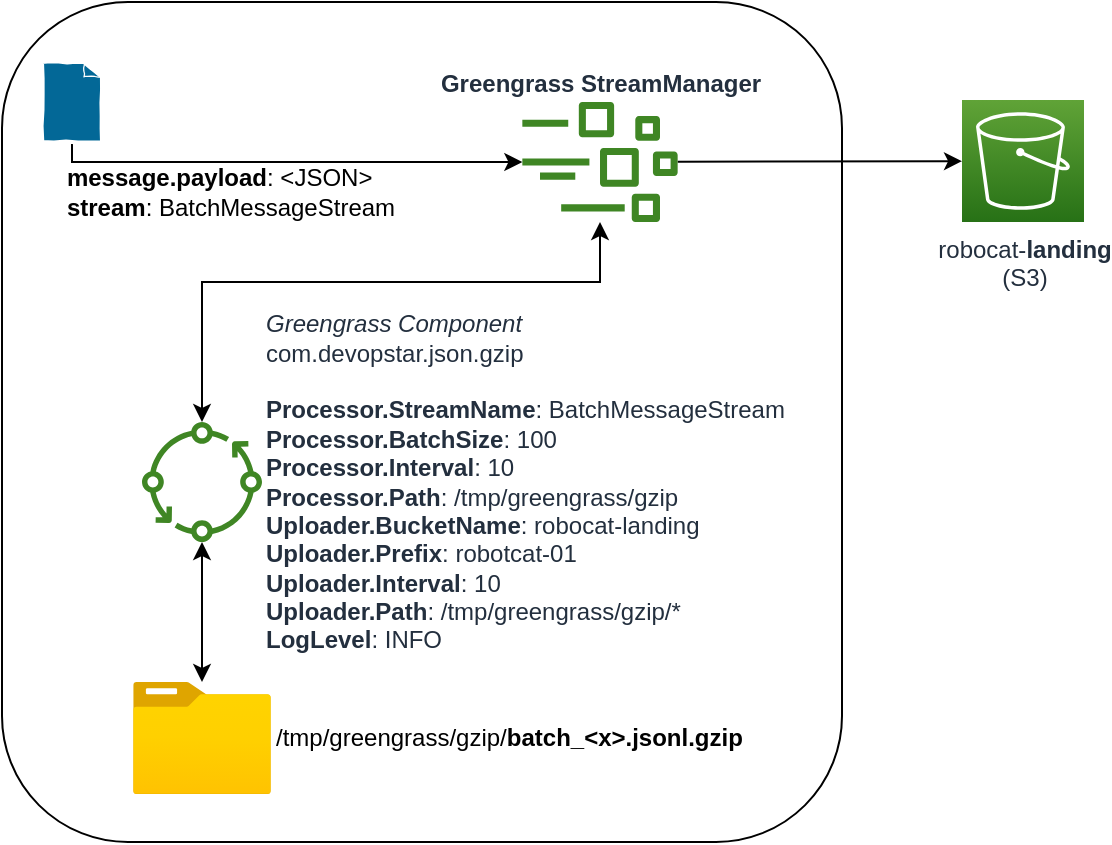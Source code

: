 <mxfile pages="7">
    <diagram name="Edge" id="qp0VZCT2iei24g2Qt4Ns">
        <mxGraphModel dx="1383" dy="939" grid="1" gridSize="10" guides="1" tooltips="1" connect="1" arrows="1" fold="1" page="1" pageScale="1" pageWidth="827" pageHeight="1169" math="0" shadow="0">
            <root>
                <mxCell id="0"/>
                <mxCell id="1" parent="0"/>
                <mxCell id="oxkn1uonwFxsReIIlZtN-1" value="" style="rounded=1;whiteSpace=wrap;html=1;" parent="1" vertex="1">
                    <mxGeometry x="180" y="160" width="420" height="420" as="geometry"/>
                </mxCell>
                <mxCell id="oxkn1uonwFxsReIIlZtN-5" style="edgeStyle=orthogonalEdgeStyle;rounded=0;orthogonalLoop=1;jettySize=auto;html=1;" parent="1" source="X2oRVA81rcyEsRS6bAHa-3" target="oxkn1uonwFxsReIIlZtN-3" edge="1">
                    <mxGeometry relative="1" as="geometry">
                        <Array as="points">
                            <mxPoint x="215" y="240"/>
                        </Array>
                        <mxPoint x="214.6" y="230" as="sourcePoint"/>
                    </mxGeometry>
                </mxCell>
                <mxCell id="oxkn1uonwFxsReIIlZtN-7" style="edgeStyle=orthogonalEdgeStyle;rounded=0;orthogonalLoop=1;jettySize=auto;html=1;startArrow=classic;startFill=1;" parent="1" source="oxkn1uonwFxsReIIlZtN-3" target="oxkn1uonwFxsReIIlZtN-4" edge="1">
                    <mxGeometry relative="1" as="geometry">
                        <Array as="points">
                            <mxPoint x="479" y="300"/>
                            <mxPoint x="280" y="300"/>
                        </Array>
                    </mxGeometry>
                </mxCell>
                <mxCell id="3" style="edgeStyle=none;html=1;startArrow=none;startFill=0;" parent="1" source="oxkn1uonwFxsReIIlZtN-3" target="cG--9ZA4ox1IjzQyI3pC-3" edge="1">
                    <mxGeometry relative="1" as="geometry">
                        <mxPoint x="650" y="240" as="targetPoint"/>
                    </mxGeometry>
                </mxCell>
                <mxCell id="oxkn1uonwFxsReIIlZtN-3" value="&lt;b&gt;Greengrass StreamManager&lt;/b&gt;" style="sketch=0;outlineConnect=0;fontColor=#232F3E;gradientColor=none;fillColor=#3F8624;strokeColor=none;dashed=0;verticalLabelPosition=top;verticalAlign=bottom;align=center;html=1;fontSize=12;fontStyle=0;aspect=fixed;pointerEvents=1;shape=mxgraph.aws4.iot_greengrass_stream_manager;labelPosition=center;" parent="1" vertex="1">
                    <mxGeometry x="440" y="210" width="78" height="60" as="geometry"/>
                </mxCell>
                <mxCell id="oxkn1uonwFxsReIIlZtN-9" style="edgeStyle=orthogonalEdgeStyle;rounded=0;orthogonalLoop=1;jettySize=auto;html=1;startArrow=classic;startFill=1;" parent="1" source="oxkn1uonwFxsReIIlZtN-4" target="oxkn1uonwFxsReIIlZtN-8" edge="1">
                    <mxGeometry relative="1" as="geometry"/>
                </mxCell>
                <mxCell id="oxkn1uonwFxsReIIlZtN-4" value="&lt;div style=&quot;&quot;&gt;&lt;span style=&quot;background-color: initial;&quot;&gt;&lt;i&gt;Greengrass Component&lt;/i&gt;&lt;/span&gt;&lt;/div&gt;&lt;div style=&quot;&quot;&gt;&lt;span style=&quot;background-color: initial;&quot;&gt;com.devopstar.json.gzip&lt;/span&gt;&lt;/div&gt;&lt;div style=&quot;&quot;&gt;&lt;span style=&quot;background-color: initial;&quot;&gt;&lt;br&gt;&lt;/span&gt;&lt;/div&gt;&lt;div style=&quot;&quot;&gt;&lt;span style=&quot;background-color: initial;&quot;&gt;&lt;b&gt;Processor.StreamName&lt;/b&gt;: BatchMessageStream&lt;/span&gt;&lt;/div&gt;&lt;div style=&quot;&quot;&gt;&lt;b&gt;Processor.BatchSize&lt;/b&gt;&lt;span style=&quot;background-color: initial;&quot;&gt;: 100&lt;/span&gt;&lt;/div&gt;&lt;div style=&quot;&quot;&gt;&lt;span style=&quot;background-color: initial;&quot;&gt;&lt;b&gt;Processor.Interval&lt;/b&gt;: 10&lt;/span&gt;&lt;/div&gt;&lt;div style=&quot;&quot;&gt;&lt;span style=&quot;background-color: initial;&quot;&gt;&lt;b&gt;Processor.Path&lt;/b&gt;: /tmp/greengrass/gzip&lt;/span&gt;&lt;/div&gt;&lt;div style=&quot;&quot;&gt;&lt;span style=&quot;background-color: initial;&quot;&gt;&lt;b&gt;Uploader.BucketName&lt;/b&gt;: robocat-landing&lt;/span&gt;&lt;/div&gt;&lt;div style=&quot;&quot;&gt;&lt;span style=&quot;background-color: initial;&quot;&gt;&lt;b&gt;Uploader.Prefix&lt;/b&gt;: robotcat-01&lt;/span&gt;&lt;/div&gt;&lt;div style=&quot;&quot;&gt;&lt;span style=&quot;background-color: initial;&quot;&gt;&lt;b&gt;Uploader.Interval&lt;/b&gt;: 10&lt;/span&gt;&lt;/div&gt;&lt;div style=&quot;&quot;&gt;&lt;span style=&quot;background-color: initial;&quot;&gt;&lt;b&gt;Uploader.Path&lt;/b&gt;: /tmp/greengrass/gzip/*&lt;/span&gt;&lt;/div&gt;&lt;div style=&quot;&quot;&gt;&lt;span style=&quot;background-color: initial;&quot;&gt;&lt;b&gt;LogLevel&lt;/b&gt;: INFO&lt;/span&gt;&lt;/div&gt;" style="sketch=0;outlineConnect=0;fontColor=#232F3E;gradientColor=none;fillColor=#3F8624;strokeColor=none;dashed=0;verticalLabelPosition=middle;verticalAlign=middle;align=left;html=1;fontSize=12;fontStyle=0;aspect=fixed;pointerEvents=1;shape=mxgraph.aws4.iot_greengrass_component;labelPosition=right;spacingLeft=0;spacingRight=4;" parent="1" vertex="1">
                    <mxGeometry x="250" y="370" width="60" height="60" as="geometry"/>
                </mxCell>
                <mxCell id="oxkn1uonwFxsReIIlZtN-6" value="&lt;div style=&quot;text-align: left;&quot;&gt;&lt;b style=&quot;background-color: initial;&quot;&gt;message.payload&lt;/b&gt;&lt;span style=&quot;background-color: initial;&quot;&gt;: &amp;lt;JSON&amp;gt;&lt;/span&gt;&lt;/div&gt;&lt;div style=&quot;text-align: left;&quot;&gt;&lt;b style=&quot;font-weight: bold; background-color: initial;&quot;&gt;stream&lt;/b&gt;&lt;span style=&quot;font-weight: normal; background-color: initial;&quot;&gt;: BatchMessageStream&lt;/span&gt;&lt;/div&gt;" style="text;html=1;strokeColor=none;fillColor=none;align=center;verticalAlign=middle;whiteSpace=wrap;rounded=0;" parent="1" vertex="1">
                    <mxGeometry x="209" y="240" width="171" height="30" as="geometry"/>
                </mxCell>
                <mxCell id="oxkn1uonwFxsReIIlZtN-8" value="/tmp/greengrass/gzip/&lt;b&gt;batch_&amp;lt;x&amp;gt;.jsonl.gzip&lt;/b&gt;" style="image;aspect=fixed;html=1;points=[];align=left;fontSize=12;image=img/lib/azure2/general/Folder_Blank.svg;labelPosition=right;verticalLabelPosition=middle;verticalAlign=middle;" parent="1" vertex="1">
                    <mxGeometry x="245.5" y="500" width="69" height="56.0" as="geometry"/>
                </mxCell>
                <mxCell id="X2oRVA81rcyEsRS6bAHa-3" value="" style="shape=mxgraph.cisco.misc.page_icon;html=1;pointerEvents=1;dashed=0;fillColor=#036897;strokeColor=#ffffff;strokeWidth=2;verticalLabelPosition=bottom;verticalAlign=top;align=center;outlineConnect=0;labelBackgroundColor=none;comic=1;" parent="1" vertex="1">
                    <mxGeometry x="200" y="190" width="30" height="40" as="geometry"/>
                </mxCell>
                <mxCell id="cG--9ZA4ox1IjzQyI3pC-3" value="&lt;span style=&quot;text-align: left;&quot;&gt;robocat-&lt;b&gt;landing&lt;/b&gt;&lt;br&gt;(S3)&lt;br&gt;&lt;/span&gt;" style="sketch=0;points=[[0,0,0],[0.25,0,0],[0.5,0,0],[0.75,0,0],[1,0,0],[0,1,0],[0.25,1,0],[0.5,1,0],[0.75,1,0],[1,1,0],[0,0.25,0],[0,0.5,0],[0,0.75,0],[1,0.25,0],[1,0.5,0],[1,0.75,0]];outlineConnect=0;fontColor=#232F3E;gradientColor=#60A337;gradientDirection=north;fillColor=#277116;strokeColor=#ffffff;dashed=0;verticalLabelPosition=bottom;verticalAlign=top;align=center;html=1;fontSize=12;fontStyle=0;aspect=fixed;shape=mxgraph.aws4.resourceIcon;resIcon=mxgraph.aws4.s3;labelPosition=center;" parent="1" vertex="1">
                    <mxGeometry x="660" y="209" width="61" height="61" as="geometry"/>
                </mxCell>
            </root>
        </mxGraphModel>
    </diagram>
    <diagram id="2pAhftfALCLMm9PAy9kY" name="Stream Manager Breakdown">
        <mxGraphModel dx="1383" dy="939" grid="1" gridSize="10" guides="1" tooltips="1" connect="1" arrows="1" fold="1" page="1" pageScale="1" pageWidth="850" pageHeight="1100" math="0" shadow="0">
            <root>
                <mxCell id="0"/>
                <mxCell id="1" parent="0"/>
                <mxCell id="hS4z0sYq7-Tfb4Lpszh5-22" style="edgeStyle=none;html=1;" parent="1" source="hS4z0sYq7-Tfb4Lpszh5-1" target="37Har65xr3BZg1we1Dzs-3" edge="1">
                    <mxGeometry relative="1" as="geometry">
                        <mxPoint x="335" y="1019.5" as="targetPoint"/>
                    </mxGeometry>
                </mxCell>
                <mxCell id="pFNwkFzjJF8bcbgcVFaB-7" style="edgeStyle=none;html=1;" parent="1" source="37Har65xr3BZg1we1Dzs-2" target="61dnPo2A-xLOSZnkA18B-12" edge="1">
                    <mxGeometry relative="1" as="geometry"/>
                </mxCell>
                <mxCell id="37Har65xr3BZg1we1Dzs-2" value="BatchMessageStream" style="shape=process;whiteSpace=wrap;html=1;backgroundOutline=1;" parent="1" vertex="1">
                    <mxGeometry x="345.34" y="590" width="185" height="30" as="geometry"/>
                </mxCell>
                <mxCell id="Ak2HVl3Dv1GVjYh1ygBv-2" style="edgeStyle=none;html=1;" parent="1" source="37Har65xr3BZg1we1Dzs-3" target="hS4z0sYq7-Tfb4Lpszh5-24" edge="1">
                    <mxGeometry relative="1" as="geometry"/>
                </mxCell>
                <mxCell id="37Har65xr3BZg1we1Dzs-3" value="&lt;div style=&quot;background-color: rgb(255, 255, 255); line-height: 19px;&quot;&gt;&lt;font style=&quot;font-size: 12px;&quot;&gt;DirectoryUploader&lt;/font&gt;&lt;/div&gt;" style="shape=process;whiteSpace=wrap;html=1;backgroundOutline=1;" parent="1" vertex="1">
                    <mxGeometry x="347.5" y="1005.75" width="185" height="27.5" as="geometry"/>
                </mxCell>
                <mxCell id="37Har65xr3BZg1we1Dzs-4" value="&lt;span style=&quot;background-color: rgb(255, 255, 255);&quot;&gt;DirectoryUploader&lt;/span&gt;Status" style="shape=process;whiteSpace=wrap;html=1;backgroundOutline=1;" parent="1" vertex="1">
                    <mxGeometry x="347.5" y="1160" width="185" height="30" as="geometry"/>
                </mxCell>
                <mxCell id="abCidDO0smoO8KikECQ9-1" value="&lt;b style=&quot;border-color: var(--border-color);&quot;&gt;Greengrass StreamManager&lt;/b&gt;" style="sketch=0;outlineConnect=0;fontColor=#232F3E;gradientColor=none;fillColor=#3F8624;strokeColor=none;dashed=0;verticalLabelPosition=top;verticalAlign=bottom;align=center;html=1;fontSize=12;fontStyle=0;aspect=fixed;pointerEvents=1;shape=mxgraph.aws4.iot_greengrass_stream_manager;labelPosition=center;" parent="1" vertex="1">
                    <mxGeometry x="386.34" y="510" width="78" height="60" as="geometry"/>
                </mxCell>
                <mxCell id="61dnPo2A-xLOSZnkA18B-7" style="edgeStyle=none;html=1;" parent="1" source="61dnPo2A-xLOSZnkA18B-6" target="37Har65xr3BZg1we1Dzs-2" edge="1">
                    <mxGeometry relative="1" as="geometry"/>
                </mxCell>
                <mxCell id="pFNwkFzjJF8bcbgcVFaB-6" value="" style="group;labelBackgroundColor=none;" parent="1" vertex="1" connectable="0">
                    <mxGeometry x="570.34" y="560" width="110.89" height="90" as="geometry"/>
                </mxCell>
                <mxCell id="61dnPo2A-xLOSZnkA18B-12" value="&lt;span style=&quot;border-color: var(--border-color); text-align: left;&quot;&gt;&lt;span style=&quot;border-color: var(--border-color);&quot;&gt;/tmp/greengrass/gzip/&lt;/span&gt;batch_1.jsonl.gzip&lt;/span&gt;" style="aspect=fixed;html=1;points=[];align=center;image;fontSize=12;image=img/lib/azure2/general/Folder_Blank.svg;" parent="pFNwkFzjJF8bcbgcVFaB-6" vertex="1">
                    <mxGeometry width="110.89" height="90" as="geometry"/>
                </mxCell>
                <mxCell id="61dnPo2A-xLOSZnkA18B-8" value="" style="shape=mxgraph.cisco.misc.page_icon;html=1;pointerEvents=1;dashed=0;fillColor=#036897;strokeColor=#ffffff;strokeWidth=1;verticalLabelPosition=bottom;verticalAlign=top;align=center;outlineConnect=0;labelBackgroundColor=none;comic=1;" parent="pFNwkFzjJF8bcbgcVFaB-6" vertex="1">
                    <mxGeometry x="25.66" y="25" width="19.56" height="30" as="geometry"/>
                </mxCell>
                <mxCell id="pFNwkFzjJF8bcbgcVFaB-3" value="" style="shape=mxgraph.cisco.misc.page_icon;html=1;pointerEvents=1;dashed=0;fillColor=#036897;strokeColor=#ffffff;strokeWidth=1;verticalLabelPosition=bottom;verticalAlign=top;align=center;outlineConnect=0;labelBackgroundColor=none;comic=1;" parent="pFNwkFzjJF8bcbgcVFaB-6" vertex="1">
                    <mxGeometry x="35.66" y="35" width="19.56" height="30" as="geometry"/>
                </mxCell>
                <mxCell id="pFNwkFzjJF8bcbgcVFaB-4" value="" style="shape=mxgraph.cisco.misc.page_icon;html=1;pointerEvents=1;dashed=0;fillColor=#036897;strokeColor=#ffffff;strokeWidth=1;verticalLabelPosition=bottom;verticalAlign=top;align=center;outlineConnect=0;labelBackgroundColor=none;comic=1;" parent="pFNwkFzjJF8bcbgcVFaB-6" vertex="1">
                    <mxGeometry x="45.66" y="45" width="19.56" height="30" as="geometry"/>
                </mxCell>
                <mxCell id="pFNwkFzjJF8bcbgcVFaB-5" value="" style="shape=mxgraph.cisco.misc.page_icon;html=1;pointerEvents=1;dashed=0;fillColor=#036897;strokeColor=#ffffff;strokeWidth=1;verticalLabelPosition=bottom;verticalAlign=top;align=center;outlineConnect=0;labelBackgroundColor=none;comic=1;" parent="pFNwkFzjJF8bcbgcVFaB-6" vertex="1">
                    <mxGeometry x="55.66" y="55" width="19.56" height="30" as="geometry"/>
                </mxCell>
                <mxCell id="hS4z0sYq7-Tfb4Lpszh5-23" value="" style="group" parent="1" vertex="1" connectable="0">
                    <mxGeometry x="200.34" y="585" width="120" height="40" as="geometry"/>
                </mxCell>
                <mxCell id="61dnPo2A-xLOSZnkA18B-1" value="Msg" style="shape=mxgraph.cisco.misc.page_icon;html=1;pointerEvents=1;dashed=0;fillColor=#036897;strokeColor=#ffffff;strokeWidth=2;verticalLabelPosition=bottom;verticalAlign=top;align=center;outlineConnect=0;labelBackgroundColor=none;comic=1;" parent="hS4z0sYq7-Tfb4Lpszh5-23" vertex="1">
                    <mxGeometry width="30" height="40" as="geometry"/>
                </mxCell>
                <mxCell id="61dnPo2A-xLOSZnkA18B-4" value="Msg" style="shape=mxgraph.cisco.misc.page_icon;html=1;pointerEvents=1;dashed=0;fillColor=#036897;strokeColor=#ffffff;strokeWidth=2;verticalLabelPosition=bottom;verticalAlign=top;align=center;outlineConnect=0;labelBackgroundColor=none;comic=1;" parent="hS4z0sYq7-Tfb4Lpszh5-23" vertex="1">
                    <mxGeometry x="30" width="30" height="40" as="geometry"/>
                </mxCell>
                <mxCell id="61dnPo2A-xLOSZnkA18B-5" value="Msg" style="shape=mxgraph.cisco.misc.page_icon;html=1;pointerEvents=1;dashed=0;fillColor=#036897;strokeColor=#ffffff;strokeWidth=2;verticalLabelPosition=bottom;verticalAlign=top;align=center;outlineConnect=0;labelBackgroundColor=none;comic=1;" parent="hS4z0sYq7-Tfb4Lpszh5-23" vertex="1">
                    <mxGeometry x="60" width="30" height="40" as="geometry"/>
                </mxCell>
                <mxCell id="61dnPo2A-xLOSZnkA18B-6" value="Msg" style="shape=mxgraph.cisco.misc.page_icon;html=1;pointerEvents=1;dashed=0;fillColor=#036897;strokeColor=#ffffff;strokeWidth=2;verticalLabelPosition=bottom;verticalAlign=top;align=center;outlineConnect=0;labelBackgroundColor=none;comic=1;" parent="hS4z0sYq7-Tfb4Lpszh5-23" vertex="1">
                    <mxGeometry x="90" width="30" height="40" as="geometry"/>
                </mxCell>
                <mxCell id="Ak2HVl3Dv1GVjYh1ygBv-3" value="" style="group" parent="1" vertex="1" connectable="0">
                    <mxGeometry x="572.5" y="979.5" width="340" height="80" as="geometry"/>
                </mxCell>
                <mxCell id="hS4z0sYq7-Tfb4Lpszh5-24" value="&lt;b&gt;S3ExportTaskDefinition&lt;/b&gt;" style="html=1;strokeColor=none;fillColor=#FFB366;labelPosition=center;verticalLabelPosition=middle;verticalAlign=top;align=center;fontSize=12;outlineConnect=0;spacingTop=-6;fontColor=#FFFFFF;sketch=0;shape=mxgraph.sitemap.page;" parent="Ak2HVl3Dv1GVjYh1ygBv-3" vertex="1">
                    <mxGeometry width="330" height="80" as="geometry"/>
                </mxCell>
                <mxCell id="hS4z0sYq7-Tfb4Lpszh5-25" value="&lt;b&gt;input_url&lt;/b&gt;=file://tmp/greengrass/gzip/batch_1.jsonl.gzip&lt;br&gt;&lt;b&gt;bucket&lt;/b&gt;=robocat-landing&lt;br&gt;&lt;b&gt;key&lt;/b&gt;=batch_1.jsonl.gzip" style="text;html=1;align=left;verticalAlign=middle;resizable=0;points=[];autosize=1;strokeColor=none;fillColor=none;" parent="Ak2HVl3Dv1GVjYh1ygBv-3" vertex="1">
                    <mxGeometry x="10" y="16" width="320" height="60" as="geometry"/>
                </mxCell>
                <mxCell id="0qsEfNm5jAaiu-kFmffQ-3" style="edgeStyle=orthogonalEdgeStyle;html=1;dashed=1;" parent="1" source="Ak2HVl3Dv1GVjYh1ygBv-4" target="0qsEfNm5jAaiu-kFmffQ-1" edge="1">
                    <mxGeometry relative="1" as="geometry"/>
                </mxCell>
                <mxCell id="Ak2HVl3Dv1GVjYh1ygBv-4" value="&lt;b&gt;Greengrass StreamManager&lt;/b&gt;" style="sketch=0;outlineConnect=0;fontColor=#232F3E;gradientColor=none;fillColor=#3F8624;strokeColor=none;dashed=0;verticalLabelPosition=top;verticalAlign=bottom;align=center;html=1;fontSize=12;fontStyle=0;aspect=fixed;pointerEvents=1;shape=mxgraph.aws4.iot_greengrass_stream_manager;labelPosition=center;" parent="1" vertex="1">
                    <mxGeometry x="386" y="871" width="78" height="60" as="geometry"/>
                </mxCell>
                <mxCell id="0qsEfNm5jAaiu-kFmffQ-1" value="&lt;span style=&quot;text-align: left;&quot;&gt;robocat-&lt;b&gt;landing&lt;/b&gt;&lt;br&gt;(S3)&lt;br&gt;&lt;/span&gt;" style="sketch=0;points=[[0,0,0],[0.25,0,0],[0.5,0,0],[0.75,0,0],[1,0,0],[0,1,0],[0.25,1,0],[0.5,1,0],[0.75,1,0],[1,1,0],[0,0.25,0],[0,0.5,0],[0,0.75,0],[1,0.25,0],[1,0.5,0],[1,0.75,0]];outlineConnect=0;fontColor=#232F3E;gradientColor=#60A337;gradientDirection=north;fillColor=#277116;strokeColor=#ffffff;dashed=0;verticalLabelPosition=bottom;verticalAlign=top;align=center;html=1;fontSize=12;fontStyle=0;aspect=fixed;shape=mxgraph.aws4.resourceIcon;resIcon=mxgraph.aws4.s3;labelPosition=center;" parent="1" vertex="1">
                    <mxGeometry x="660" y="870" width="61" height="61" as="geometry"/>
                </mxCell>
                <mxCell id="0qsEfNm5jAaiu-kFmffQ-2" style="edgeStyle=orthogonalEdgeStyle;html=1;exitX=0.005;exitY=0.005;exitDx=0;exitDy=0;exitPerimeter=0;dashed=1;" parent="1" source="hS4z0sYq7-Tfb4Lpszh5-24" target="Ak2HVl3Dv1GVjYh1ygBv-4" edge="1">
                    <mxGeometry relative="1" as="geometry"/>
                </mxCell>
                <mxCell id="0qsEfNm5jAaiu-kFmffQ-7" style="edgeStyle=orthogonalEdgeStyle;html=1;dashed=1;" parent="1" source="0qsEfNm5jAaiu-kFmffQ-6" target="37Har65xr3BZg1we1Dzs-4" edge="1">
                    <mxGeometry relative="1" as="geometry"/>
                </mxCell>
                <mxCell id="0qsEfNm5jAaiu-kFmffQ-6" value="&lt;div style=&quot;text-align: left;&quot;&gt;&lt;span style=&quot;background-color: initial;&quot;&gt;&lt;i&gt;S3ExportTaskExecutorConfig&lt;/i&gt;&lt;/span&gt;&lt;/div&gt;&lt;div style=&quot;text-align: left;&quot;&gt;&lt;span style=&quot;background-color: initial;&quot;&gt;status_config&lt;/span&gt;&lt;/div&gt;&lt;div style=&quot;text-align: left;&quot;&gt;&lt;span style=&quot;background-color: initial;&quot;&gt;&amp;nbsp; &amp;nbsp;status_level=LOG&lt;/span&gt;&lt;/div&gt;&lt;div style=&quot;text-align: left;&quot;&gt;&lt;span style=&quot;background-color: initial;&quot;&gt;&amp;nbsp; &amp;nbsp;status_stream_name=...&lt;/span&gt;&lt;/div&gt;" style="shape=offPageConnector;whiteSpace=wrap;html=1;strokeWidth=1;align=center;verticalAlign=top;" parent="1" vertex="1">
                    <mxGeometry x="350" y="1033.25" width="180" height="98.75" as="geometry"/>
                </mxCell>
                <mxCell id="0qsEfNm5jAaiu-kFmffQ-44" style="edgeStyle=orthogonalEdgeStyle;html=1;fontColor=#009900;" parent="1" source="0qsEfNm5jAaiu-kFmffQ-8" target="0qsEfNm5jAaiu-kFmffQ-11" edge="1">
                    <mxGeometry relative="1" as="geometry"/>
                </mxCell>
                <mxCell id="0qsEfNm5jAaiu-kFmffQ-8" value="&lt;span style=&quot;background-color: rgb(255, 255, 255);&quot;&gt;DirectoryUploader&lt;/span&gt;Status" style="shape=process;whiteSpace=wrap;html=1;backgroundOutline=1;" parent="1" vertex="1">
                    <mxGeometry x="353.34" y="1490.5" width="185" height="30" as="geometry"/>
                </mxCell>
                <mxCell id="0qsEfNm5jAaiu-kFmffQ-40" style="edgeStyle=orthogonalEdgeStyle;html=1;dashed=1;" parent="1" source="0qsEfNm5jAaiu-kFmffQ-10" target="0qsEfNm5jAaiu-kFmffQ-39" edge="1">
                    <mxGeometry relative="1" as="geometry"/>
                </mxCell>
                <mxCell id="0qsEfNm5jAaiu-kFmffQ-41" value="&lt;b&gt;Upload&lt;br&gt;&lt;font color=&quot;#009900&quot;&gt;COMPLETE&lt;/font&gt;&lt;/b&gt;" style="edgeLabel;html=1;align=center;verticalAlign=middle;resizable=0;points=[];labelBackgroundColor=none;" parent="0qsEfNm5jAaiu-kFmffQ-40" vertex="1" connectable="0">
                    <mxGeometry x="-0.136" y="-1" relative="1" as="geometry">
                        <mxPoint x="-14" y="21" as="offset"/>
                    </mxGeometry>
                </mxCell>
                <mxCell id="0qsEfNm5jAaiu-kFmffQ-42" style="edgeStyle=orthogonalEdgeStyle;html=1;dashed=1;fontColor=#009900;" parent="1" source="0qsEfNm5jAaiu-kFmffQ-10" target="0qsEfNm5jAaiu-kFmffQ-8" edge="1">
                    <mxGeometry relative="1" as="geometry"/>
                </mxCell>
                <mxCell id="0qsEfNm5jAaiu-kFmffQ-43" value="" style="edgeStyle=orthogonalEdgeStyle;html=1;fontColor=#009900;" parent="1" source="0qsEfNm5jAaiu-kFmffQ-10" target="0qsEfNm5jAaiu-kFmffQ-8" edge="1">
                    <mxGeometry relative="1" as="geometry"/>
                </mxCell>
                <mxCell id="0qsEfNm5jAaiu-kFmffQ-10" value="&lt;b&gt;Greengrass StreamManager&lt;/b&gt;" style="sketch=0;outlineConnect=0;fontColor=#232F3E;gradientColor=none;fillColor=#3F8624;strokeColor=none;dashed=0;verticalLabelPosition=top;verticalAlign=bottom;align=center;html=1;fontSize=12;fontStyle=0;aspect=fixed;pointerEvents=1;shape=mxgraph.aws4.iot_greengrass_stream_manager;labelPosition=center;" parent="1" vertex="1">
                    <mxGeometry x="406.34" y="1380.5" width="78" height="60" as="geometry"/>
                </mxCell>
                <mxCell id="0qsEfNm5jAaiu-kFmffQ-38" value="" style="group" parent="1" vertex="1" connectable="0">
                    <mxGeometry x="190" y="962" width="120" height="115" as="geometry"/>
                </mxCell>
                <mxCell id="hS4z0sYq7-Tfb4Lpszh5-1" value="&lt;span style=&quot;text-align: left; background-color: rgb(255, 255, 255);&quot;&gt;/tmp/greengrass/gzip/*&lt;/span&gt;" style="sketch=0;pointerEvents=1;shadow=0;dashed=0;html=1;strokeColor=none;fillColor=#505050;labelPosition=center;verticalLabelPosition=bottom;verticalAlign=top;outlineConnect=0;align=center;shape=mxgraph.office.concepts.folder;" parent="0qsEfNm5jAaiu-kFmffQ-38" vertex="1">
                    <mxGeometry width="120" height="115" as="geometry"/>
                </mxCell>
                <mxCell id="pFNwkFzjJF8bcbgcVFaB-19" value="" style="group" parent="0qsEfNm5jAaiu-kFmffQ-38" vertex="1" connectable="0">
                    <mxGeometry x="20" y="35" width="40" height="30" as="geometry"/>
                </mxCell>
                <mxCell id="pFNwkFzjJF8bcbgcVFaB-20" value="" style="aspect=fixed;html=1;points=[];align=center;image;fontSize=12;image=img/lib/azure2/general/Folder_Blank.svg;" parent="pFNwkFzjJF8bcbgcVFaB-19" vertex="1">
                    <mxGeometry width="36.963" height="30" as="geometry"/>
                </mxCell>
                <mxCell id="pFNwkFzjJF8bcbgcVFaB-21" value="" style="shape=mxgraph.cisco.misc.page_icon;html=1;pointerEvents=1;dashed=0;fillColor=#036897;strokeColor=#ffffff;strokeWidth=0;verticalLabelPosition=bottom;verticalAlign=top;align=center;outlineConnect=0;labelBackgroundColor=none;comic=1;" parent="pFNwkFzjJF8bcbgcVFaB-19" vertex="1">
                    <mxGeometry x="9.256" y="8.333" width="7.056" height="10.0" as="geometry"/>
                </mxCell>
                <mxCell id="pFNwkFzjJF8bcbgcVFaB-22" value="" style="shape=mxgraph.cisco.misc.page_icon;html=1;pointerEvents=1;dashed=0;fillColor=#036897;strokeColor=#ffffff;strokeWidth=0;verticalLabelPosition=bottom;verticalAlign=top;align=center;outlineConnect=0;labelBackgroundColor=none;comic=1;" parent="pFNwkFzjJF8bcbgcVFaB-19" vertex="1">
                    <mxGeometry x="12.863" y="11.667" width="7.056" height="10.0" as="geometry"/>
                </mxCell>
                <mxCell id="pFNwkFzjJF8bcbgcVFaB-23" value="" style="shape=mxgraph.cisco.misc.page_icon;html=1;pointerEvents=1;dashed=0;fillColor=#036897;strokeColor=#ffffff;strokeWidth=0;verticalLabelPosition=bottom;verticalAlign=top;align=center;outlineConnect=0;labelBackgroundColor=none;comic=1;" parent="pFNwkFzjJF8bcbgcVFaB-19" vertex="1">
                    <mxGeometry x="16.47" y="15" width="7.056" height="10.0" as="geometry"/>
                </mxCell>
                <mxCell id="pFNwkFzjJF8bcbgcVFaB-24" value="" style="shape=mxgraph.cisco.misc.page_icon;html=1;pointerEvents=1;dashed=0;fillColor=#036897;strokeColor=#ffffff;strokeWidth=0;verticalLabelPosition=bottom;verticalAlign=top;align=center;outlineConnect=0;labelBackgroundColor=none;comic=1;" parent="pFNwkFzjJF8bcbgcVFaB-19" vertex="1">
                    <mxGeometry x="20.078" y="18.333" width="7.056" height="10.0" as="geometry"/>
                </mxCell>
                <mxCell id="hS4z0sYq7-Tfb4Lpszh5-4" value="" style="group;strokeWidth=0;" parent="0qsEfNm5jAaiu-kFmffQ-38" vertex="1" connectable="0">
                    <mxGeometry x="30" y="45" width="40" height="30" as="geometry"/>
                </mxCell>
                <mxCell id="hS4z0sYq7-Tfb4Lpszh5-5" value="" style="aspect=fixed;html=1;points=[];align=center;image;fontSize=12;image=img/lib/azure2/general/Folder_Blank.svg;strokeWidth=0;" parent="hS4z0sYq7-Tfb4Lpszh5-4" vertex="1">
                    <mxGeometry width="36.963" height="30" as="geometry"/>
                </mxCell>
                <mxCell id="hS4z0sYq7-Tfb4Lpszh5-6" value="" style="shape=mxgraph.cisco.misc.page_icon;html=1;pointerEvents=1;dashed=0;fillColor=#036897;strokeColor=#ffffff;strokeWidth=0;verticalLabelPosition=bottom;verticalAlign=top;align=center;outlineConnect=0;labelBackgroundColor=none;comic=1;" parent="hS4z0sYq7-Tfb4Lpszh5-4" vertex="1">
                    <mxGeometry x="9.256" y="8.333" width="7.056" height="10.0" as="geometry"/>
                </mxCell>
                <mxCell id="hS4z0sYq7-Tfb4Lpszh5-7" value="" style="shape=mxgraph.cisco.misc.page_icon;html=1;pointerEvents=1;dashed=0;fillColor=#036897;strokeColor=#ffffff;strokeWidth=0;verticalLabelPosition=bottom;verticalAlign=top;align=center;outlineConnect=0;labelBackgroundColor=none;comic=1;" parent="hS4z0sYq7-Tfb4Lpszh5-4" vertex="1">
                    <mxGeometry x="12.863" y="11.667" width="7.056" height="10.0" as="geometry"/>
                </mxCell>
                <mxCell id="hS4z0sYq7-Tfb4Lpszh5-8" value="" style="shape=mxgraph.cisco.misc.page_icon;html=1;pointerEvents=1;dashed=0;fillColor=#036897;strokeColor=#ffffff;strokeWidth=0;verticalLabelPosition=bottom;verticalAlign=top;align=center;outlineConnect=0;labelBackgroundColor=none;comic=1;" parent="hS4z0sYq7-Tfb4Lpszh5-4" vertex="1">
                    <mxGeometry x="16.47" y="15" width="7.056" height="10.0" as="geometry"/>
                </mxCell>
                <mxCell id="hS4z0sYq7-Tfb4Lpszh5-9" value="" style="shape=mxgraph.cisco.misc.page_icon;html=1;pointerEvents=1;dashed=0;fillColor=#036897;strokeColor=#ffffff;strokeWidth=0;verticalLabelPosition=bottom;verticalAlign=top;align=center;outlineConnect=0;labelBackgroundColor=none;comic=1;" parent="hS4z0sYq7-Tfb4Lpszh5-4" vertex="1">
                    <mxGeometry x="20.078" y="18.333" width="7.056" height="10.0" as="geometry"/>
                </mxCell>
                <mxCell id="hS4z0sYq7-Tfb4Lpszh5-10" value="" style="group" parent="0qsEfNm5jAaiu-kFmffQ-38" vertex="1" connectable="0">
                    <mxGeometry x="40" y="55" width="40" height="30" as="geometry"/>
                </mxCell>
                <mxCell id="hS4z0sYq7-Tfb4Lpszh5-11" value="" style="aspect=fixed;html=1;points=[];align=center;image;fontSize=12;image=img/lib/azure2/general/Folder_Blank.svg;strokeWidth=0;" parent="hS4z0sYq7-Tfb4Lpszh5-10" vertex="1">
                    <mxGeometry width="36.963" height="30" as="geometry"/>
                </mxCell>
                <mxCell id="hS4z0sYq7-Tfb4Lpszh5-12" value="" style="shape=mxgraph.cisco.misc.page_icon;html=1;pointerEvents=1;dashed=0;fillColor=#036897;strokeColor=#ffffff;strokeWidth=0;verticalLabelPosition=bottom;verticalAlign=top;align=center;outlineConnect=0;labelBackgroundColor=none;comic=1;" parent="hS4z0sYq7-Tfb4Lpszh5-10" vertex="1">
                    <mxGeometry x="9.256" y="8.333" width="7.056" height="10.0" as="geometry"/>
                </mxCell>
                <mxCell id="hS4z0sYq7-Tfb4Lpszh5-13" value="" style="shape=mxgraph.cisco.misc.page_icon;html=1;pointerEvents=1;dashed=0;fillColor=#036897;strokeColor=#ffffff;strokeWidth=0;verticalLabelPosition=bottom;verticalAlign=top;align=center;outlineConnect=0;labelBackgroundColor=none;comic=1;" parent="hS4z0sYq7-Tfb4Lpszh5-10" vertex="1">
                    <mxGeometry x="12.863" y="11.667" width="7.056" height="10.0" as="geometry"/>
                </mxCell>
                <mxCell id="hS4z0sYq7-Tfb4Lpszh5-14" value="" style="shape=mxgraph.cisco.misc.page_icon;html=1;pointerEvents=1;dashed=0;fillColor=#036897;strokeColor=#ffffff;strokeWidth=0;verticalLabelPosition=bottom;verticalAlign=top;align=center;outlineConnect=0;labelBackgroundColor=none;comic=1;" parent="hS4z0sYq7-Tfb4Lpszh5-10" vertex="1">
                    <mxGeometry x="16.47" y="15" width="7.056" height="10.0" as="geometry"/>
                </mxCell>
                <mxCell id="hS4z0sYq7-Tfb4Lpszh5-15" value="" style="shape=mxgraph.cisco.misc.page_icon;html=1;pointerEvents=1;dashed=0;fillColor=#036897;strokeColor=#ffffff;strokeWidth=0;verticalLabelPosition=bottom;verticalAlign=top;align=center;outlineConnect=0;labelBackgroundColor=none;comic=1;" parent="hS4z0sYq7-Tfb4Lpszh5-10" vertex="1">
                    <mxGeometry x="20.078" y="18.333" width="7.056" height="10.0" as="geometry"/>
                </mxCell>
                <mxCell id="hS4z0sYq7-Tfb4Lpszh5-16" value="" style="group" parent="0qsEfNm5jAaiu-kFmffQ-38" vertex="1" connectable="0">
                    <mxGeometry x="50" y="65" width="40" height="30" as="geometry"/>
                </mxCell>
                <mxCell id="hS4z0sYq7-Tfb4Lpszh5-17" value="" style="aspect=fixed;html=1;points=[];align=center;image;fontSize=12;image=img/lib/azure2/general/Folder_Blank.svg;" parent="hS4z0sYq7-Tfb4Lpszh5-16" vertex="1">
                    <mxGeometry width="36.963" height="30" as="geometry"/>
                </mxCell>
                <mxCell id="hS4z0sYq7-Tfb4Lpszh5-18" value="" style="shape=mxgraph.cisco.misc.page_icon;html=1;pointerEvents=1;dashed=0;fillColor=#036897;strokeColor=#ffffff;strokeWidth=0;verticalLabelPosition=bottom;verticalAlign=top;align=center;outlineConnect=0;labelBackgroundColor=none;comic=1;" parent="hS4z0sYq7-Tfb4Lpszh5-16" vertex="1">
                    <mxGeometry x="9.256" y="8.333" width="7.056" height="10.0" as="geometry"/>
                </mxCell>
                <mxCell id="hS4z0sYq7-Tfb4Lpszh5-19" value="" style="shape=mxgraph.cisco.misc.page_icon;html=1;pointerEvents=1;dashed=0;fillColor=#036897;strokeColor=#ffffff;strokeWidth=0;verticalLabelPosition=bottom;verticalAlign=top;align=center;outlineConnect=0;labelBackgroundColor=none;comic=1;" parent="hS4z0sYq7-Tfb4Lpszh5-16" vertex="1">
                    <mxGeometry x="12.863" y="11.667" width="7.056" height="10.0" as="geometry"/>
                </mxCell>
                <mxCell id="hS4z0sYq7-Tfb4Lpszh5-20" value="" style="shape=mxgraph.cisco.misc.page_icon;html=1;pointerEvents=1;dashed=0;fillColor=#036897;strokeColor=#ffffff;strokeWidth=0;verticalLabelPosition=bottom;verticalAlign=top;align=center;outlineConnect=0;labelBackgroundColor=none;comic=1;" parent="hS4z0sYq7-Tfb4Lpszh5-16" vertex="1">
                    <mxGeometry x="16.47" y="15" width="7.056" height="10.0" as="geometry"/>
                </mxCell>
                <mxCell id="hS4z0sYq7-Tfb4Lpszh5-21" value="" style="shape=mxgraph.cisco.misc.page_icon;html=1;pointerEvents=1;dashed=0;fillColor=#036897;strokeColor=#ffffff;strokeWidth=0;verticalLabelPosition=bottom;verticalAlign=top;align=center;outlineConnect=0;labelBackgroundColor=none;comic=1;" parent="hS4z0sYq7-Tfb4Lpszh5-16" vertex="1">
                    <mxGeometry x="20.078" y="18.333" width="7.056" height="10.0" as="geometry"/>
                </mxCell>
                <mxCell id="0qsEfNm5jAaiu-kFmffQ-39" value="&lt;span style=&quot;text-align: left;&quot;&gt;robocat-&lt;b&gt;landing&lt;/b&gt;&lt;br&gt;(S3)&lt;br&gt;&lt;/span&gt;" style="sketch=0;points=[[0,0,0],[0.25,0,0],[0.5,0,0],[0.75,0,0],[1,0,0],[0,1,0],[0.25,1,0],[0.5,1,0],[0.75,1,0],[1,1,0],[0,0.25,0],[0,0.5,0],[0,0.75,0],[1,0.25,0],[1,0.5,0],[1,0.75,0]];outlineConnect=0;fontColor=#232F3E;gradientColor=#60A337;gradientDirection=north;fillColor=#277116;strokeColor=#ffffff;dashed=0;verticalLabelPosition=bottom;verticalAlign=top;align=center;html=1;fontSize=12;fontStyle=0;aspect=fixed;shape=mxgraph.aws4.resourceIcon;resIcon=mxgraph.aws4.s3;labelPosition=center;" parent="1" vertex="1">
                    <mxGeometry x="200.34" y="1380" width="61" height="61" as="geometry"/>
                </mxCell>
                <mxCell id="0qsEfNm5jAaiu-kFmffQ-45" value="" style="html=1;verticalLabelPosition=bottom;align=center;labelBackgroundColor=#ffffff;verticalAlign=top;strokeWidth=2;strokeColor=#0080F0;shadow=0;dashed=0;shape=mxgraph.ios7.icons.trashcan;fontColor=#009900;" parent="1" vertex="1">
                    <mxGeometry x="820.34" y="1483.5" width="34" height="42" as="geometry"/>
                </mxCell>
                <mxCell id="0qsEfNm5jAaiu-kFmffQ-47" value="" style="group" parent="1" vertex="1" connectable="0">
                    <mxGeometry x="590.34" y="1448" width="120" height="115" as="geometry"/>
                </mxCell>
                <mxCell id="0qsEfNm5jAaiu-kFmffQ-11" value="&lt;span style=&quot;text-align: left; background-color: rgb(255, 255, 255);&quot;&gt;&lt;b&gt;/tmp/greengrass/gzip/&lt;/b&gt;*&lt;/span&gt;" style="sketch=0;pointerEvents=1;shadow=0;dashed=0;html=1;strokeColor=none;fillColor=#505050;labelPosition=center;verticalLabelPosition=bottom;verticalAlign=top;outlineConnect=0;align=center;shape=mxgraph.office.concepts.folder;" parent="0qsEfNm5jAaiu-kFmffQ-47" vertex="1">
                    <mxGeometry width="120" height="115" as="geometry"/>
                </mxCell>
                <mxCell id="0qsEfNm5jAaiu-kFmffQ-12" value="" style="group" parent="0qsEfNm5jAaiu-kFmffQ-47" vertex="1" connectable="0">
                    <mxGeometry x="20" y="35" width="40" height="30" as="geometry"/>
                </mxCell>
                <mxCell id="0qsEfNm5jAaiu-kFmffQ-13" value="" style="aspect=fixed;html=1;points=[];align=center;image;fontSize=12;image=img/lib/azure2/general/Folder_Blank.svg;" parent="0qsEfNm5jAaiu-kFmffQ-12" vertex="1">
                    <mxGeometry width="36.963" height="30" as="geometry"/>
                </mxCell>
                <mxCell id="0qsEfNm5jAaiu-kFmffQ-14" value="" style="shape=mxgraph.cisco.misc.page_icon;html=1;pointerEvents=1;dashed=0;fillColor=#036897;strokeColor=#ffffff;strokeWidth=0;verticalLabelPosition=bottom;verticalAlign=top;align=center;outlineConnect=0;labelBackgroundColor=none;comic=1;" parent="0qsEfNm5jAaiu-kFmffQ-12" vertex="1">
                    <mxGeometry x="9.256" y="8.333" width="7.056" height="10.0" as="geometry"/>
                </mxCell>
                <mxCell id="0qsEfNm5jAaiu-kFmffQ-15" value="" style="shape=mxgraph.cisco.misc.page_icon;html=1;pointerEvents=1;dashed=0;fillColor=#036897;strokeColor=#ffffff;strokeWidth=0;verticalLabelPosition=bottom;verticalAlign=top;align=center;outlineConnect=0;labelBackgroundColor=none;comic=1;" parent="0qsEfNm5jAaiu-kFmffQ-12" vertex="1">
                    <mxGeometry x="12.863" y="11.667" width="7.056" height="10.0" as="geometry"/>
                </mxCell>
                <mxCell id="0qsEfNm5jAaiu-kFmffQ-16" value="" style="shape=mxgraph.cisco.misc.page_icon;html=1;pointerEvents=1;dashed=0;fillColor=#036897;strokeColor=#ffffff;strokeWidth=0;verticalLabelPosition=bottom;verticalAlign=top;align=center;outlineConnect=0;labelBackgroundColor=none;comic=1;" parent="0qsEfNm5jAaiu-kFmffQ-12" vertex="1">
                    <mxGeometry x="16.47" y="15" width="7.056" height="10.0" as="geometry"/>
                </mxCell>
                <mxCell id="0qsEfNm5jAaiu-kFmffQ-17" value="" style="shape=mxgraph.cisco.misc.page_icon;html=1;pointerEvents=1;dashed=0;fillColor=#036897;strokeColor=#ffffff;strokeWidth=0;verticalLabelPosition=bottom;verticalAlign=top;align=center;outlineConnect=0;labelBackgroundColor=none;comic=1;" parent="0qsEfNm5jAaiu-kFmffQ-12" vertex="1">
                    <mxGeometry x="20.078" y="18.333" width="7.056" height="10.0" as="geometry"/>
                </mxCell>
                <mxCell id="0qsEfNm5jAaiu-kFmffQ-18" value="" style="group;strokeWidth=0;" parent="0qsEfNm5jAaiu-kFmffQ-47" vertex="1" connectable="0">
                    <mxGeometry x="30" y="45" width="40" height="30" as="geometry"/>
                </mxCell>
                <mxCell id="0qsEfNm5jAaiu-kFmffQ-19" value="" style="aspect=fixed;html=1;points=[];align=center;image;fontSize=12;image=img/lib/azure2/general/Folder_Blank.svg;strokeWidth=0;" parent="0qsEfNm5jAaiu-kFmffQ-18" vertex="1">
                    <mxGeometry width="36.963" height="30" as="geometry"/>
                </mxCell>
                <mxCell id="0qsEfNm5jAaiu-kFmffQ-20" value="" style="shape=mxgraph.cisco.misc.page_icon;html=1;pointerEvents=1;dashed=0;fillColor=#036897;strokeColor=#ffffff;strokeWidth=0;verticalLabelPosition=bottom;verticalAlign=top;align=center;outlineConnect=0;labelBackgroundColor=none;comic=1;" parent="0qsEfNm5jAaiu-kFmffQ-18" vertex="1">
                    <mxGeometry x="9.256" y="8.333" width="7.056" height="10.0" as="geometry"/>
                </mxCell>
                <mxCell id="0qsEfNm5jAaiu-kFmffQ-21" value="" style="shape=mxgraph.cisco.misc.page_icon;html=1;pointerEvents=1;dashed=0;fillColor=#036897;strokeColor=#ffffff;strokeWidth=0;verticalLabelPosition=bottom;verticalAlign=top;align=center;outlineConnect=0;labelBackgroundColor=none;comic=1;" parent="0qsEfNm5jAaiu-kFmffQ-18" vertex="1">
                    <mxGeometry x="12.863" y="11.667" width="7.056" height="10.0" as="geometry"/>
                </mxCell>
                <mxCell id="0qsEfNm5jAaiu-kFmffQ-22" value="" style="shape=mxgraph.cisco.misc.page_icon;html=1;pointerEvents=1;dashed=0;fillColor=#036897;strokeColor=#ffffff;strokeWidth=0;verticalLabelPosition=bottom;verticalAlign=top;align=center;outlineConnect=0;labelBackgroundColor=none;comic=1;" parent="0qsEfNm5jAaiu-kFmffQ-18" vertex="1">
                    <mxGeometry x="16.47" y="15" width="7.056" height="10.0" as="geometry"/>
                </mxCell>
                <mxCell id="0qsEfNm5jAaiu-kFmffQ-23" value="" style="shape=mxgraph.cisco.misc.page_icon;html=1;pointerEvents=1;dashed=0;fillColor=#036897;strokeColor=#ffffff;strokeWidth=0;verticalLabelPosition=bottom;verticalAlign=top;align=center;outlineConnect=0;labelBackgroundColor=none;comic=1;" parent="0qsEfNm5jAaiu-kFmffQ-18" vertex="1">
                    <mxGeometry x="20.078" y="18.333" width="7.056" height="10.0" as="geometry"/>
                </mxCell>
                <mxCell id="0qsEfNm5jAaiu-kFmffQ-24" value="" style="group" parent="0qsEfNm5jAaiu-kFmffQ-47" vertex="1" connectable="0">
                    <mxGeometry x="40" y="55" width="40" height="30" as="geometry"/>
                </mxCell>
                <mxCell id="0qsEfNm5jAaiu-kFmffQ-25" value="" style="aspect=fixed;html=1;points=[];align=center;image;fontSize=12;image=img/lib/azure2/general/Folder_Blank.svg;" parent="0qsEfNm5jAaiu-kFmffQ-24" vertex="1">
                    <mxGeometry width="36.963" height="30" as="geometry"/>
                </mxCell>
                <mxCell id="0qsEfNm5jAaiu-kFmffQ-26" value="" style="shape=mxgraph.cisco.misc.page_icon;html=1;pointerEvents=1;dashed=0;fillColor=#036897;strokeColor=#ffffff;strokeWidth=0;verticalLabelPosition=bottom;verticalAlign=top;align=center;outlineConnect=0;labelBackgroundColor=none;comic=1;" parent="0qsEfNm5jAaiu-kFmffQ-24" vertex="1">
                    <mxGeometry x="9.256" y="8.333" width="7.056" height="10.0" as="geometry"/>
                </mxCell>
                <mxCell id="0qsEfNm5jAaiu-kFmffQ-27" value="" style="shape=mxgraph.cisco.misc.page_icon;html=1;pointerEvents=1;dashed=0;fillColor=#036897;strokeColor=#ffffff;strokeWidth=0;verticalLabelPosition=bottom;verticalAlign=top;align=center;outlineConnect=0;labelBackgroundColor=none;comic=1;" parent="0qsEfNm5jAaiu-kFmffQ-24" vertex="1">
                    <mxGeometry x="12.863" y="11.667" width="7.056" height="10.0" as="geometry"/>
                </mxCell>
                <mxCell id="0qsEfNm5jAaiu-kFmffQ-28" value="" style="shape=mxgraph.cisco.misc.page_icon;html=1;pointerEvents=1;dashed=0;fillColor=#036897;strokeColor=#ffffff;strokeWidth=0;verticalLabelPosition=bottom;verticalAlign=top;align=center;outlineConnect=0;labelBackgroundColor=none;comic=1;" parent="0qsEfNm5jAaiu-kFmffQ-24" vertex="1">
                    <mxGeometry x="16.47" y="15" width="7.056" height="10.0" as="geometry"/>
                </mxCell>
                <mxCell id="0qsEfNm5jAaiu-kFmffQ-29" value="" style="shape=mxgraph.cisco.misc.page_icon;html=1;pointerEvents=1;dashed=0;fillColor=#036897;strokeColor=#ffffff;strokeWidth=0;verticalLabelPosition=bottom;verticalAlign=top;align=center;outlineConnect=0;labelBackgroundColor=none;comic=1;" parent="0qsEfNm5jAaiu-kFmffQ-24" vertex="1">
                    <mxGeometry x="20.078" y="18.333" width="7.056" height="10.0" as="geometry"/>
                </mxCell>
                <mxCell id="0qsEfNm5jAaiu-kFmffQ-48" value="" style="group" parent="1" vertex="1" connectable="0">
                    <mxGeometry x="750.34" y="1489.5" width="36.963" height="30" as="geometry"/>
                </mxCell>
                <mxCell id="0qsEfNm5jAaiu-kFmffQ-31" value="&lt;b&gt;&lt;font color=&quot;#cc0000&quot;&gt;DELETE&lt;/font&gt;&lt;/b&gt;" style="aspect=fixed;html=1;points=[];align=center;image;fontSize=12;image=img/lib/azure2/general/Folder_Blank.svg;" parent="0qsEfNm5jAaiu-kFmffQ-48" vertex="1">
                    <mxGeometry width="36.963" height="30" as="geometry"/>
                </mxCell>
                <mxCell id="0qsEfNm5jAaiu-kFmffQ-32" value="" style="shape=mxgraph.cisco.misc.page_icon;html=1;pointerEvents=1;dashed=0;fillColor=#036897;strokeColor=#ffffff;strokeWidth=0;verticalLabelPosition=bottom;verticalAlign=top;align=center;outlineConnect=0;labelBackgroundColor=none;comic=1;" parent="0qsEfNm5jAaiu-kFmffQ-48" vertex="1">
                    <mxGeometry x="9.256" y="8.333" width="7.056" height="10.0" as="geometry"/>
                </mxCell>
                <mxCell id="0qsEfNm5jAaiu-kFmffQ-33" value="" style="shape=mxgraph.cisco.misc.page_icon;html=1;pointerEvents=1;dashed=0;fillColor=#036897;strokeColor=#ffffff;strokeWidth=0;verticalLabelPosition=bottom;verticalAlign=top;align=center;outlineConnect=0;labelBackgroundColor=none;comic=1;" parent="0qsEfNm5jAaiu-kFmffQ-48" vertex="1">
                    <mxGeometry x="12.863" y="11.667" width="7.056" height="10.0" as="geometry"/>
                </mxCell>
                <mxCell id="0qsEfNm5jAaiu-kFmffQ-34" value="" style="shape=mxgraph.cisco.misc.page_icon;html=1;pointerEvents=1;dashed=0;fillColor=#036897;strokeColor=#ffffff;strokeWidth=0;verticalLabelPosition=bottom;verticalAlign=top;align=center;outlineConnect=0;labelBackgroundColor=none;comic=1;" parent="0qsEfNm5jAaiu-kFmffQ-48" vertex="1">
                    <mxGeometry x="16.47" y="15" width="7.056" height="10.0" as="geometry"/>
                </mxCell>
                <mxCell id="0qsEfNm5jAaiu-kFmffQ-35" value="" style="shape=mxgraph.cisco.misc.page_icon;html=1;pointerEvents=1;dashed=0;fillColor=#036897;strokeColor=#ffffff;strokeWidth=0;verticalLabelPosition=bottom;verticalAlign=top;align=center;outlineConnect=0;labelBackgroundColor=none;comic=1;" parent="0qsEfNm5jAaiu-kFmffQ-48" vertex="1">
                    <mxGeometry x="20.078" y="18.333" width="7.056" height="10.0" as="geometry"/>
                </mxCell>
                <mxCell id="0qsEfNm5jAaiu-kFmffQ-49" style="edgeStyle=orthogonalEdgeStyle;html=1;entryX=0.028;entryY=0.533;entryDx=0;entryDy=0;entryPerimeter=0;fontColor=#009900;endArrow=none;endFill=0;" parent="1" source="0qsEfNm5jAaiu-kFmffQ-11" target="0qsEfNm5jAaiu-kFmffQ-31" edge="1">
                    <mxGeometry relative="1" as="geometry"/>
                </mxCell>
                <mxCell id="0qsEfNm5jAaiu-kFmffQ-52" style="edgeStyle=orthogonalEdgeStyle;html=1;fontColor=#009900;" parent="1" source="0qsEfNm5jAaiu-kFmffQ-31" target="0qsEfNm5jAaiu-kFmffQ-45" edge="1">
                    <mxGeometry relative="1" as="geometry"/>
                </mxCell>
                <mxCell id="0qsEfNm5jAaiu-kFmffQ-57" value="&lt;div style=&quot;color: rgb(0, 0, 0); font-family: Consolas, &amp;quot;Courier New&amp;quot;, monospace; line-height: 19px;&quot;&gt;&lt;font style=&quot;font-size: 12px;&quot;&gt;&lt;span style=&quot;color: rgb(163, 21, 21);&quot;&gt;year=!&lt;/span&gt;&lt;span style=&quot;color: rgb(0, 0, 255);&quot;&gt;{timestamp:YYYY}&lt;/span&gt;&lt;span style=&quot;color: rgb(163, 21, 21);&quot;&gt;/&lt;/span&gt;&lt;/font&gt;&lt;/div&gt;&lt;div style=&quot;color: rgb(0, 0, 0); font-family: Consolas, &amp;quot;Courier New&amp;quot;, monospace; line-height: 19px;&quot;&gt;&lt;font style=&quot;font-size: 12px;&quot;&gt;&lt;span style=&quot;color: #a31515;&quot;&gt;&amp;nbsp; month=!&lt;/span&gt;&lt;span style=&quot;color: #0000ff;&quot;&gt;{timestamp:MM}&lt;/span&gt;&lt;span style=&quot;color: #a31515;&quot;&gt;/&lt;/span&gt;&lt;/font&gt;&lt;/div&gt;&lt;div style=&quot;color: rgb(0, 0, 0); font-family: Consolas, &amp;quot;Courier New&amp;quot;, monospace; line-height: 19px;&quot;&gt;&lt;font style=&quot;font-size: 12px;&quot;&gt;&lt;span style=&quot;color: #a31515;&quot;&gt;&amp;nbsp; day=!&lt;/span&gt;&lt;span style=&quot;color: #0000ff;&quot;&gt;{timestamp:dd}&lt;/span&gt;&lt;span style=&quot;color: #a31515;&quot;&gt;/&lt;/span&gt;&lt;/font&gt;&lt;/div&gt;&lt;div style=&quot;color: rgb(0, 0, 0); font-family: Consolas, &amp;quot;Courier New&amp;quot;, monospace; line-height: 19px;&quot;&gt;&lt;font style=&quot;font-size: 12px;&quot;&gt;&lt;span style=&quot;color: rgb(163, 21, 21);&quot;&gt;&amp;nbsp; hour=!&lt;/span&gt;&lt;span style=&quot;color: rgb(0, 0, 255);&quot;&gt;{timestamp:HH}/batch_1.jsonl.gzip&lt;/span&gt;&lt;/font&gt;&lt;/div&gt;" style="text;html=1;align=left;verticalAlign=middle;resizable=0;points=[];autosize=1;strokeColor=none;fillColor=none;fontColor=#CC0000;labelBackgroundColor=none;" parent="1" vertex="1">
                    <mxGeometry x="572.5" y="1180" width="290" height="90" as="geometry"/>
                </mxCell>
                <mxCell id="bPgXcIaJmyy6V3GtHcWb-1" value="&lt;div style=&quot;font-family: Consolas, &amp;quot;Courier New&amp;quot;, monospace; line-height: 100%;&quot;&gt;&lt;div style=&quot;line-height: 100%;&quot;&gt;&lt;div style=&quot;border-color: var(--border-color); line-height: 14px;&quot;&gt;&lt;span style=&quot;font-family: Helvetica;&quot;&gt;The keys that specify your target Amazon S3&lt;/span&gt;&lt;br style=&quot;border-color: var(--border-color); font-family: Helvetica;&quot;&gt;&lt;span style=&quot;font-family: Helvetica;&quot;&gt;objects can include valid Java DateTimeFormatter&lt;/span&gt;&lt;br style=&quot;border-color: var(--border-color); font-family: Helvetica;&quot;&gt;&lt;span style=&quot;font-family: Helvetica;&quot;&gt;strings in&amp;nbsp;&lt;/span&gt;&lt;b style=&quot;border-color: var(--border-color); font-family: Helvetica;&quot;&gt;!{timestamp:value}&lt;/b&gt;&lt;span style=&quot;font-family: Helvetica;&quot;&gt;&amp;nbsp;placeholders.&lt;/span&gt;&lt;br&gt;&lt;/div&gt;&lt;/div&gt;&lt;/div&gt;" style="rounded=1;whiteSpace=wrap;html=1;fillColor=none;align=left;spacingLeft=10;comic=1;" parent="1" vertex="1">
                    <mxGeometry x="572.5" y="1075" width="260" height="80" as="geometry"/>
                </mxCell>
                <mxCell id="bPgXcIaJmyy6V3GtHcWb-4" value="" style="endArrow=classic;html=1;fontSize=12;fontColor=#000000;entryX=0.633;entryY=0.024;entryDx=0;entryDy=0;entryPerimeter=0;exitX=0.43;exitY=0.908;exitDx=0;exitDy=0;exitPerimeter=0;" parent="1" source="hS4z0sYq7-Tfb4Lpszh5-25" target="bPgXcIaJmyy6V3GtHcWb-1" edge="1">
                    <mxGeometry width="50" height="50" relative="1" as="geometry">
                        <mxPoint x="560.96" y="1236.12" as="sourcePoint"/>
                        <mxPoint x="590" y="1236" as="targetPoint"/>
                    </mxGeometry>
                </mxCell>
                <mxCell id="bPgXcIaJmyy6V3GtHcWb-5" value="" style="endArrow=classic;html=1;fontSize=12;fontColor=#000000;exitX=0.5;exitY=1;exitDx=0;exitDy=0;" parent="1" source="bPgXcIaJmyy6V3GtHcWb-1" target="0qsEfNm5jAaiu-kFmffQ-57" edge="1">
                    <mxGeometry width="50" height="50" relative="1" as="geometry">
                        <mxPoint x="410" y="1390" as="sourcePoint"/>
                        <mxPoint x="440" y="1430" as="targetPoint"/>
                    </mxGeometry>
                </mxCell>
                <mxCell id="M50tAfweuYjkScWL3PGo-1" value="&lt;div style=&quot;line-height: 100%;&quot;&gt;&lt;div style=&quot;line-height: 100%;&quot;&gt;&lt;div style=&quot;border-color: var(--border-color); line-height: 14px;&quot;&gt;&lt;span style=&quot;font-family: Consolas, &amp;quot;Courier New&amp;quot;, monospace; background-color: initial;&quot;&gt;stream_manager_client = StreamManagerClient()&lt;/span&gt;&lt;br&gt;&lt;/div&gt;&lt;div style=&quot;border-color: var(--border-color); line-height: 14px;&quot;&gt;&lt;div style=&quot;font-family: Consolas, &amp;quot;Courier New&amp;quot;, monospace; line-height: 19px;&quot;&gt;&lt;div style=&quot;&quot;&gt;&lt;div style=&quot;line-height: 19px;&quot;&gt;&lt;div style=&quot;&quot;&gt;&lt;span style=&quot;color: #001080;&quot;&gt;stream_manager_client&lt;/span&gt;.append_message(&lt;/div&gt;&lt;div style=&quot;&quot;&gt;&amp;nbsp; &amp;nbsp; &lt;span style=&quot;color: #001080;&quot;&gt;stream_name&lt;/span&gt;=&lt;span style=&quot;color: #a31515;&quot;&gt;&quot;BatchMessageStream&quot;&lt;/span&gt;, &lt;/div&gt;&lt;div style=&quot;&quot;&gt;&amp;nbsp; &amp;nbsp; &lt;span style=&quot;color: #001080;&quot;&gt;data&lt;/span&gt;=json.dumps(&lt;/div&gt;&lt;div style=&quot;&quot;&gt;&amp;nbsp; &amp;nbsp; &amp;nbsp; &amp;nbsp; {&lt;span style=&quot;color: #a31515;&quot;&gt;&quot;message&quot;&lt;/span&gt;: &lt;span style=&quot;color: #a31515;&quot;&gt;&quot;Hello World!&quot;&lt;/span&gt;}&lt;/div&gt;&lt;div style=&quot;&quot;&gt;&amp;nbsp; &amp;nbsp; ).encode()&lt;span style=&quot;background-color: initial;&quot;&gt;)&lt;/span&gt;&lt;/div&gt;&lt;/div&gt;&lt;/div&gt;&lt;/div&gt;&lt;/div&gt;&lt;/div&gt;&lt;/div&gt;" style="rounded=1;whiteSpace=wrap;html=1;fillColor=none;align=left;spacingLeft=10;comic=1;" parent="1" vertex="1">
                    <mxGeometry x="180" y="660" width="320" height="130" as="geometry"/>
                </mxCell>
                <mxCell id="pKMVFDT741itkKCZIOXn-1" value="&lt;div style=&quot;line-height: 100%; font-size: 14px; font-family: Consolas, &amp;quot;Courier New&amp;quot;, monospace;&quot;&gt;&lt;div style=&quot;line-height: 100%;&quot;&gt;&lt;div style=&quot;line-height: 19px;&quot;&gt;&lt;div style=&quot;&quot;&gt;&lt;div style=&quot;line-height: 19px;&quot;&gt;&lt;div style=&quot;line-height: 19px;&quot;&gt;&lt;div&gt;&lt;span style=&quot;color: #0000ff;&quot;&gt;SELECT&lt;/span&gt; *&lt;/div&gt;&lt;div&gt;&lt;span style=&quot;color: #0000ff;&quot;&gt;FROM&lt;/span&gt; &lt;span style=&quot;color: #a31515;&quot;&gt;&quot;default&quot;&lt;/span&gt;.&lt;span style=&quot;color: #a31515;&quot;&gt;&quot;greengrass_data&quot;&lt;/span&gt;&lt;/div&gt;&lt;div&gt;&lt;span style=&quot;color: #0000ff;&quot;&gt;WHERE&lt;/span&gt; &lt;span style=&quot;color: #0000ff;&quot;&gt;year&lt;/span&gt; = &lt;span style=&quot;color: #098658;&quot;&gt;2023&lt;/span&gt;&lt;/div&gt;&lt;div&gt;&amp;nbsp; &amp;nbsp; &lt;span style=&quot;color: #0000ff;&quot;&gt;AND&lt;/span&gt; &lt;span style=&quot;color: #0000ff;&quot;&gt;month&lt;/span&gt; = &lt;span style=&quot;color: #098658;&quot;&gt;7&lt;/span&gt;&lt;/div&gt;&lt;div&gt;&amp;nbsp; &amp;nbsp; &lt;span style=&quot;color: #0000ff;&quot;&gt;AND&lt;/span&gt; &lt;span style=&quot;color: #0000ff;&quot;&gt;day&lt;/span&gt; = &lt;span style=&quot;color: #098658;&quot;&gt;12&lt;/span&gt;&lt;/div&gt;&lt;div&gt;&amp;nbsp; &amp;nbsp; &lt;span style=&quot;color: #0000ff;&quot;&gt;AND&lt;/span&gt; &lt;span style=&quot;color: #0000ff;&quot;&gt;hour&lt;/span&gt; = &lt;span style=&quot;color: #098658;&quot;&gt;14&lt;/span&gt;&lt;/div&gt;&lt;/div&gt;&lt;/div&gt;&lt;/div&gt;&lt;/div&gt;&lt;/div&gt;&lt;/div&gt;" style="rounded=0;whiteSpace=wrap;html=1;fillColor=none;align=left;spacingLeft=10;comic=1;labelBackgroundColor=none;" parent="1" vertex="1">
                    <mxGeometry x="965" y="1320" width="265" height="130" as="geometry"/>
                </mxCell>
                <mxCell id="Br72W4DXOy4dn-GcDtpM-1" value="&lt;div style=&quot;font-family: Consolas, &amp;quot;Courier New&amp;quot;, monospace; font-size: 14px; line-height: 100%;&quot;&gt;&lt;div style=&quot;line-height: 100%;&quot;&gt;&lt;div style=&quot;line-height: 19px;&quot;&gt;&lt;div style=&quot;&quot;&gt;&lt;div style=&quot;line-height: 19px;&quot;&gt;&lt;div style=&quot;&quot;&gt;&lt;span style=&quot;color: rgb(0, 0, 255);&quot;&gt;CREATE&lt;/span&gt; &lt;span style=&quot;color: rgb(0, 0, 255);&quot;&gt;EXTERNAL&lt;/span&gt; &lt;span style=&quot;color: rgb(0, 0, 255);&quot;&gt;TABLE&lt;/span&gt; &lt;span style=&quot;color: rgb(0, 0, 255);&quot;&gt;IF&lt;/span&gt; &lt;span style=&quot;color: rgb(0, 0, 255);&quot;&gt;NOT&lt;/span&gt; &lt;span style=&quot;color: rgb(0, 0, 255);&quot;&gt;EXISTS&lt;/span&gt; greengrass_json_data (&lt;/div&gt;&lt;div style=&quot;&quot;&gt;&amp;nbsp; &lt;b&gt;jsonstring string&lt;/b&gt;&lt;/div&gt;&lt;div style=&quot;&quot;&gt;)&lt;/div&gt;&lt;div style=&quot;&quot;&gt;&lt;span style=&quot;color: #0000ff;&quot;&gt;ROW&lt;/span&gt; FORMAT SERDE &lt;span style=&quot;color: #a31515;&quot;&gt;'org.apache.hadoop.hive.serde2.&lt;b&gt;RegexSerDe&lt;/b&gt;'&lt;/span&gt;&lt;/div&gt;&lt;div style=&quot;&quot;&gt;&lt;span style=&quot;color: #0000ff;&quot;&gt;WITH&lt;/span&gt; SERDEPROPERTIES (&lt;/div&gt;&lt;div style=&quot;&quot;&gt;&amp;nbsp; &lt;span style=&quot;color: #a31515;&quot;&gt;&quot;&lt;b&gt;input.regex&quot;&lt;/b&gt;&lt;/span&gt;&lt;b&gt; = &lt;/b&gt;&lt;span style=&quot;color: #a31515;&quot;&gt;&lt;b&gt;&quot;^(.*)$&lt;/b&gt;&quot;&lt;/span&gt;,&lt;/div&gt;&lt;div style=&quot;&quot;&gt;&lt;div style=&quot;border-color: var(--border-color);&quot;&gt;&amp;nbsp; &lt;span style=&quot;border-color: var(--border-color); color: rgb(163, 21, 21);&quot;&gt;&quot;projection.enabled&quot;&lt;/span&gt;&amp;nbsp;=&amp;nbsp;&lt;span style=&quot;border-color: var(--border-color); color: rgb(163, 21, 21);&quot;&gt;&quot;true&quot;&lt;/span&gt;,&lt;/div&gt;&lt;div style=&quot;border-color: var(--border-color);&quot;&gt;&amp;nbsp; &lt;span style=&quot;border-color: var(--border-color); color: rgb(163, 21, 21);&quot;&gt;&quot;projection.year.type&quot;&lt;/span&gt;&amp;nbsp;=&amp;nbsp;&lt;span style=&quot;border-color: var(--border-color); color: rgb(163, 21, 21);&quot;&gt;&quot;integer&quot;&lt;/span&gt;,&lt;/div&gt;&lt;div style=&quot;border-color: var(--border-color);&quot;&gt;&amp;nbsp; &lt;span style=&quot;border-color: var(--border-color); color: rgb(163, 21, 21);&quot;&gt;&quot;projection.year.range&quot;&lt;/span&gt;&amp;nbsp;=&amp;nbsp;&lt;span style=&quot;border-color: var(--border-color); color: rgb(163, 21, 21);&quot;&gt;&quot;2023,2033&quot;&lt;/span&gt;,&lt;/div&gt;&lt;div style=&quot;border-color: var(--border-color);&quot;&gt;&amp;nbsp; &lt;span style=&quot;border-color: var(--border-color); color: rgb(163, 21, 21);&quot;&gt;&quot;projection.month.type&quot;&lt;/span&gt;&amp;nbsp;=&amp;nbsp;&lt;span style=&quot;border-color: var(--border-color); color: rgb(163, 21, 21);&quot;&gt;&quot;integer&quot;&lt;/span&gt;,&lt;/div&gt;&lt;div style=&quot;border-color: var(--border-color);&quot;&gt;&amp;nbsp; &lt;span style=&quot;border-color: var(--border-color); color: rgb(163, 21, 21);&quot;&gt;&quot;projection.month.range&quot;&lt;/span&gt;&amp;nbsp;=&amp;nbsp;&lt;span style=&quot;border-color: var(--border-color); color: rgb(163, 21, 21);&quot;&gt;&quot;1,12&quot;&lt;/span&gt;,&lt;/div&gt;&lt;div style=&quot;border-color: var(--border-color);&quot;&gt;&amp;nbsp; &lt;span style=&quot;border-color: var(--border-color); color: rgb(163, 21, 21);&quot;&gt;&quot;projection.month.digits&quot;&lt;/span&gt;&amp;nbsp;=&amp;nbsp;&lt;span style=&quot;border-color: var(--border-color); color: rgb(163, 21, 21);&quot;&gt;&quot;2&quot;&lt;/span&gt;,&lt;/div&gt;&lt;div style=&quot;border-color: var(--border-color);&quot;&gt;&amp;nbsp; &lt;span style=&quot;border-color: var(--border-color); color: rgb(163, 21, 21);&quot;&gt;&quot;projection.day.type&quot;&lt;/span&gt;&amp;nbsp;=&amp;nbsp;&lt;span style=&quot;border-color: var(--border-color); color: rgb(163, 21, 21);&quot;&gt;&quot;integer&quot;&lt;/span&gt;,&lt;/div&gt;&lt;div style=&quot;border-color: var(--border-color);&quot;&gt;&amp;nbsp; &lt;span style=&quot;border-color: var(--border-color); color: rgb(163, 21, 21);&quot;&gt;&quot;projection.day.range&quot;&lt;/span&gt;&amp;nbsp;=&amp;nbsp;&lt;span style=&quot;border-color: var(--border-color); color: rgb(163, 21, 21);&quot;&gt;&quot;1,31&quot;&lt;/span&gt;,&lt;/div&gt;&lt;div style=&quot;border-color: var(--border-color);&quot;&gt;&amp;nbsp; &lt;span style=&quot;border-color: var(--border-color); color: rgb(163, 21, 21);&quot;&gt;&quot;projection.day.digits&quot;&lt;/span&gt;&amp;nbsp;=&amp;nbsp;&lt;span style=&quot;border-color: var(--border-color); color: rgb(163, 21, 21);&quot;&gt;&quot;2&quot;&lt;/span&gt;,&lt;/div&gt;&lt;div style=&quot;border-color: var(--border-color);&quot;&gt;&amp;nbsp; &lt;span style=&quot;border-color: var(--border-color); color: rgb(163, 21, 21);&quot;&gt;&quot;projection.hour.type&quot;&lt;/span&gt;&amp;nbsp;=&amp;nbsp;&lt;span style=&quot;border-color: var(--border-color); color: rgb(163, 21, 21);&quot;&gt;&quot;integer&quot;&lt;/span&gt;,&lt;/div&gt;&lt;div style=&quot;border-color: var(--border-color);&quot;&gt;&amp;nbsp; &lt;span style=&quot;border-color: var(--border-color); color: rgb(163, 21, 21);&quot;&gt;&quot;projection.hour.range&quot;&lt;/span&gt;&amp;nbsp;=&amp;nbsp;&lt;span style=&quot;border-color: var(--border-color); color: rgb(163, 21, 21);&quot;&gt;&quot;0,23&quot;&lt;/span&gt;,&lt;/div&gt;&lt;div style=&quot;border-color: var(--border-color);&quot;&gt;&amp;nbsp; &lt;span style=&quot;border-color: var(--border-color); color: rgb(163, 21, 21);&quot;&gt;&quot;projection.hour.digits&quot;&lt;/span&gt;&amp;nbsp;=&amp;nbsp;&lt;span style=&quot;border-color: var(--border-color); color: rgb(163, 21, 21);&quot;&gt;&quot;2&quot;&lt;/span&gt;,&lt;/div&gt;&lt;/div&gt;&lt;div style=&quot;&quot;&gt;&amp;nbsp; &lt;span style=&quot;color: #a31515;&quot;&gt;&quot;storage.location.template&quot;&lt;/span&gt;=&lt;span style=&quot;color: #a31515;&quot;&gt;&quot;s3://batch-uploader-robocat-greengrass-landing/robocat/year=${year}/month=${month}/day=${day}/hour=${hour}&quot;&lt;/span&gt;&lt;/div&gt;&lt;div style=&quot;&quot;&gt;) &lt;span style=&quot;color: rgb(0, 0, 255);&quot;&gt;LOCATION&lt;/span&gt; &lt;span style=&quot;color: rgb(163, 21, 21);&quot;&gt;'s3://batch-uploader-robocat-greengrass-landing/robocat/'&lt;/span&gt;;&lt;/div&gt;&lt;/div&gt;&lt;/div&gt;&lt;/div&gt;&lt;/div&gt;&lt;/div&gt;" style="rounded=0;whiteSpace=wrap;html=1;fillColor=none;align=left;spacingLeft=10;comic=1;" parent="1" vertex="1">
                    <mxGeometry x="1620" y="790" width="580" height="420" as="geometry"/>
                </mxCell>
                <mxCell id="Br72W4DXOy4dn-GcDtpM-2" value="&lt;div style=&quot;line-height: 100%; font-size: 14px; font-family: Consolas, &amp;quot;Courier New&amp;quot;, monospace;&quot;&gt;&lt;div style=&quot;line-height: 100%;&quot;&gt;&lt;div style=&quot;line-height: 19px;&quot;&gt;&lt;div style=&quot;&quot;&gt;&lt;div style=&quot;line-height: 19px;&quot;&gt;SELECT * &lt;span style=&quot;color: rgb(0, 0, 255);&quot;&gt;FROM&lt;/span&gt; &lt;span style=&quot;color: rgb(163, 21, 21);&quot;&gt;&quot;default&quot;&lt;/span&gt;.&lt;span style=&quot;color: rgb(163, 21, 21);&quot;&gt;&quot;greengrass_json_data&quot;&lt;/span&gt; &lt;span style=&quot;color: rgb(0, 0, 255);&quot;&gt;limit&lt;/span&gt; &lt;span style=&quot;color: rgb(9, 134, 88);&quot;&gt;10&lt;/span&gt;&lt;/div&gt;&lt;/div&gt;&lt;/div&gt;&lt;/div&gt;&lt;/div&gt;" style="rounded=0;whiteSpace=wrap;html=1;fillColor=none;align=left;spacingLeft=10;comic=1;" parent="1" vertex="1">
                    <mxGeometry x="1620" y="1230" width="450" height="40" as="geometry"/>
                </mxCell>
                <mxCell id="4pJrg7yd5PzuD5j3n4V1-1" value="&lt;div style=&quot;font-family: Consolas, &amp;quot;Courier New&amp;quot;, monospace; font-size: 14px; line-height: 100%;&quot;&gt;&lt;div style=&quot;line-height: 100%;&quot;&gt;&lt;div style=&quot;line-height: 19px;&quot;&gt;&lt;div style=&quot;&quot;&gt;&lt;div style=&quot;line-height: 19px;&quot;&gt;&lt;div&gt;&lt;span style=&quot;color: #0000ff;&quot;&gt;CREATE&lt;/span&gt; &lt;span style=&quot;color: #0000ff;&quot;&gt;EXTERNAL&lt;/span&gt; &lt;span style=&quot;color: #0000ff;&quot;&gt;TABLE&lt;/span&gt; &lt;span style=&quot;color: #0000ff;&quot;&gt;IF&lt;/span&gt; &lt;span style=&quot;color: #0000ff;&quot;&gt;NOT&lt;/span&gt; &lt;span style=&quot;color: #0000ff;&quot;&gt;EXISTS&lt;/span&gt; greengrass_data (&lt;/div&gt;&lt;div&gt;&amp;nbsp; &amp;nbsp; &lt;span style=&quot;color: #a31515;&quot;&gt;`id`&lt;/span&gt; string,&lt;/div&gt;&lt;div&gt;&amp;nbsp; &amp;nbsp; &lt;span style=&quot;color: #a31515;&quot;&gt;`timestamp`&lt;/span&gt; &lt;span style=&quot;color: #0000ff;&quot;&gt;timestamp&lt;/span&gt;,&lt;/div&gt;&lt;div&gt;&amp;nbsp; &amp;nbsp; &lt;span style=&quot;color: #a31515;&quot;&gt;`speed`&lt;/span&gt; &lt;span style=&quot;color: #0000ff;&quot;&gt;int&lt;/span&gt;,&lt;/div&gt;&lt;div&gt;&amp;nbsp; &amp;nbsp; &lt;span style=&quot;color: #a31515;&quot;&gt;`temperature`&lt;/span&gt; &lt;span style=&quot;color: #0000ff;&quot;&gt;float&lt;/span&gt;,&lt;/div&gt;&lt;div&gt;&amp;nbsp; &amp;nbsp; &lt;span style=&quot;color: #a31515;&quot;&gt;`location`&lt;/span&gt; struct &amp;lt; lat: &lt;span style=&quot;color: #0000ff;&quot;&gt;float&lt;/span&gt;,&lt;/div&gt;&lt;div&gt;&amp;nbsp; &amp;nbsp; lng: &lt;span style=&quot;color: #0000ff;&quot;&gt;float&lt;/span&gt; &amp;gt;&lt;/div&gt;&lt;div&gt;)&lt;/div&gt;&lt;div&gt;&lt;b&gt;PARTITIONED &lt;span style=&quot;color: #0000ff;&quot;&gt;BY&lt;/span&gt; (&lt;/b&gt;&lt;/div&gt;&lt;div&gt;&lt;b&gt;&amp;nbsp; &amp;nbsp; &lt;span style=&quot;color: #0000ff;&quot;&gt;year&lt;/span&gt; &lt;span style=&quot;color: #0000ff;&quot;&gt;int&lt;/span&gt;,&lt;/b&gt;&lt;/div&gt;&lt;div&gt;&lt;b&gt;&amp;nbsp; &amp;nbsp; &lt;span style=&quot;color: #0000ff;&quot;&gt;month&lt;/span&gt; &lt;span style=&quot;color: #0000ff;&quot;&gt;int&lt;/span&gt;,&lt;/b&gt;&lt;/div&gt;&lt;div&gt;&lt;b&gt;&amp;nbsp; &amp;nbsp; &lt;span style=&quot;color: #0000ff;&quot;&gt;day&lt;/span&gt; &lt;span style=&quot;color: #0000ff;&quot;&gt;int&lt;/span&gt;,&lt;/b&gt;&lt;/div&gt;&lt;div&gt;&lt;b&gt;&amp;nbsp; &amp;nbsp; &lt;span style=&quot;color: #0000ff;&quot;&gt;hour&lt;/span&gt; &lt;span style=&quot;color: #0000ff;&quot;&gt;int&lt;/span&gt;&lt;/b&gt;&lt;/div&gt;&lt;div&gt;&lt;b&gt;)&lt;/b&gt;&lt;/div&gt;&lt;div&gt;&lt;span style=&quot;color: #0000ff;&quot;&gt;ROW&lt;/span&gt; FORMAT SERDE &lt;span style=&quot;color: #a31515;&quot;&gt;'org.apache.hive.hcatalog.data.&lt;b&gt;JsonSerDe&lt;/b&gt;'&lt;/span&gt;&lt;/div&gt;&lt;div&gt;&lt;span style=&quot;color: #0000ff;&quot;&gt;WITH&lt;/span&gt; SERDEPROPERTIES (&amp;nbsp;&lt;span style=&quot;background-color: initial; color: rgb(163, 21, 21);&quot;&gt;&quot;timestamp.formats&quot;&lt;/span&gt;&lt;span style=&quot;background-color: initial;&quot;&gt;=&lt;/span&gt;&lt;span style=&quot;background-color: initial; color: rgb(163, 21, 21);&quot;&gt;&quot;&lt;b&gt;yyyy-MM-dd'T'HH:mm:ss.SSSSSSZZ&lt;/b&gt;&quot;&amp;nbsp;&lt;/span&gt;&lt;span style=&quot;background-color: initial;&quot;&gt;)&lt;/span&gt;&lt;/div&gt;&lt;div&gt;&lt;span style=&quot;color: #0000ff;&quot;&gt;LOCATION&lt;/span&gt; &lt;span style=&quot;color: #a31515;&quot;&gt;'&lt;b&gt;s3://batch-uploader-robocat-greengrass-landing/robocat/&lt;/b&gt;'&lt;/span&gt;&lt;/div&gt;&lt;div&gt;TBLPROPERTIES (&lt;/div&gt;&lt;div&gt;&amp;nbsp; &amp;nbsp; &lt;span style=&quot;color: #a31515;&quot;&gt;&quot;projection.enabled&quot;&lt;/span&gt; = &lt;span style=&quot;color: #a31515;&quot;&gt;&quot;true&quot;&lt;/span&gt;,&lt;/div&gt;&lt;div&gt;&amp;nbsp; &amp;nbsp; &lt;span style=&quot;color: #a31515;&quot;&gt;&quot;projection.year.type&quot;&lt;/span&gt; = &lt;span style=&quot;color: #a31515;&quot;&gt;&quot;integer&quot;&lt;/span&gt;,&lt;/div&gt;&lt;div&gt;&amp;nbsp; &amp;nbsp; &lt;span style=&quot;color: #a31515;&quot;&gt;&quot;projection.year.range&quot;&lt;/span&gt; = &lt;span style=&quot;color: #a31515;&quot;&gt;&quot;2023,2033&quot;&lt;/span&gt;,&lt;/div&gt;&lt;div&gt;&amp;nbsp; &amp;nbsp; &lt;span style=&quot;color: #a31515;&quot;&gt;&quot;projection.month.type&quot;&lt;/span&gt; = &lt;span style=&quot;color: #a31515;&quot;&gt;&quot;integer&quot;&lt;/span&gt;,&lt;/div&gt;&lt;div&gt;&amp;nbsp; &amp;nbsp; &lt;span style=&quot;color: #a31515;&quot;&gt;&quot;projection.month.range&quot;&lt;/span&gt; = &lt;span style=&quot;color: #a31515;&quot;&gt;&quot;1,12&quot;&lt;/span&gt;,&lt;/div&gt;&lt;div&gt;&amp;nbsp; &amp;nbsp; &lt;span style=&quot;color: #a31515;&quot;&gt;&quot;projection.month.digits&quot;&lt;/span&gt; = &lt;span style=&quot;color: #a31515;&quot;&gt;&quot;2&quot;&lt;/span&gt;,&lt;/div&gt;&lt;div&gt;&amp;nbsp; &amp;nbsp; &lt;span style=&quot;color: #a31515;&quot;&gt;&quot;projection.day.type&quot;&lt;/span&gt; = &lt;span style=&quot;color: #a31515;&quot;&gt;&quot;integer&quot;&lt;/span&gt;,&lt;/div&gt;&lt;div&gt;&amp;nbsp; &amp;nbsp; &lt;span style=&quot;color: #a31515;&quot;&gt;&quot;projection.day.range&quot;&lt;/span&gt; = &lt;span style=&quot;color: #a31515;&quot;&gt;&quot;1,31&quot;&lt;/span&gt;,&lt;/div&gt;&lt;div&gt;&amp;nbsp; &amp;nbsp; &lt;span style=&quot;color: #a31515;&quot;&gt;&quot;projection.day.digits&quot;&lt;/span&gt; = &lt;span style=&quot;color: #a31515;&quot;&gt;&quot;2&quot;&lt;/span&gt;,&lt;/div&gt;&lt;div&gt;&amp;nbsp; &amp;nbsp; &lt;span style=&quot;color: #a31515;&quot;&gt;&quot;projection.hour.type&quot;&lt;/span&gt; = &lt;span style=&quot;color: #a31515;&quot;&gt;&quot;integer&quot;&lt;/span&gt;,&lt;/div&gt;&lt;div&gt;&amp;nbsp; &amp;nbsp; &lt;span style=&quot;color: #a31515;&quot;&gt;&quot;projection.hour.range&quot;&lt;/span&gt; = &lt;span style=&quot;color: #a31515;&quot;&gt;&quot;0,23&quot;&lt;/span&gt;,&lt;/div&gt;&lt;div&gt;&amp;nbsp; &amp;nbsp; &lt;span style=&quot;color: #a31515;&quot;&gt;&quot;projection.hour.digits&quot;&lt;/span&gt; = &lt;span style=&quot;color: #a31515;&quot;&gt;&quot;2&quot;&lt;/span&gt;,&lt;/div&gt;&lt;div&gt;&amp;nbsp; &amp;nbsp; &lt;span style=&quot;color: #a31515;&quot;&gt;&quot;storage.location.template&quot;&lt;/span&gt; = &lt;span style=&quot;color: #a31515;&quot;&gt;&quot;&lt;b&gt;s3://batch-uploader-robocat-greengrass-landing/robocat/year=${year}/month=${month}/day=${day}/hour=${hour}&lt;/b&gt;&quot;&lt;/span&gt;&lt;/div&gt;&lt;div&gt;);&lt;/div&gt;&lt;/div&gt;&lt;/div&gt;&lt;/div&gt;&lt;/div&gt;&lt;/div&gt;" style="rounded=0;whiteSpace=wrap;html=1;fillColor=none;align=left;spacingLeft=10;comic=1;labelBackgroundColor=none;" vertex="1" parent="1">
                    <mxGeometry x="965" y="660" width="619.5" height="640" as="geometry"/>
                </mxCell>
            </root>
        </mxGraphModel>
    </diagram>
    <diagram id="-Da3nlt2lAYtzhYnRrwG" name="Cloud Overview">
        <mxGraphModel dx="1383" dy="939" grid="1" gridSize="10" guides="1" tooltips="1" connect="1" arrows="1" fold="1" page="1" pageScale="1" pageWidth="850" pageHeight="1100" math="0" shadow="0">
            <root>
                <mxCell id="0"/>
                <mxCell id="1" parent="0"/>
                <mxCell id="A9iJpngH8_NAkGDsHknp-1" style="edgeStyle=none;html=1;startArrow=none;startFill=0;" parent="1" source="A9iJpngH8_NAkGDsHknp-4" target="A9iJpngH8_NAkGDsHknp-10" edge="1">
                    <mxGeometry relative="1" as="geometry"/>
                </mxCell>
                <mxCell id="A9iJpngH8_NAkGDsHknp-2" style="edgeStyle=none;html=1;entryX=0.5;entryY=0;entryDx=0;entryDy=0;entryPerimeter=0;startArrow=none;startFill=0;endArrow=classic;endFill=1;strokeWidth=3;strokeColor=#3399FF;" parent="1" source="A9iJpngH8_NAkGDsHknp-4" target="A9iJpngH8_NAkGDsHknp-6" edge="1">
                    <mxGeometry relative="1" as="geometry">
                        <Array as="points">
                            <mxPoint x="200" y="60"/>
                            <mxPoint x="760" y="60"/>
                        </Array>
                    </mxGeometry>
                </mxCell>
                <mxCell id="A9iJpngH8_NAkGDsHknp-3" value="s3 CopyObject" style="edgeLabel;html=1;align=center;verticalAlign=middle;resizable=0;points=[];" parent="A9iJpngH8_NAkGDsHknp-2" vertex="1" connectable="0">
                    <mxGeometry x="0.087" y="-1" relative="1" as="geometry">
                        <mxPoint x="103" y="19" as="offset"/>
                    </mxGeometry>
                </mxCell>
                <mxCell id="A9iJpngH8_NAkGDsHknp-4" value="&lt;span style=&quot;text-align: left;&quot;&gt;robocat-&lt;b&gt;landing&lt;/b&gt;&lt;br&gt;(S3)&lt;br&gt;&lt;/span&gt;" style="sketch=0;points=[[0,0,0],[0.25,0,0],[0.5,0,0],[0.75,0,0],[1,0,0],[0,1,0],[0.25,1,0],[0.5,1,0],[0.75,1,0],[1,1,0],[0,0.25,0],[0,0.5,0],[0,0.75,0],[1,0.25,0],[1,0.5,0],[1,0.75,0]];outlineConnect=0;fontColor=#232F3E;gradientColor=#60A337;gradientDirection=north;fillColor=#277116;strokeColor=#ffffff;dashed=0;verticalLabelPosition=bottom;verticalAlign=top;align=center;html=1;fontSize=12;fontStyle=0;aspect=fixed;shape=mxgraph.aws4.resourceIcon;resIcon=mxgraph.aws4.s3;labelPosition=center;" parent="1" vertex="1">
                    <mxGeometry x="170" y="210" width="61" height="61" as="geometry"/>
                </mxCell>
                <mxCell id="A9iJpngH8_NAkGDsHknp-5" value="&lt;span style=&quot;text-align: left;&quot;&gt;s3://robocat-&lt;b&gt;iceberg&lt;/b&gt;&lt;/span&gt;" style="sketch=0;points=[[0,0,0],[0.25,0,0],[0.5,0,0],[0.75,0,0],[1,0,0],[0,1,0],[0.25,1,0],[0.5,1,0],[0.75,1,0],[1,1,0],[0,0.25,0],[0,0.5,0],[0,0.75,0],[1,0.25,0],[1,0.5,0],[1,0.75,0]];outlineConnect=0;fontColor=#232F3E;gradientColor=#60A337;gradientDirection=north;fillColor=#277116;strokeColor=#ffffff;dashed=0;verticalLabelPosition=middle;verticalAlign=middle;align=left;html=1;fontSize=12;fontStyle=0;aspect=fixed;shape=mxgraph.aws4.resourceIcon;resIcon=mxgraph.aws4.s3;labelPosition=right;" parent="1" vertex="1">
                    <mxGeometry x="730" y="359.5" width="61" height="61" as="geometry"/>
                </mxCell>
                <mxCell id="A9iJpngH8_NAkGDsHknp-6" value="&lt;span style=&quot;text-align: left;&quot;&gt;s3://robocat-&lt;b&gt;scratch&lt;/b&gt;&lt;/span&gt;" style="sketch=0;points=[[0,0,0],[0.25,0,0],[0.5,0,0],[0.75,0,0],[1,0,0],[0,1,0],[0.25,1,0],[0.5,1,0],[0.75,1,0],[1,1,0],[0,0.25,0],[0,0.5,0],[0,0.75,0],[1,0.25,0],[1,0.5,0],[1,0.75,0]];outlineConnect=0;fontColor=#232F3E;gradientColor=#60A337;gradientDirection=north;fillColor=#277116;strokeColor=#ffffff;dashed=0;verticalLabelPosition=middle;verticalAlign=middle;align=left;html=1;fontSize=12;fontStyle=0;aspect=fixed;shape=mxgraph.aws4.resourceIcon;resIcon=mxgraph.aws4.s3;labelPosition=right;" parent="1" vertex="1">
                    <mxGeometry x="730" y="209.5" width="61" height="61" as="geometry"/>
                </mxCell>
                <mxCell id="A9iJpngH8_NAkGDsHknp-7" style="edgeStyle=none;html=1;exitX=1;exitY=0.5;exitDx=0;exitDy=0;exitPerimeter=0;entryX=0;entryY=0.5;entryDx=0;entryDy=0;entryPerimeter=0;startArrow=none;startFill=0;endArrow=none;endFill=0;dashed=1;" parent="1" source="A9iJpngH8_NAkGDsHknp-8" target="A9iJpngH8_NAkGDsHknp-21" edge="1">
                    <mxGeometry relative="1" as="geometry"/>
                </mxCell>
                <mxCell id="A9iJpngH8_NAkGDsHknp-8" value="&lt;span style=&quot;text-align: left;&quot;&gt;s3://robocat-&lt;b&gt;athena-queries&lt;/b&gt;&lt;/span&gt;" style="sketch=0;points=[[0,0,0],[0.25,0,0],[0.5,0,0],[0.75,0,0],[1,0,0],[0,1,0],[0.25,1,0],[0.5,1,0],[0.75,1,0],[1,1,0],[0,0.25,0],[0,0.5,0],[0,0.75,0],[1,0.25,0],[1,0.5,0],[1,0.75,0]];outlineConnect=0;fontColor=#232F3E;gradientColor=#60A337;gradientDirection=north;fillColor=#277116;strokeColor=#ffffff;dashed=0;verticalLabelPosition=middle;verticalAlign=middle;align=right;html=1;fontSize=12;fontStyle=0;aspect=fixed;shape=mxgraph.aws4.resourceIcon;resIcon=mxgraph.aws4.s3;labelPosition=left;" parent="1" vertex="1">
                    <mxGeometry x="419.5" y="440" width="60.5" height="60.5" as="geometry"/>
                </mxCell>
                <mxCell id="A9iJpngH8_NAkGDsHknp-9" style="edgeStyle=none;html=1;startArrow=none;startFill=0;" parent="1" source="A9iJpngH8_NAkGDsHknp-10" target="A9iJpngH8_NAkGDsHknp-13" edge="1">
                    <mxGeometry relative="1" as="geometry"/>
                </mxCell>
                <mxCell id="A9iJpngH8_NAkGDsHknp-10" value="s3-event-trigger&lt;br&gt;(EventBridge)" style="sketch=0;points=[[0,0,0],[0.25,0,0],[0.5,0,0],[0.75,0,0],[1,0,0],[0,1,0],[0.25,1,0],[0.5,1,0],[0.75,1,0],[1,1,0],[0,0.25,0],[0,0.5,0],[0,0.75,0],[1,0.25,0],[1,0.5,0],[1,0.75,0]];outlineConnect=0;fontColor=#232F3E;gradientColor=#FF4F8B;gradientDirection=north;fillColor=#BC1356;strokeColor=#ffffff;dashed=0;verticalLabelPosition=bottom;verticalAlign=top;align=center;html=1;fontSize=12;fontStyle=0;aspect=fixed;shape=mxgraph.aws4.resourceIcon;resIcon=mxgraph.aws4.eventbridge;labelPosition=center;" parent="1" vertex="1">
                    <mxGeometry x="300" y="210" width="60" height="60" as="geometry"/>
                </mxCell>
                <mxCell id="A9iJpngH8_NAkGDsHknp-11" style="edgeStyle=none;html=1;startArrow=none;startFill=0;" parent="1" source="A9iJpngH8_NAkGDsHknp-13" target="A9iJpngH8_NAkGDsHknp-18" edge="1">
                    <mxGeometry relative="1" as="geometry"/>
                </mxCell>
                <mxCell id="A9iJpngH8_NAkGDsHknp-12" value="" style="edgeStyle=none;html=1;startArrow=none;startFill=0;endArrow=none;endFill=0;" parent="1" source="A9iJpngH8_NAkGDsHknp-13" target="A9iJpngH8_NAkGDsHknp-18" edge="1">
                    <mxGeometry relative="1" as="geometry"/>
                </mxCell>
                <mxCell id="A9iJpngH8_NAkGDsHknp-13" value="robocat-&lt;b&gt;landing&lt;/b&gt;&lt;br&gt;(SQS)" style="sketch=0;points=[[0,0,0],[0.25,0,0],[0.5,0,0],[0.75,0,0],[1,0,0],[0,1,0],[0.25,1,0],[0.5,1,0],[0.75,1,0],[1,1,0],[0,0.25,0],[0,0.5,0],[0,0.75,0],[1,0.25,0],[1,0.5,0],[1,0.75,0]];outlineConnect=0;fontColor=#232F3E;gradientColor=#FF4F8B;gradientDirection=north;fillColor=#BC1356;strokeColor=#ffffff;dashed=0;verticalLabelPosition=bottom;verticalAlign=top;align=center;html=1;fontSize=12;fontStyle=0;aspect=fixed;shape=mxgraph.aws4.resourceIcon;resIcon=mxgraph.aws4.sqs;labelPosition=center;" parent="1" vertex="1">
                    <mxGeometry x="420" y="210" width="60" height="60" as="geometry"/>
                </mxCell>
                <mxCell id="iWJ9WPxYS-pv4QZ8qQ-l-1" style="edgeStyle=none;html=1;entryX=0;entryY=0.25;entryDx=0;entryDy=0;entryPerimeter=0;dashed=1;strokeColor=#000000;strokeWidth=1;fontSize=12;endArrow=classic;endFill=1;" parent="1" source="A9iJpngH8_NAkGDsHknp-14" target="A9iJpngH8_NAkGDsHknp-13" edge="1">
                    <mxGeometry relative="1" as="geometry">
                        <Array as="points">
                            <mxPoint x="380" y="130"/>
                            <mxPoint x="380" y="225"/>
                        </Array>
                    </mxGeometry>
                </mxCell>
                <mxCell id="A9iJpngH8_NAkGDsHknp-14" value="robocat-&lt;b&gt;landing&lt;/b&gt;-dlq&lt;span style=&quot;color: rgba(0, 0, 0, 0); font-family: monospace; font-size: 0px; text-align: start;&quot;&gt;%3CmxGraphModel%3E%3Croot%3E%3CmxCell%20id%3D%220%22%2F%3E%3CmxCell%20id%3D%221%22%20parent%3D%220%22%2F%3E%3CmxCell%20id%3D%222%22%20value%3D%22robocat-%26lt%3Bb%26gt%3Blanding%26lt%3B%2Fb%26gt%3B%26lt%3Bbr%26gt%3B(SQS)%22%20style%3D%22sketch%3D0%3Bpoints%3D%5B%5B0%2C0%2C0%5D%2C%5B0.25%2C0%2C0%5D%2C%5B0.5%2C0%2C0%5D%2C%5B0.75%2C0%2C0%5D%2C%5B1%2C0%2C0%5D%2C%5B0%2C1%2C0%5D%2C%5B0.25%2C1%2C0%5D%2C%5B0.5%2C1%2C0%5D%2C%5B0.75%2C1%2C0%5D%2C%5B1%2C1%2C0%5D%2C%5B0%2C0.25%2C0%5D%2C%5B0%2C0.5%2C0%5D%2C%5B0%2C0.75%2C0%5D%2C%5B1%2C0.25%2C0%5D%2C%5B1%2C0.5%2C0%5D%2C%5B1%2C0.75%2C0%5D%5D%3BoutlineConnect%3D0%3BfontColor%3D%23232F3E%3BgradientColor%3D%23FF4F8B%3BgradientDirection%3Dnorth%3BfillColor%3D%23BC1356%3BstrokeColor%3D%23ffffff%3Bdashed%3D0%3BverticalLabelPosition%3Dtop%3BverticalAlign%3Dbottom%3Balign%3Dcenter%3Bhtml%3D1%3BfontSize%3D12%3BfontStyle%3D0%3Baspect%3Dfixed%3Bshape%3Dmxgraph.aws4.resourceIcon%3BresIcon%3Dmxgraph.aws4.sqs%3BlabelPosition%3Dcenter%3B%22%20vertex%3D%221%22%20parent%3D%221%22%3E%3CmxGeometry%20x%3D%221050%22%20y%3D%22210%22%20width%3D%2260%22%20height%3D%2260%22%20as%3D%22geometry%22%2F%3E%3C%2FmxCell%3E%3C%2Froot%3E%3C%2FmxGraphModel%3E&lt;/span&gt;&lt;br&gt;(SQS)" style="sketch=0;points=[[0,0,0],[0.25,0,0],[0.5,0,0],[0.75,0,0],[1,0,0],[0,1,0],[0.25,1,0],[0.5,1,0],[0.75,1,0],[1,1,0],[0,0.25,0],[0,0.5,0],[0,0.75,0],[1,0.25,0],[1,0.5,0],[1,0.75,0]];outlineConnect=0;fontColor=#232F3E;gradientColor=#FF4F8B;gradientDirection=north;fillColor=#BC1356;strokeColor=#ffffff;dashed=0;verticalLabelPosition=bottom;verticalAlign=top;align=center;html=1;fontSize=12;fontStyle=0;aspect=fixed;shape=mxgraph.aws4.resourceIcon;resIcon=mxgraph.aws4.sqs;labelPosition=center;" parent="1" vertex="1">
                    <mxGeometry x="420" y="100" width="60" height="60" as="geometry"/>
                </mxCell>
                <mxCell id="A9iJpngH8_NAkGDsHknp-15" style="edgeStyle=none;html=1;shadow=0;startArrow=none;startFill=0;endArrow=classic;endFill=1;strokeColor=#3399FF;strokeWidth=3;" parent="1" source="A9iJpngH8_NAkGDsHknp-18" edge="1">
                    <mxGeometry relative="1" as="geometry">
                        <mxPoint x="570.0" y="60.0" as="targetPoint"/>
                    </mxGeometry>
                </mxCell>
                <mxCell id="A9iJpngH8_NAkGDsHknp-16" style="edgeStyle=none;html=1;entryX=0.5;entryY=0;entryDx=0;entryDy=0;entryPerimeter=0;shadow=0;strokeColor=#B20000;strokeWidth=3;startArrow=none;startFill=0;endArrow=classic;endFill=1;fillColor=#e51400;" parent="1" source="A9iJpngH8_NAkGDsHknp-18" target="A9iJpngH8_NAkGDsHknp-21" edge="1">
                    <mxGeometry relative="1" as="geometry"/>
                </mxCell>
                <mxCell id="A9iJpngH8_NAkGDsHknp-17" style="edgeStyle=none;html=1;entryX=1;entryY=0.5;entryDx=0;entryDy=0;entryPerimeter=0;shadow=0;strokeColor=#000000;strokeWidth=1;startArrow=none;startFill=0;endArrow=classic;endFill=1;fillColor=#a20025;" parent="1" target="A9iJpngH8_NAkGDsHknp-14" edge="1">
                    <mxGeometry relative="1" as="geometry">
                        <mxPoint x="550.0" y="210" as="sourcePoint"/>
                        <Array as="points">
                            <mxPoint x="550" y="130"/>
                        </Array>
                    </mxGeometry>
                </mxCell>
                <mxCell id="A9iJpngH8_NAkGDsHknp-18" value="batch-uploader&lt;br&gt;(Lambda)" style="sketch=0;points=[[0,0,0],[0.25,0,0],[0.5,0,0],[0.75,0,0],[1,0,0],[0,1,0],[0.25,1,0],[0.5,1,0],[0.75,1,0],[1,1,0],[0,0.25,0],[0,0.5,0],[0,0.75,0],[1,0.25,0],[1,0.5,0],[1,0.75,0]];outlineConnect=0;fontColor=#232F3E;gradientColor=#F78E04;gradientDirection=north;fillColor=#D05C17;strokeColor=#ffffff;dashed=0;verticalLabelPosition=middle;verticalAlign=middle;align=left;html=1;fontSize=12;fontStyle=0;aspect=fixed;shape=mxgraph.aws4.resourceIcon;resIcon=mxgraph.aws4.lambda;labelPosition=right;" parent="1" vertex="1">
                    <mxGeometry x="540" y="210.5" width="60" height="60" as="geometry"/>
                </mxCell>
                <mxCell id="A9iJpngH8_NAkGDsHknp-19" style="edgeStyle=none;html=1;shadow=0;strokeColor=#B20000;strokeWidth=3;startArrow=none;startFill=0;endArrow=classic;endFill=1;fillColor=#e51400;" parent="1" source="A9iJpngH8_NAkGDsHknp-21" target="A9iJpngH8_NAkGDsHknp-5" edge="1">
                    <mxGeometry relative="1" as="geometry"/>
                </mxCell>
                <mxCell id="A9iJpngH8_NAkGDsHknp-20" value="CreateIcebergTable" style="edgeLabel;html=1;align=center;verticalAlign=middle;resizable=0;points=[];" parent="A9iJpngH8_NAkGDsHknp-19" vertex="1" connectable="0">
                    <mxGeometry x="-0.15" y="2" relative="1" as="geometry">
                        <mxPoint y="-8" as="offset"/>
                    </mxGeometry>
                </mxCell>
                <mxCell id="A9iJpngH8_NAkGDsHknp-21" value="" style="sketch=0;points=[[0,0,0],[0.25,0,0],[0.5,0,0],[0.75,0,0],[1,0,0],[0,1,0],[0.25,1,0],[0.5,1,0],[0.75,1,0],[1,1,0],[0,0.25,0],[0,0.5,0],[0,0.75,0],[1,0.25,0],[1,0.5,0],[1,0.75,0]];outlineConnect=0;fontColor=#232F3E;gradientColor=#945DF2;gradientDirection=north;fillColor=#5A30B5;strokeColor=#ffffff;dashed=0;verticalLabelPosition=bottom;verticalAlign=top;align=center;html=1;fontSize=12;fontStyle=0;aspect=fixed;shape=mxgraph.aws4.resourceIcon;resIcon=mxgraph.aws4.athena;" parent="1" vertex="1">
                    <mxGeometry x="540.5" y="359.5" width="59.5" height="59.5" as="geometry"/>
                </mxCell>
                <mxCell id="A9iJpngH8_NAkGDsHknp-22" style="edgeStyle=none;html=1;shadow=0;strokeColor=#82b366;strokeWidth=3;startArrow=none;startFill=0;endArrow=classic;endFill=1;fillColor=#d5e8d4;entryX=1;entryY=0.25;entryDx=0;entryDy=0;entryPerimeter=0;" parent="1" source="A9iJpngH8_NAkGDsHknp-25" target="A9iJpngH8_NAkGDsHknp-6" edge="1">
                    <mxGeometry relative="1" as="geometry">
                        <mxPoint x="730" y="469.38" as="targetPoint"/>
                        <Array as="points">
                            <mxPoint x="930" y="469"/>
                            <mxPoint x="930" y="225"/>
                        </Array>
                    </mxGeometry>
                </mxCell>
                <mxCell id="A9iJpngH8_NAkGDsHknp-23" value="CreateTempTable" style="edgeLabel;html=1;align=center;verticalAlign=middle;resizable=0;points=[];" parent="A9iJpngH8_NAkGDsHknp-22" vertex="1" connectable="0">
                    <mxGeometry x="-0.15" y="2" relative="1" as="geometry">
                        <mxPoint x="-253" y="-11" as="offset"/>
                    </mxGeometry>
                </mxCell>
                <mxCell id="A9iJpngH8_NAkGDsHknp-24" style="edgeStyle=none;html=1;entryX=1;entryY=0.5;entryDx=0;entryDy=0;entryPerimeter=0;shadow=0;strokeColor=#000000;strokeWidth=1;startArrow=none;startFill=0;endArrow=none;endFill=0;dashed=1;" parent="1" source="A9iJpngH8_NAkGDsHknp-25" target="A9iJpngH8_NAkGDsHknp-8" edge="1">
                    <mxGeometry relative="1" as="geometry"/>
                </mxCell>
                <mxCell id="A9iJpngH8_NAkGDsHknp-25" value="" style="sketch=0;points=[[0,0,0],[0.25,0,0],[0.5,0,0],[0.75,0,0],[1,0,0],[0,1,0],[0.25,1,0],[0.5,1,0],[0.75,1,0],[1,1,0],[0,0.25,0],[0,0.5,0],[0,0.75,0],[1,0.25,0],[1,0.5,0],[1,0.75,0]];outlineConnect=0;fontColor=#232F3E;gradientColor=#945DF2;gradientDirection=north;fillColor=#5A30B5;strokeColor=#ffffff;dashed=0;verticalLabelPosition=bottom;verticalAlign=top;align=center;html=1;fontSize=12;fontStyle=0;aspect=fixed;shape=mxgraph.aws4.resourceIcon;resIcon=mxgraph.aws4.athena;" parent="1" vertex="1">
                    <mxGeometry x="540.5" y="439" width="59.5" height="59.5" as="geometry"/>
                </mxCell>
                <mxCell id="A9iJpngH8_NAkGDsHknp-26" style="edgeStyle=none;html=1;entryX=1;entryY=0.5;entryDx=0;entryDy=0;entryPerimeter=0;shadow=0;dashed=1;strokeColor=#000000;strokeWidth=1;startArrow=none;startFill=0;endArrow=none;endFill=0;" parent="1" source="A9iJpngH8_NAkGDsHknp-27" target="A9iJpngH8_NAkGDsHknp-8" edge="1">
                    <mxGeometry relative="1" as="geometry"/>
                </mxCell>
                <mxCell id="A9iJpngH8_NAkGDsHknp-27" value="" style="sketch=0;points=[[0,0,0],[0.25,0,0],[0.5,0,0],[0.75,0,0],[1,0,0],[0,1,0],[0.25,1,0],[0.5,1,0],[0.75,1,0],[1,1,0],[0,0.25,0],[0,0.5,0],[0,0.75,0],[1,0.25,0],[1,0.5,0],[1,0.75,0]];outlineConnect=0;fontColor=#232F3E;gradientColor=#945DF2;gradientDirection=north;fillColor=#5A30B5;strokeColor=#ffffff;dashed=0;verticalLabelPosition=bottom;verticalAlign=top;align=center;html=1;fontSize=12;fontStyle=0;aspect=fixed;shape=mxgraph.aws4.resourceIcon;resIcon=mxgraph.aws4.athena;" parent="1" vertex="1">
                    <mxGeometry x="540" y="520.5" width="59.5" height="59.5" as="geometry"/>
                </mxCell>
                <mxCell id="A9iJpngH8_NAkGDsHknp-28" style="edgeStyle=none;html=1;shadow=0;strokeColor=#d79b00;strokeWidth=3;startArrow=none;startFill=0;endArrow=classic;endFill=1;exitX=1;exitY=0.5;exitDx=0;exitDy=0;exitPerimeter=0;entryX=0.5;entryY=1;entryDx=0;entryDy=0;entryPerimeter=0;fillColor=#ffe6cc;" parent="1" source="A9iJpngH8_NAkGDsHknp-27" target="A9iJpngH8_NAkGDsHknp-5" edge="1">
                    <mxGeometry relative="1" as="geometry">
                        <mxPoint x="640" y="555.997" as="sourcePoint"/>
                        <mxPoint x="770" y="556.51" as="targetPoint"/>
                        <Array as="points">
                            <mxPoint x="760" y="550"/>
                        </Array>
                    </mxGeometry>
                </mxCell>
                <mxCell id="A9iJpngH8_NAkGDsHknp-29" value="CopyFromTempToIceberg" style="edgeLabel;html=1;align=center;verticalAlign=middle;resizable=0;points=[];" parent="A9iJpngH8_NAkGDsHknp-28" vertex="1" connectable="0">
                    <mxGeometry x="-0.15" y="2" relative="1" as="geometry">
                        <mxPoint x="-52" y="-8" as="offset"/>
                    </mxGeometry>
                </mxCell>
                <mxCell id="A9iJpngH8_NAkGDsHknp-30" style="edgeStyle=none;html=1;shadow=0;strokeColor=#d79b00;strokeWidth=3;startArrow=none;startFill=0;endArrow=classic;endFill=1;exitX=1;exitY=0.75;exitDx=0;exitDy=0;exitPerimeter=0;fillColor=#ffe6cc;entryX=0.5;entryY=1;entryDx=0;entryDy=0;entryPerimeter=0;" parent="1" source="A9iJpngH8_NAkGDsHknp-6" target="A9iJpngH8_NAkGDsHknp-5" edge="1">
                    <mxGeometry relative="1" as="geometry">
                        <mxPoint x="780" y="556" as="sourcePoint"/>
                        <mxPoint x="760" y="550" as="targetPoint"/>
                        <Array as="points">
                            <mxPoint x="920" y="255"/>
                            <mxPoint x="920" y="550"/>
                            <mxPoint x="761" y="550"/>
                        </Array>
                    </mxGeometry>
                </mxCell>
                <mxCell id="OMMu-Z-loWbDzJv95Mcf-4" value="&lt;div style=&quot;font-family: Consolas, &amp;quot;Courier New&amp;quot;, monospace; line-height: 19px;&quot;&gt;&lt;div style=&quot;&quot;&gt;git clone https://github.com/t04glovern/aws-greengrass-bricks.git&lt;/div&gt;&lt;div style=&quot;&quot;&gt;cd aws-greengrass-bricks/greengrass-batch-uploader/sam&lt;/div&gt;&lt;br&gt;&lt;div style=&quot;&quot;&gt;pip3 install aws-sam-cli&lt;/div&gt;&lt;br&gt;&lt;div style=&quot;&quot;&gt;sam build&lt;/div&gt;&lt;div style=&quot;&quot;&gt;sam deploy --parameter-overrides \&lt;/div&gt;&lt;div style=&quot;&quot;&gt;&amp;nbsp; &amp;nbsp; &lt;span style=&quot;color: #0000ff;&quot;&gt;Name&lt;/span&gt;=robocat-greengrass \&lt;/div&gt;&lt;div style=&quot;&quot;&gt;&amp;nbsp; &amp;nbsp; &lt;span style=&quot;color: rgb(0, 0, 255);&quot;&gt;IcebergTableName&lt;/span&gt;=greengrass_data_iceberg&lt;/div&gt;&lt;/div&gt;" style="rounded=1;whiteSpace=wrap;html=1;sketch=1;strokeColor=default;align=left;spacingLeft=10;fillColor=none;" parent="1" vertex="1">
                    <mxGeometry x="160" y="620" width="450" height="190" as="geometry"/>
                </mxCell>
            </root>
        </mxGraphModel>
    </diagram>
    <diagram id="LpOoI9qmRG4u_zcOEN7-" name="Cloud Event Breakdown">
        <mxGraphModel dx="1383" dy="939" grid="1" gridSize="10" guides="1" tooltips="1" connect="1" arrows="1" fold="1" page="1" pageScale="1" pageWidth="850" pageHeight="1100" math="0" shadow="0">
            <root>
                <mxCell id="0"/>
                <mxCell id="1" parent="0"/>
                <mxCell id="pMMbyKPpJjBCMz5SBQtd-1" style="edgeStyle=none;html=1;startArrow=none;startFill=0;" parent="1" source="pMMbyKPpJjBCMz5SBQtd-2" target="pMMbyKPpJjBCMz5SBQtd-4" edge="1">
                    <mxGeometry relative="1" as="geometry"/>
                </mxCell>
                <mxCell id="pMMbyKPpJjBCMz5SBQtd-2" value="&lt;span style=&quot;text-align: left;&quot;&gt;robocat-&lt;b&gt;landing&lt;/b&gt;&lt;br&gt;(S3)&lt;br&gt;&lt;/span&gt;" style="sketch=0;points=[[0,0,0],[0.25,0,0],[0.5,0,0],[0.75,0,0],[1,0,0],[0,1,0],[0.25,1,0],[0.5,1,0],[0.75,1,0],[1,1,0],[0,0.25,0],[0,0.5,0],[0,0.75,0],[1,0.25,0],[1,0.5,0],[1,0.75,0]];outlineConnect=0;fontColor=#232F3E;gradientColor=#60A337;gradientDirection=north;fillColor=#277116;strokeColor=#ffffff;dashed=0;verticalLabelPosition=bottom;verticalAlign=top;align=center;html=1;fontSize=12;fontStyle=0;aspect=fixed;shape=mxgraph.aws4.resourceIcon;resIcon=mxgraph.aws4.s3;labelPosition=center;" parent="1" vertex="1">
                    <mxGeometry x="170" y="210" width="61" height="61" as="geometry"/>
                </mxCell>
                <mxCell id="pMMbyKPpJjBCMz5SBQtd-3" style="edgeStyle=none;html=1;startArrow=none;startFill=0;" parent="1" source="pMMbyKPpJjBCMz5SBQtd-4" target="pMMbyKPpJjBCMz5SBQtd-7" edge="1">
                    <mxGeometry relative="1" as="geometry"/>
                </mxCell>
                <mxCell id="pMMbyKPpJjBCMz5SBQtd-4" value="s3-event-trigger&lt;br&gt;(EventBridge)" style="sketch=0;points=[[0,0,0],[0.25,0,0],[0.5,0,0],[0.75,0,0],[1,0,0],[0,1,0],[0.25,1,0],[0.5,1,0],[0.75,1,0],[1,1,0],[0,0.25,0],[0,0.5,0],[0,0.75,0],[1,0.25,0],[1,0.5,0],[1,0.75,0]];outlineConnect=0;fontColor=#232F3E;gradientColor=#FF4F8B;gradientDirection=north;fillColor=#BC1356;strokeColor=#ffffff;dashed=0;verticalLabelPosition=bottom;verticalAlign=top;align=center;html=1;fontSize=12;fontStyle=0;aspect=fixed;shape=mxgraph.aws4.resourceIcon;resIcon=mxgraph.aws4.eventbridge;labelPosition=center;" parent="1" vertex="1">
                    <mxGeometry x="300" y="210" width="60" height="60" as="geometry"/>
                </mxCell>
                <mxCell id="pMMbyKPpJjBCMz5SBQtd-5" style="edgeStyle=none;html=1;startArrow=none;startFill=0;textOpacity=30;opacity=30;" parent="1" source="pMMbyKPpJjBCMz5SBQtd-7" target="pMMbyKPpJjBCMz5SBQtd-10" edge="1">
                    <mxGeometry relative="1" as="geometry"/>
                </mxCell>
                <mxCell id="pMMbyKPpJjBCMz5SBQtd-6" value="" style="edgeStyle=none;html=1;startArrow=none;startFill=0;endArrow=none;endFill=0;textOpacity=30;opacity=30;" parent="1" source="pMMbyKPpJjBCMz5SBQtd-7" target="pMMbyKPpJjBCMz5SBQtd-10" edge="1">
                    <mxGeometry relative="1" as="geometry"/>
                </mxCell>
                <mxCell id="pMMbyKPpJjBCMz5SBQtd-7" value="robocat-&lt;b&gt;landing&lt;/b&gt;&lt;br&gt;(SQS)" style="sketch=0;points=[[0,0,0],[0.25,0,0],[0.5,0,0],[0.75,0,0],[1,0,0],[0,1,0],[0.25,1,0],[0.5,1,0],[0.75,1,0],[1,1,0],[0,0.25,0],[0,0.5,0],[0,0.75,0],[1,0.25,0],[1,0.5,0],[1,0.75,0]];outlineConnect=0;fontColor=#232F3E;gradientColor=#FF4F8B;gradientDirection=north;fillColor=#BC1356;strokeColor=#ffffff;dashed=0;verticalLabelPosition=bottom;verticalAlign=top;align=center;html=1;fontSize=12;fontStyle=0;aspect=fixed;shape=mxgraph.aws4.resourceIcon;resIcon=mxgraph.aws4.sqs;labelPosition=center;textOpacity=30;opacity=30;" parent="1" vertex="1">
                    <mxGeometry x="420" y="210" width="60" height="60" as="geometry"/>
                </mxCell>
                <mxCell id="pMMbyKPpJjBCMz5SBQtd-10" value="batch-uploader&lt;br&gt;(Lambda)" style="sketch=0;points=[[0,0,0],[0.25,0,0],[0.5,0,0],[0.75,0,0],[1,0,0],[0,1,0],[0.25,1,0],[0.5,1,0],[0.75,1,0],[1,1,0],[0,0.25,0],[0,0.5,0],[0,0.75,0],[1,0.25,0],[1,0.5,0],[1,0.75,0]];outlineConnect=0;fontColor=#232F3E;gradientColor=#F78E04;gradientDirection=north;fillColor=#D05C17;strokeColor=#ffffff;dashed=0;verticalLabelPosition=middle;verticalAlign=middle;align=left;html=1;fontSize=12;fontStyle=0;aspect=fixed;shape=mxgraph.aws4.resourceIcon;resIcon=mxgraph.aws4.lambda;labelPosition=right;textOpacity=30;opacity=30;" parent="1" vertex="1">
                    <mxGeometry x="540" y="210.5" width="60" height="60" as="geometry"/>
                </mxCell>
                <mxCell id="pMMbyKPpJjBCMz5SBQtd-18" style="edgeStyle=none;html=1;dashed=1;endArrow=diamond;endFill=0;" parent="1" source="pMMbyKPpJjBCMz5SBQtd-16" edge="1">
                    <mxGeometry relative="1" as="geometry">
                        <mxPoint x="400" y="365" as="targetPoint"/>
                    </mxGeometry>
                </mxCell>
                <mxCell id="pMMbyKPpJjBCMz5SBQtd-19" value="robocat/year=2023/...../batch_0.jsonl.gz" style="edgeLabel;html=1;align=center;verticalAlign=middle;resizable=0;points=[];labelBackgroundColor=none;" parent="pMMbyKPpJjBCMz5SBQtd-18" vertex="1" connectable="0">
                    <mxGeometry x="0.256" y="1" relative="1" as="geometry">
                        <mxPoint x="-30" y="11" as="offset"/>
                    </mxGeometry>
                </mxCell>
                <mxCell id="pMMbyKPpJjBCMz5SBQtd-16" value="" style="verticalLabelPosition=bottom;html=1;verticalAlign=top;strokeWidth=1;align=center;outlineConnect=0;dashed=0;outlineConnect=0;shape=mxgraph.aws3d.file;aspect=fixed;strokeColor=#292929;" parent="1" vertex="1">
                    <mxGeometry x="170" y="345" width="17.45" height="40" as="geometry"/>
                </mxCell>
                <mxCell id="pMMbyKPpJjBCMz5SBQtd-23" style="edgeStyle=none;html=1;endArrow=diamond;endFill=0;dashed=1;" parent="1" source="pMMbyKPpJjBCMz5SBQtd-25" edge="1">
                    <mxGeometry relative="1" as="geometry">
                        <mxPoint x="400" y="400" as="targetPoint"/>
                    </mxGeometry>
                </mxCell>
                <mxCell id="pMMbyKPpJjBCMz5SBQtd-24" value="robocat/year=2023/...../batch_1.jsonl.gz" style="edgeLabel;html=1;align=center;verticalAlign=middle;resizable=0;points=[];labelBackgroundColor=none;" parent="pMMbyKPpJjBCMz5SBQtd-23" vertex="1" connectable="0">
                    <mxGeometry x="0.256" y="1" relative="1" as="geometry">
                        <mxPoint x="-30" y="11" as="offset"/>
                    </mxGeometry>
                </mxCell>
                <mxCell id="pMMbyKPpJjBCMz5SBQtd-25" value="" style="verticalLabelPosition=bottom;html=1;verticalAlign=top;strokeWidth=1;align=center;outlineConnect=0;dashed=0;outlineConnect=0;shape=mxgraph.aws3d.file;aspect=fixed;strokeColor=#292929;" parent="1" vertex="1">
                    <mxGeometry x="170" y="380" width="17.45" height="40" as="geometry"/>
                </mxCell>
                <mxCell id="pMMbyKPpJjBCMz5SBQtd-26" style="edgeStyle=none;html=1;endArrow=diamond;endFill=0;dashed=1;" parent="1" source="pMMbyKPpJjBCMz5SBQtd-28" edge="1">
                    <mxGeometry relative="1" as="geometry">
                        <mxPoint x="400" y="435" as="targetPoint"/>
                    </mxGeometry>
                </mxCell>
                <mxCell id="pMMbyKPpJjBCMz5SBQtd-27" value="robocat/year=2023/...../batch_2.jsonl.gz" style="edgeLabel;html=1;align=center;verticalAlign=middle;resizable=0;points=[];labelBackgroundColor=none;" parent="pMMbyKPpJjBCMz5SBQtd-26" vertex="1" connectable="0">
                    <mxGeometry x="0.256" y="1" relative="1" as="geometry">
                        <mxPoint x="-30" y="11" as="offset"/>
                    </mxGeometry>
                </mxCell>
                <mxCell id="pMMbyKPpJjBCMz5SBQtd-28" value="" style="verticalLabelPosition=bottom;html=1;verticalAlign=top;strokeWidth=1;align=center;outlineConnect=0;dashed=0;outlineConnect=0;shape=mxgraph.aws3d.file;aspect=fixed;strokeColor=#292929;" parent="1" vertex="1">
                    <mxGeometry x="170" y="415" width="17.45" height="40" as="geometry"/>
                </mxCell>
                <mxCell id="gB3SN7x7rCzRfcK1OxWK-1" value="&lt;div style=&quot;font-family: Consolas, &amp;quot;Courier New&amp;quot;, monospace; line-height: 100%;&quot;&gt;&lt;div style=&quot;line-height: 100%;&quot;&gt;&lt;div style=&quot;border-color: var(--border-color); line-height: 14px;&quot;&gt;{&lt;/div&gt;&lt;div style=&quot;border-color: var(--border-color); line-height: 14px;&quot;&gt;&amp;nbsp;&amp;nbsp;&lt;span style=&quot;border-color: var(--border-color); color: rgb(163, 21, 21);&quot;&gt;&quot;detail-type&quot;&lt;/span&gt;: [&lt;span style=&quot;border-color: var(--border-color); color: rgb(163, 21, 21);&quot;&gt;&quot;&lt;b style=&quot;border-color: var(--border-color);&quot;&gt;Object Created&lt;/b&gt;&quot;&lt;/span&gt;],&lt;/div&gt;&lt;div style=&quot;border-color: var(--border-color); line-height: 14px;&quot;&gt;&amp;nbsp;&amp;nbsp;&lt;span style=&quot;border-color: var(--border-color); color: rgb(163, 21, 21);&quot;&gt;&quot;source&quot;&lt;/span&gt;: [&lt;span style=&quot;border-color: var(--border-color); color: rgb(163, 21, 21);&quot;&gt;&quot;aws.s3&quot;&lt;/span&gt;],&lt;/div&gt;&lt;div style=&quot;border-color: var(--border-color); line-height: 14px;&quot;&gt;&amp;nbsp;&amp;nbsp;&lt;span style=&quot;border-color: var(--border-color); color: rgb(163, 21, 21);&quot;&gt;&quot;detail&quot;&lt;/span&gt;: {&lt;/div&gt;&lt;div style=&quot;border-color: var(--border-color); line-height: 14px;&quot;&gt;&amp;nbsp; &amp;nbsp;&amp;nbsp;&lt;span style=&quot;border-color: var(--border-color); color: rgb(163, 21, 21);&quot;&gt;&quot;bucket&quot;&lt;/span&gt;: {&lt;/div&gt;&lt;div style=&quot;border-color: var(--border-color); line-height: 14px;&quot;&gt;&amp;nbsp; &amp;nbsp; &amp;nbsp;&amp;nbsp;&lt;span style=&quot;border-color: var(--border-color); color: rgb(163, 21, 21);&quot;&gt;&quot;name&quot;&lt;/span&gt;: [&lt;span style=&quot;border-color: var(--border-color); color: rgb(163, 21, 21);&quot;&gt;&quot;&lt;b style=&quot;border-color: var(--border-color);&quot;&gt;robocat-landing&lt;/b&gt;&quot;&lt;/span&gt;]&lt;/div&gt;&lt;div style=&quot;border-color: var(--border-color); line-height: 14px;&quot;&gt;&amp;nbsp; &amp;nbsp; }&lt;/div&gt;&lt;div style=&quot;border-color: var(--border-color); line-height: 14px;&quot;&gt;&amp;nbsp; }&lt;/div&gt;&lt;div style=&quot;border-color: var(--border-color); line-height: 14px;&quot;&gt;}&lt;/div&gt;&lt;/div&gt;&lt;/div&gt;" style="rounded=1;whiteSpace=wrap;html=1;fillColor=none;align=left;spacingLeft=10;comic=1;" parent="1" vertex="1">
                    <mxGeometry x="400" y="330" width="260" height="140" as="geometry"/>
                </mxCell>
                <mxCell id="gB3SN7x7rCzRfcK1OxWK-5" style="edgeStyle=none;html=1;startArrow=none;startFill=0;opacity=30;textOpacity=30;" parent="1" source="gB3SN7x7rCzRfcK1OxWK-6" target="gB3SN7x7rCzRfcK1OxWK-8" edge="1">
                    <mxGeometry relative="1" as="geometry"/>
                </mxCell>
                <mxCell id="gB3SN7x7rCzRfcK1OxWK-6" value="&lt;span style=&quot;text-align: left;&quot;&gt;robocat-&lt;b&gt;landing&lt;/b&gt;&lt;br&gt;(S3)&lt;br&gt;&lt;/span&gt;" style="sketch=0;points=[[0,0,0],[0.25,0,0],[0.5,0,0],[0.75,0,0],[1,0,0],[0,1,0],[0.25,1,0],[0.5,1,0],[0.75,1,0],[1,1,0],[0,0.25,0],[0,0.5,0],[0,0.75,0],[1,0.25,0],[1,0.5,0],[1,0.75,0]];outlineConnect=0;fontColor=#232F3E;gradientColor=#60A337;gradientDirection=north;fillColor=#277116;strokeColor=#ffffff;dashed=0;verticalLabelPosition=bottom;verticalAlign=top;align=center;html=1;fontSize=12;fontStyle=0;aspect=fixed;shape=mxgraph.aws4.resourceIcon;resIcon=mxgraph.aws4.s3;labelPosition=center;opacity=30;textOpacity=30;" parent="1" vertex="1">
                    <mxGeometry x="170" y="570" width="61" height="61" as="geometry"/>
                </mxCell>
                <mxCell id="gB3SN7x7rCzRfcK1OxWK-7" style="edgeStyle=none;html=1;startArrow=none;startFill=0;" parent="1" source="gB3SN7x7rCzRfcK1OxWK-8" target="gB3SN7x7rCzRfcK1OxWK-11" edge="1">
                    <mxGeometry relative="1" as="geometry"/>
                </mxCell>
                <mxCell id="gB3SN7x7rCzRfcK1OxWK-8" value="s3-event-trigger&lt;br&gt;(EventBridge)" style="sketch=0;points=[[0,0,0],[0.25,0,0],[0.5,0,0],[0.75,0,0],[1,0,0],[0,1,0],[0.25,1,0],[0.5,1,0],[0.75,1,0],[1,1,0],[0,0.25,0],[0,0.5,0],[0,0.75,0],[1,0.25,0],[1,0.5,0],[1,0.75,0]];outlineConnect=0;fontColor=#232F3E;gradientColor=#FF4F8B;gradientDirection=north;fillColor=#BC1356;strokeColor=#ffffff;dashed=0;verticalLabelPosition=bottom;verticalAlign=top;align=center;html=1;fontSize=12;fontStyle=0;aspect=fixed;shape=mxgraph.aws4.resourceIcon;resIcon=mxgraph.aws4.eventbridge;labelPosition=center;opacity=30;textOpacity=30;" parent="1" vertex="1">
                    <mxGeometry x="300" y="570" width="60" height="60" as="geometry"/>
                </mxCell>
                <mxCell id="gB3SN7x7rCzRfcK1OxWK-9" style="edgeStyle=none;html=1;startArrow=none;startFill=0;" parent="1" source="gB3SN7x7rCzRfcK1OxWK-11" target="gB3SN7x7rCzRfcK1OxWK-12" edge="1">
                    <mxGeometry relative="1" as="geometry"/>
                </mxCell>
                <mxCell id="gB3SN7x7rCzRfcK1OxWK-10" value="" style="edgeStyle=none;html=1;startArrow=none;startFill=0;endArrow=none;endFill=0;" parent="1" source="gB3SN7x7rCzRfcK1OxWK-11" target="gB3SN7x7rCzRfcK1OxWK-12" edge="1">
                    <mxGeometry relative="1" as="geometry"/>
                </mxCell>
                <mxCell id="gB3SN7x7rCzRfcK1OxWK-11" value="robocat-&lt;b&gt;landing&lt;/b&gt;&lt;br&gt;(SQS)" style="sketch=0;points=[[0,0,0],[0.25,0,0],[0.5,0,0],[0.75,0,0],[1,0,0],[0,1,0],[0.25,1,0],[0.5,1,0],[0.75,1,0],[1,1,0],[0,0.25,0],[0,0.5,0],[0,0.75,0],[1,0.25,0],[1,0.5,0],[1,0.75,0]];outlineConnect=0;fontColor=#232F3E;gradientColor=#FF4F8B;gradientDirection=north;fillColor=#BC1356;strokeColor=#ffffff;dashed=0;verticalLabelPosition=bottom;verticalAlign=top;align=center;html=1;fontSize=12;fontStyle=0;aspect=fixed;shape=mxgraph.aws4.resourceIcon;resIcon=mxgraph.aws4.sqs;labelPosition=center;" parent="1" vertex="1">
                    <mxGeometry x="420" y="570" width="60" height="60" as="geometry"/>
                </mxCell>
                <mxCell id="gB3SN7x7rCzRfcK1OxWK-12" value="batch-uploader&lt;br&gt;(Lambda)" style="sketch=0;points=[[0,0,0],[0.25,0,0],[0.5,0,0],[0.75,0,0],[1,0,0],[0,1,0],[0.25,1,0],[0.5,1,0],[0.75,1,0],[1,1,0],[0,0.25,0],[0,0.5,0],[0,0.75,0],[1,0.25,0],[1,0.5,0],[1,0.75,0]];outlineConnect=0;fontColor=#232F3E;gradientColor=#F78E04;gradientDirection=north;fillColor=#D05C17;strokeColor=#ffffff;dashed=0;verticalLabelPosition=middle;verticalAlign=middle;align=left;html=1;fontSize=12;fontStyle=0;aspect=fixed;shape=mxgraph.aws4.resourceIcon;resIcon=mxgraph.aws4.lambda;labelPosition=right;" parent="1" vertex="1">
                    <mxGeometry x="540" y="570.5" width="60" height="60" as="geometry"/>
                </mxCell>
                <mxCell id="Ri-D0mQo7DJQ_e6YrcUL-2" value="&lt;div style=&quot;font-family: Consolas, &amp;quot;Courier New&amp;quot;, monospace; line-height: 100%;&quot;&gt;&lt;div style=&quot;line-height: 100%;&quot;&gt;&lt;div style=&quot;border-color: var(--border-color); line-height: 14px;&quot;&gt;&lt;div style=&quot;line-height: 100%;&quot;&gt;&lt;div style=&quot;line-height: 100%;&quot;&gt;{&lt;/div&gt;&lt;div style=&quot;line-height: 100%;&quot;&gt;&amp;nbsp; &amp;nbsp; &lt;span style=&quot;color: #0451a5;&quot;&gt;&quot;version&quot;&lt;/span&gt;: &lt;span style=&quot;color: #a31515;&quot;&gt;&quot;0&quot;&lt;/span&gt;,&lt;/div&gt;&lt;div style=&quot;line-height: 100%;&quot;&gt;&amp;nbsp; &amp;nbsp; &lt;span style=&quot;color: #0451a5;&quot;&gt;&quot;id&quot;&lt;/span&gt;: &lt;span style=&quot;color: #a31515;&quot;&gt;&quot;ec9a27c5-db62-373f-09d0-516a37027c6f&quot;&lt;/span&gt;,&lt;/div&gt;&lt;div style=&quot;line-height: 100%;&quot;&gt;&amp;nbsp; &amp;nbsp; &lt;span style=&quot;color: #0451a5;&quot;&gt;&quot;detail-type&quot;&lt;/span&gt;: &lt;span style=&quot;color: #a31515;&quot;&gt;&quot;&lt;b&gt;Object Created&lt;/b&gt;&quot;&lt;/span&gt;,&lt;/div&gt;&lt;div style=&quot;line-height: 100%;&quot;&gt;&amp;nbsp; &amp;nbsp; &lt;span style=&quot;color: #0451a5;&quot;&gt;&quot;source&quot;&lt;/span&gt;: &lt;span style=&quot;color: #a31515;&quot;&gt;&quot;aws.s3&quot;&lt;/span&gt;,&lt;/div&gt;&lt;div style=&quot;line-height: 100%;&quot;&gt;&amp;nbsp; &amp;nbsp; &lt;span style=&quot;color: #0451a5;&quot;&gt;&quot;account&quot;&lt;/span&gt;: &lt;span style=&quot;color: #a31515;&quot;&gt;&quot;536829251200&quot;&lt;/span&gt;,&lt;/div&gt;&lt;div style=&quot;line-height: 100%;&quot;&gt;&amp;nbsp; &amp;nbsp; &lt;span style=&quot;color: #0451a5;&quot;&gt;&quot;time&quot;&lt;/span&gt;: &lt;span style=&quot;color: #a31515;&quot;&gt;&quot;2023-07-04T14:29:28Z&quot;&lt;/span&gt;,&lt;/div&gt;&lt;div style=&quot;line-height: 100%;&quot;&gt;&amp;nbsp; &amp;nbsp; &lt;span style=&quot;color: #0451a5;&quot;&gt;&quot;region&quot;&lt;/span&gt;: &lt;span style=&quot;color: #a31515;&quot;&gt;&quot;ap-southeast-2&quot;&lt;/span&gt;,&lt;/div&gt;&lt;div style=&quot;line-height: 100%;&quot;&gt;&amp;nbsp; &amp;nbsp; &lt;span style=&quot;color: #0451a5;&quot;&gt;&quot;resources&quot;&lt;/span&gt;: [&lt;/div&gt;&lt;div style=&quot;line-height: 100%;&quot;&gt;&amp;nbsp; &amp;nbsp; &amp;nbsp; &amp;nbsp; &lt;span style=&quot;color: #a31515;&quot;&gt;&quot;arn:aws:s3:::robocat-landing&quot;&lt;/span&gt;&lt;/div&gt;&lt;div style=&quot;line-height: 100%;&quot;&gt;&amp;nbsp; &amp;nbsp; ],&lt;/div&gt;&lt;div style=&quot;line-height: 100%;&quot;&gt;&amp;nbsp; &amp;nbsp; &lt;span style=&quot;color: #0451a5;&quot;&gt;&quot;detail&quot;&lt;/span&gt;: {&lt;/div&gt;&lt;div style=&quot;line-height: 100%;&quot;&gt;&amp;nbsp; &amp;nbsp; &amp;nbsp; &amp;nbsp; &lt;span style=&quot;color: #0451a5;&quot;&gt;&quot;version&quot;&lt;/span&gt;: &lt;span style=&quot;color: #a31515;&quot;&gt;&quot;0&quot;&lt;/span&gt;,&lt;/div&gt;&lt;div style=&quot;line-height: 100%;&quot;&gt;&amp;nbsp; &amp;nbsp; &amp;nbsp; &amp;nbsp; &lt;span style=&quot;color: #0451a5;&quot;&gt;&quot;bucket&quot;&lt;/span&gt;: {&lt;/div&gt;&lt;div style=&quot;line-height: 100%;&quot;&gt;&amp;nbsp; &amp;nbsp; &amp;nbsp; &amp;nbsp; &amp;nbsp; &amp;nbsp; &lt;span style=&quot;color: #0451a5;&quot;&gt;&quot;name&quot;&lt;/span&gt;: &lt;span style=&quot;color: #a31515;&quot;&gt;&quot;&lt;b&gt;robocat-landing&lt;/b&gt;&quot;&lt;/span&gt;&lt;/div&gt;&lt;div style=&quot;line-height: 100%;&quot;&gt;&amp;nbsp; &amp;nbsp; &amp;nbsp; &amp;nbsp; },&lt;/div&gt;&lt;div style=&quot;line-height: 100%;&quot;&gt;&amp;nbsp; &amp;nbsp; &amp;nbsp; &amp;nbsp; &lt;span style=&quot;color: #0451a5;&quot;&gt;&quot;object&quot;&lt;/span&gt;: {&lt;/div&gt;&lt;div style=&quot;line-height: 100%;&quot;&gt;&amp;nbsp; &amp;nbsp; &amp;nbsp; &amp;nbsp; &amp;nbsp; &amp;nbsp; &lt;span style=&quot;color: #0451a5;&quot;&gt;&quot;key&quot;&lt;/span&gt;: &lt;span style=&quot;color: #a31515;&quot;&gt;&quot;&lt;b&gt;robocat/year=2023/month=07/day=04/hour=05/batch_0.jsonl.gz&lt;/b&gt;&quot;&lt;/span&gt;,&lt;/div&gt;&lt;div style=&quot;line-height: 100%;&quot;&gt;&amp;nbsp; &amp;nbsp; &amp;nbsp; &amp;nbsp; &amp;nbsp; &amp;nbsp; &lt;span style=&quot;color: #0451a5;&quot;&gt;&quot;size&quot;&lt;/span&gt;: &lt;span style=&quot;color: #098658;&quot;&gt;3332&lt;/span&gt;,&lt;/div&gt;&lt;div style=&quot;line-height: 100%;&quot;&gt;&amp;nbsp; &amp;nbsp; &amp;nbsp; &amp;nbsp; &amp;nbsp; &amp;nbsp; &lt;span style=&quot;color: #0451a5;&quot;&gt;&quot;etag&quot;&lt;/span&gt;: &lt;span style=&quot;color: #a31515;&quot;&gt;&quot;2f6604d516231bdfb7d02a7e1c378685&quot;&lt;/span&gt;,&lt;/div&gt;&lt;div style=&quot;line-height: 100%;&quot;&gt;&amp;nbsp; &amp;nbsp; &amp;nbsp; &amp;nbsp; &amp;nbsp; &amp;nbsp; &lt;span style=&quot;color: #0451a5;&quot;&gt;&quot;sequencer&quot;&lt;/span&gt;: &lt;span style=&quot;color: #a31515;&quot;&gt;&quot;0064A42CC81FD06F53&quot;&lt;/span&gt;&lt;/div&gt;&lt;div style=&quot;line-height: 100%;&quot;&gt;&amp;nbsp; &amp;nbsp; &amp;nbsp; &amp;nbsp; },&lt;/div&gt;&lt;div style=&quot;line-height: 100%;&quot;&gt;&amp;nbsp; &amp;nbsp; &amp;nbsp; &amp;nbsp; &lt;span style=&quot;color: #0451a5;&quot;&gt;&quot;request-id&quot;&lt;/span&gt;: &lt;span style=&quot;color: #a31515;&quot;&gt;&quot;HM0KMYCWTE3NRNE5&quot;&lt;/span&gt;,&lt;/div&gt;&lt;div style=&quot;line-height: 100%;&quot;&gt;&amp;nbsp; &amp;nbsp; &amp;nbsp; &amp;nbsp; &lt;span style=&quot;color: #0451a5;&quot;&gt;&quot;requester&quot;&lt;/span&gt;: &lt;span style=&quot;color: #a31515;&quot;&gt;&quot;536829251200&quot;&lt;/span&gt;,&lt;/div&gt;&lt;div style=&quot;line-height: 100%;&quot;&gt;&amp;nbsp; &amp;nbsp; &amp;nbsp; &amp;nbsp; &lt;span style=&quot;color: #0451a5;&quot;&gt;&quot;source-ip-address&quot;&lt;/span&gt;: &lt;span style=&quot;color: #a31515;&quot;&gt;&quot;33.22.111.00&quot;&lt;/span&gt;,&lt;/div&gt;&lt;div style=&quot;line-height: 100%;&quot;&gt;&amp;nbsp; &amp;nbsp; &amp;nbsp; &amp;nbsp; &lt;span style=&quot;color: #0451a5;&quot;&gt;&quot;reason&quot;&lt;/span&gt;: &lt;span style=&quot;color: #a31515;&quot;&gt;&quot;PutObject&quot;&lt;/span&gt;&lt;/div&gt;&lt;div style=&quot;line-height: 100%;&quot;&gt;&amp;nbsp; &amp;nbsp; }&lt;/div&gt;&lt;div style=&quot;line-height: 100%;&quot;&gt;}&lt;/div&gt;&lt;/div&gt;&lt;/div&gt;&lt;/div&gt;&lt;/div&gt;" style="rounded=1;whiteSpace=wrap;html=1;fillColor=none;align=left;spacingLeft=10;comic=1;" parent="1" vertex="1">
                    <mxGeometry x="140" y="680" width="550" height="380" as="geometry"/>
                </mxCell>
                <mxCell id="jzVCWk-zApg3NWIkzear-2" style="edgeStyle=none;html=1;startArrow=none;startFill=0;" parent="1" source="jzVCWk-zApg3NWIkzear-4" target="jzVCWk-zApg3NWIkzear-7" edge="1">
                    <mxGeometry relative="1" as="geometry"/>
                </mxCell>
                <mxCell id="jzVCWk-zApg3NWIkzear-3" value="" style="edgeStyle=none;html=1;startArrow=none;startFill=0;endArrow=none;endFill=0;" parent="1" source="jzVCWk-zApg3NWIkzear-4" target="jzVCWk-zApg3NWIkzear-7" edge="1">
                    <mxGeometry relative="1" as="geometry"/>
                </mxCell>
                <mxCell id="jzVCWk-zApg3NWIkzear-4" value="robocat-&lt;b&gt;landing&lt;/b&gt;&lt;br&gt;(SQS)" style="sketch=0;points=[[0,0,0],[0.25,0,0],[0.5,0,0],[0.75,0,0],[1,0,0],[0,1,0],[0.25,1,0],[0.5,1,0],[0.75,1,0],[1,1,0],[0,0.25,0],[0,0.5,0],[0,0.75,0],[1,0.25,0],[1,0.5,0],[1,0.75,0]];outlineConnect=0;fontColor=#232F3E;gradientColor=#FF4F8B;gradientDirection=north;fillColor=#BC1356;strokeColor=#ffffff;dashed=0;verticalLabelPosition=bottom;verticalAlign=top;align=center;html=1;fontSize=12;fontStyle=0;aspect=fixed;shape=mxgraph.aws4.resourceIcon;resIcon=mxgraph.aws4.sqs;labelPosition=center;" parent="1" vertex="1">
                    <mxGeometry x="320" y="1720" width="60" height="60" as="geometry"/>
                </mxCell>
                <mxCell id="jzVCWk-zApg3NWIkzear-9" style="edgeStyle=none;html=1;entryX=0;entryY=0.5;entryDx=0;entryDy=0;entryPerimeter=0;dashed=1;fontSize=12;endArrow=classic;endFill=1;exitX=0;exitY=0.5;exitDx=0;exitDy=0;exitPerimeter=0;" parent="1" source="jzVCWk-zApg3NWIkzear-5" target="jzVCWk-zApg3NWIkzear-4" edge="1">
                    <mxGeometry relative="1" as="geometry">
                        <mxPoint x="280" y="1640" as="sourcePoint"/>
                        <Array as="points">
                            <mxPoint x="270" y="1640"/>
                            <mxPoint x="270" y="1750"/>
                        </Array>
                    </mxGeometry>
                </mxCell>
                <mxCell id="jzVCWk-zApg3NWIkzear-5" value="robocat-&lt;b&gt;landing&lt;/b&gt;-dlq&lt;span style=&quot;color: rgba(0, 0, 0, 0); font-family: monospace; font-size: 0px; text-align: start;&quot;&gt;%3CmxGraphModel%3E%3Croot%3E%3CmxCell%20id%3D%220%22%2F%3E%3CmxCell%20id%3D%221%22%20parent%3D%220%22%2F%3E%3CmxCell%20id%3D%222%22%20value%3D%22robocat-%26lt%3Bb%26gt%3Blanding%26lt%3B%2Fb%26gt%3B%26lt%3Bbr%26gt%3B(SQS)%22%20style%3D%22sketch%3D0%3Bpoints%3D%5B%5B0%2C0%2C0%5D%2C%5B0.25%2C0%2C0%5D%2C%5B0.5%2C0%2C0%5D%2C%5B0.75%2C0%2C0%5D%2C%5B1%2C0%2C0%5D%2C%5B0%2C1%2C0%5D%2C%5B0.25%2C1%2C0%5D%2C%5B0.5%2C1%2C0%5D%2C%5B0.75%2C1%2C0%5D%2C%5B1%2C1%2C0%5D%2C%5B0%2C0.25%2C0%5D%2C%5B0%2C0.5%2C0%5D%2C%5B0%2C0.75%2C0%5D%2C%5B1%2C0.25%2C0%5D%2C%5B1%2C0.5%2C0%5D%2C%5B1%2C0.75%2C0%5D%5D%3BoutlineConnect%3D0%3BfontColor%3D%23232F3E%3BgradientColor%3D%23FF4F8B%3BgradientDirection%3Dnorth%3BfillColor%3D%23BC1356%3BstrokeColor%3D%23ffffff%3Bdashed%3D0%3BverticalLabelPosition%3Dtop%3BverticalAlign%3Dbottom%3Balign%3Dcenter%3Bhtml%3D1%3BfontSize%3D12%3BfontStyle%3D0%3Baspect%3Dfixed%3Bshape%3Dmxgraph.aws4.resourceIcon%3BresIcon%3Dmxgraph.aws4.sqs%3BlabelPosition%3Dcenter%3B%22%20vertex%3D%221%22%20parent%3D%221%22%3E%3CmxGeometry%20x%3D%221050%22%20y%3D%22210%22%20width%3D%2260%22%20height%3D%2260%22%20as%3D%22geometry%22%2F%3E%3C%2FmxCell%3E%3C%2Froot%3E%3C%2FmxGraphModel%3E&lt;/span&gt;&lt;br&gt;(SQS)" style="sketch=0;points=[[0,0,0],[0.25,0,0],[0.5,0,0],[0.75,0,0],[1,0,0],[0,1,0],[0.25,1,0],[0.5,1,0],[0.75,1,0],[1,1,0],[0,0.25,0],[0,0.5,0],[0,0.75,0],[1,0.25,0],[1,0.5,0],[1,0.75,0]];outlineConnect=0;fontColor=#232F3E;gradientColor=#FF4F8B;gradientDirection=north;fillColor=#BC1356;strokeColor=#ffffff;dashed=0;verticalLabelPosition=bottom;verticalAlign=top;align=center;html=1;fontSize=12;fontStyle=0;aspect=fixed;shape=mxgraph.aws4.resourceIcon;resIcon=mxgraph.aws4.sqs;labelPosition=center;" parent="1" vertex="1">
                    <mxGeometry x="320" y="1610" width="60" height="60" as="geometry"/>
                </mxCell>
                <mxCell id="jzVCWk-zApg3NWIkzear-6" style="edgeStyle=none;html=1;entryX=1;entryY=0.5;entryDx=0;entryDy=0;entryPerimeter=0;shadow=0;strokeColor=#FF0000;strokeWidth=2;startArrow=none;startFill=0;endArrow=classic;endFill=1;fillColor=#a20025;" parent="1" target="jzVCWk-zApg3NWIkzear-5" edge="1">
                    <mxGeometry relative="1" as="geometry">
                        <mxPoint x="450.0" y="1720" as="sourcePoint"/>
                        <Array as="points">
                            <mxPoint x="450" y="1640"/>
                        </Array>
                    </mxGeometry>
                </mxCell>
                <mxCell id="jzVCWk-zApg3NWIkzear-7" value="batch-uploader&lt;br&gt;(Lambda)" style="sketch=0;points=[[0,0,0],[0.25,0,0],[0.5,0,0],[0.75,0,0],[1,0,0],[0,1,0],[0.25,1,0],[0.5,1,0],[0.75,1,0],[1,1,0],[0,0.25,0],[0,0.5,0],[0,0.75,0],[1,0.25,0],[1,0.5,0],[1,0.75,0]];outlineConnect=0;fontColor=#232F3E;gradientColor=#F78E04;gradientDirection=north;fillColor=#D05C17;strokeColor=#ffffff;dashed=0;verticalLabelPosition=middle;verticalAlign=middle;align=left;html=1;fontSize=12;fontStyle=0;aspect=fixed;shape=mxgraph.aws4.resourceIcon;resIcon=mxgraph.aws4.lambda;labelPosition=right;" parent="1" vertex="1">
                    <mxGeometry x="440" y="1720.5" width="60" height="60" as="geometry"/>
                </mxCell>
                <mxCell id="jzVCWk-zApg3NWIkzear-11" value="&lt;div style=&quot;font-family: Consolas, &amp;quot;Courier New&amp;quot;, monospace; line-height: 100%;&quot;&gt;&lt;div style=&quot;line-height: 100%;&quot;&gt;&lt;div style=&quot;border-color: var(--border-color); line-height: 14px;&quot;&gt;&lt;div style=&quot;line-height: 100%;&quot;&gt;&lt;div style=&quot;line-height: 100%;&quot;&gt;&lt;div style=&quot;line-height: 100%;&quot;&gt;&lt;div style=&quot;line-height: 100%;&quot;&gt;&lt;span style=&quot;color: rgb(0, 0, 255);&quot;&gt;def&lt;/span&gt; &lt;span style=&quot;color: rgb(121, 94, 38);&quot;&gt;start_message_move_task&lt;/span&gt;():&lt;/div&gt;&lt;div style=&quot;line-height: 100%;&quot;&gt;&amp;nbsp; &amp;nbsp; &lt;span style=&quot;color: #001080;&quot;&gt;sqs&lt;/span&gt; = &lt;span style=&quot;color: #267f99;&quot;&gt;boto3&lt;/span&gt;.&lt;span style=&quot;color: #795e26;&quot;&gt;client&lt;/span&gt;(&lt;span style=&quot;color: #a31515;&quot;&gt;'sqs'&lt;/span&gt;)&lt;/div&gt;&lt;br&gt;&lt;div style=&quot;line-height: 100%;&quot;&gt;&amp;nbsp; &amp;nbsp; &lt;span style=&quot;color: #001080;&quot;&gt;source_arn&lt;/span&gt; = &lt;span style=&quot;color: #a31515;&quot;&gt;'arn:xxxx:robocat-landing-dlq'&lt;/span&gt;&lt;/div&gt;&lt;div style=&quot;line-height: 100%;&quot;&gt;&amp;nbsp; &amp;nbsp; &lt;span style=&quot;color: #001080;&quot;&gt;dest_arn&lt;/span&gt; = &lt;span style=&quot;color: #a31515;&quot;&gt;'&lt;/span&gt;&lt;span style=&quot;color: rgb(163, 21, 21);&quot;&gt;arn:xxxx&lt;/span&gt;&lt;span style=&quot;color: #a31515;&quot;&gt;:robocat-landing'&lt;/span&gt;&lt;/div&gt;&lt;div style=&quot;line-height: 100%;&quot;&gt;&amp;nbsp; &amp;nbsp; &lt;span style=&quot;color: #af00db;&quot;&gt;try&lt;/span&gt;:&lt;/div&gt;&lt;div style=&quot;line-height: 100%;&quot;&gt;&amp;nbsp; &amp;nbsp; &amp;nbsp; &amp;nbsp; &lt;span style=&quot;color: #001080;&quot;&gt;sqs&lt;/span&gt;.start_message_move_task(&lt;/div&gt;&lt;div style=&quot;line-height: 100%;&quot;&gt;&amp;nbsp; &amp;nbsp; &amp;nbsp; &amp;nbsp; &amp;nbsp; &amp;nbsp; &lt;span style=&quot;color: #001080;&quot;&gt;SourceArn&lt;/span&gt;=&lt;span style=&quot;color: #001080;&quot;&gt;source_arn&lt;/span&gt;, &lt;/div&gt;&lt;div style=&quot;line-height: 100%;&quot;&gt;&amp;nbsp; &amp;nbsp; &amp;nbsp; &amp;nbsp; &amp;nbsp; &amp;nbsp; &lt;span style=&quot;color: #001080;&quot;&gt;DestinationArn&lt;/span&gt;=&lt;span style=&quot;color: #001080;&quot;&gt;dest_arn&lt;/span&gt;&lt;/div&gt;&lt;div style=&quot;line-height: 100%;&quot;&gt;&amp;nbsp; &amp;nbsp; &amp;nbsp; &amp;nbsp; )&lt;/div&gt;&lt;div style=&quot;line-height: 100%;&quot;&gt;&amp;nbsp; &amp;nbsp; &lt;span style=&quot;color: #af00db;&quot;&gt;except&lt;/span&gt; &lt;span style=&quot;color: #267f99;&quot;&gt;ClientError&lt;/span&gt; &lt;span style=&quot;color: #af00db;&quot;&gt;as&lt;/span&gt; &lt;span style=&quot;color: #001080;&quot;&gt;e&lt;/span&gt;:&lt;/div&gt;&lt;div style=&quot;line-height: 100%;&quot;&gt;&amp;nbsp; &amp;nbsp; &amp;nbsp; &amp;nbsp; &lt;font style=&quot;font-size: 12px;&quot; color=&quot;#795e26&quot;&gt;print(e)&lt;/font&gt;&lt;/div&gt;&lt;/div&gt;&lt;/div&gt;&lt;/div&gt;&lt;/div&gt;&lt;/div&gt;&lt;/div&gt;" style="rounded=1;whiteSpace=wrap;html=1;fillColor=none;align=left;spacingLeft=10;comic=1;" parent="1" vertex="1">
                    <mxGeometry x="260" y="1830" width="330" height="170" as="geometry"/>
                </mxCell>
                <mxCell id="56IGBc8rIEe28cmAA45d-1" value="" style="rounded=0;whiteSpace=wrap;html=1;sketch=1;curveFitting=1;jiggle=2;fillColor=#ffe6cc;strokeColor=#d79b00;" parent="1" vertex="1">
                    <mxGeometry x="120" y="1140" width="590" height="380" as="geometry"/>
                </mxCell>
                <mxCell id="56IGBc8rIEe28cmAA45d-2" style="edgeStyle=orthogonalEdgeStyle;rounded=0;orthogonalLoop=1;jettySize=auto;html=1;exitX=1;exitY=0.5;exitDx=0;exitDy=0;exitPerimeter=0;" parent="1" source="56IGBc8rIEe28cmAA45d-4" target="56IGBc8rIEe28cmAA45d-5" edge="1">
                    <mxGeometry relative="1" as="geometry"/>
                </mxCell>
                <mxCell id="56IGBc8rIEe28cmAA45d-3" value="S3 CopyObject" style="edgeLabel;html=1;align=center;verticalAlign=middle;resizable=0;points=[];labelBackgroundColor=none;" parent="56IGBc8rIEe28cmAA45d-2" vertex="1" connectable="0">
                    <mxGeometry x="-0.029" relative="1" as="geometry">
                        <mxPoint x="3" y="-10" as="offset"/>
                    </mxGeometry>
                </mxCell>
                <mxCell id="56IGBc8rIEe28cmAA45d-4" value="&lt;span style=&quot;text-align: left;&quot;&gt;robocat-&lt;b&gt;landing&lt;/b&gt;&lt;br&gt;(S3)&lt;br&gt;&lt;/span&gt;" style="sketch=0;points=[[0,0,0],[0.25,0,0],[0.5,0,0],[0.75,0,0],[1,0,0],[0,1,0],[0.25,1,0],[0.5,1,0],[0.75,1,0],[1,1,0],[0,0.25,0],[0,0.5,0],[0,0.75,0],[1,0.25,0],[1,0.5,0],[1,0.75,0]];outlineConnect=0;fontColor=#232F3E;gradientColor=#60A337;gradientDirection=north;fillColor=#277116;strokeColor=#ffffff;dashed=0;verticalLabelPosition=bottom;verticalAlign=top;align=center;html=1;fontSize=12;fontStyle=0;aspect=fixed;shape=mxgraph.aws4.resourceIcon;resIcon=mxgraph.aws4.s3;labelPosition=center;" parent="1" vertex="1">
                    <mxGeometry x="205" y="1370" width="61" height="61" as="geometry"/>
                </mxCell>
                <mxCell id="56IGBc8rIEe28cmAA45d-5" value="&lt;span style=&quot;text-align: left;&quot;&gt;s3://robocat-&lt;b&gt;scratch&lt;/b&gt;&lt;/span&gt;" style="sketch=0;points=[[0,0,0],[0.25,0,0],[0.5,0,0],[0.75,0,0],[1,0,0],[0,1,0],[0.25,1,0],[0.5,1,0],[0.75,1,0],[1,1,0],[0,0.25,0],[0,0.5,0],[0,0.75,0],[1,0.25,0],[1,0.5,0],[1,0.75,0]];outlineConnect=0;fontColor=#232F3E;gradientColor=#60A337;gradientDirection=north;fillColor=#277116;strokeColor=#ffffff;dashed=0;verticalLabelPosition=middle;verticalAlign=middle;align=left;html=1;fontSize=12;fontStyle=0;aspect=fixed;shape=mxgraph.aws4.resourceIcon;resIcon=mxgraph.aws4.s3;labelPosition=right;" parent="1" vertex="1">
                    <mxGeometry x="395" y="1370" width="60" height="60" as="geometry"/>
                </mxCell>
                <mxCell id="56IGBc8rIEe28cmAA45d-6" value="batch-uploader&lt;br&gt;(Lambda)" style="sketch=0;points=[[0,0,0],[0.25,0,0],[0.5,0,0],[0.75,0,0],[1,0,0],[0,1,0],[0.25,1,0],[0.5,1,0],[0.75,1,0],[1,1,0],[0,0.25,0],[0,0.5,0],[0,0.75,0],[1,0.25,0],[1,0.5,0],[1,0.75,0]];outlineConnect=0;fontColor=#232F3E;gradientColor=#F78E04;gradientDirection=north;fillColor=#D05C17;strokeColor=#ffffff;dashed=0;verticalLabelPosition=middle;verticalAlign=middle;align=left;html=1;fontSize=12;fontStyle=0;aspect=fixed;shape=mxgraph.aws4.resourceIcon;resIcon=mxgraph.aws4.lambda;labelPosition=right;" parent="1" vertex="1">
                    <mxGeometry x="120" y="1140" width="60" height="60" as="geometry"/>
                </mxCell>
                <mxCell id="56IGBc8rIEe28cmAA45d-7" value="&lt;div style=&quot;font-family: Consolas, &amp;quot;Courier New&amp;quot;, monospace; line-height: 100%;&quot;&gt;&lt;div style=&quot;line-height: 100%;&quot;&gt;&lt;div style=&quot;border-color: var(--border-color); line-height: 14px;&quot;&gt;&lt;div style=&quot;line-height: 100%;&quot;&gt;&lt;div style=&quot;line-height: 100%;&quot;&gt;{&lt;/div&gt;&lt;div style=&quot;line-height: 100%;&quot;&gt;...&lt;/div&gt;&lt;div style=&quot;line-height: 100%;&quot;&gt;&lt;span style=&quot;color: #0451a5;&quot;&gt;&quot;object&quot;&lt;/span&gt;: {&lt;/div&gt;&lt;div style=&quot;line-height: 100%;&quot;&gt;&amp;nbsp; &amp;nbsp;&lt;span style=&quot;color: #0451a5;&quot;&gt;&quot;key&quot;&lt;/span&gt;: &lt;span style=&quot;color: #a31515;&quot;&gt;&quot;&lt;b&gt;robocat/year=2023/month=07/day=04/hour=05/batch_0.jsonl.gz&lt;/b&gt;&quot;&lt;/span&gt;,&lt;/div&gt;&lt;div style=&quot;line-height: 100%;&quot;&gt;&amp;nbsp; &amp;nbsp;&lt;span style=&quot;color: #0451a5;&quot;&gt;&quot;size&quot;&lt;/span&gt;: &lt;span style=&quot;color: #098658;&quot;&gt;3332&lt;/span&gt;,&lt;/div&gt;&lt;div style=&quot;line-height: 100%;&quot;&gt;&amp;nbsp; &amp;nbsp;&lt;span style=&quot;color: #0451a5;&quot;&gt;&quot;etag&quot;&lt;/span&gt;: &lt;span style=&quot;color: #a31515;&quot;&gt;&quot;2f6604d516231bdfb7d02a7e1c378685&quot;&lt;/span&gt;,&lt;/div&gt;&lt;div style=&quot;line-height: 100%;&quot;&gt;&amp;nbsp; &amp;nbsp;&lt;span style=&quot;color: #0451a5;&quot;&gt;&quot;sequencer&quot;&lt;/span&gt;: &lt;span style=&quot;color: #a31515;&quot;&gt;&quot;0064A42CC81FD06F53&quot;&lt;/span&gt;&lt;/div&gt;&lt;div style=&quot;line-height: 100%;&quot;&gt;...&lt;/div&gt;&lt;div style=&quot;line-height: 100%;&quot;&gt;}&lt;/div&gt;&lt;/div&gt;&lt;/div&gt;&lt;/div&gt;&lt;/div&gt;" style="rounded=1;whiteSpace=wrap;html=1;fillColor=default;align=left;spacingLeft=10;comic=1;" parent="1" vertex="1">
                    <mxGeometry x="140" y="1210" width="490" height="140" as="geometry"/>
                </mxCell>
                <mxCell id="56IGBc8rIEe28cmAA45d-8" value="&lt;div style=&quot;font-family: Consolas, &amp;quot;Courier New&amp;quot;, monospace; line-height: 100%;&quot;&gt;&lt;div style=&quot;line-height: 100%;&quot;&gt;&lt;div style=&quot;border-color: var(--border-color); line-height: 14px; font-size: 14px;&quot;&gt;&lt;div style=&quot;line-height: 100%; font-size: 12px;&quot;&gt;&lt;div style=&quot;line-height: 100%;&quot;&gt;s3://robocat-scratch/&lt;b&gt;&amp;lt;lambda_context_id&amp;gt;&lt;/b&gt;/&lt;span style=&quot;background-color: initial; border-color: var(--border-color); color: rgb(163, 21, 21);&quot;&gt;&lt;b&gt;batch_0.jsonl.gz&lt;/b&gt;&lt;/span&gt;&lt;/div&gt;&lt;/div&gt;&lt;/div&gt;&lt;/div&gt;&lt;/div&gt;" style="rounded=1;whiteSpace=wrap;html=1;fillColor=default;align=left;spacingLeft=10;comic=1;" parent="1" vertex="1">
                    <mxGeometry x="290" y="1460" width="405" height="40" as="geometry"/>
                </mxCell>
                <mxCell id="ZsKNoRQeV6CDAbqoQAsC-2" value="" style="curved=1;endArrow=block;html=1;fontColor=#036897;exitX=0.75;exitY=1;exitDx=0;exitDy=0;endFill=0;sketch=1;curveFitting=1;jiggle=2;dashed=1;entryX=0.763;entryY=0.816;entryDx=0;entryDy=0;entryPerimeter=0;" parent="1" target="56IGBc8rIEe28cmAA45d-1" edge="1">
                    <mxGeometry width="50" height="50" relative="1" as="geometry">
                        <mxPoint x="510" y="1279" as="sourcePoint"/>
                        <mxPoint x="650" y="1450" as="targetPoint"/>
                        <Array as="points">
                            <mxPoint x="590" y="1340"/>
                        </Array>
                    </mxGeometry>
                </mxCell>
            </root>
        </mxGraphModel>
    </diagram>
    <diagram id="PxCSrcpwF7RW81sQeaRL" name="Cloud Lambda Breakdown">
        <mxGraphModel dx="533" dy="939" grid="1" gridSize="10" guides="1" tooltips="1" connect="1" arrows="1" fold="1" page="1" pageScale="1" pageWidth="850" pageHeight="1100" math="0" shadow="0">
            <root>
                <mxCell id="0"/>
                <mxCell id="1" parent="0"/>
                <mxCell id="977rkT37KCifysd3g3ni-5" value="" style="rounded=0;whiteSpace=wrap;html=1;sketch=1;curveFitting=1;jiggle=2;fillColor=#ffe6cc;strokeColor=#d79b00;" parent="1" vertex="1">
                    <mxGeometry x="890" y="1270" width="780" height="480" as="geometry"/>
                </mxCell>
                <mxCell id="977rkT37KCifysd3g3ni-3" value="" style="rounded=0;whiteSpace=wrap;html=1;sketch=1;curveFitting=1;jiggle=2;fillColor=#ffe6cc;strokeColor=#d79b00;" parent="1" vertex="1">
                    <mxGeometry x="890" y="735" width="780" height="495" as="geometry"/>
                </mxCell>
                <mxCell id="977rkT37KCifysd3g3ni-2" value="" style="rounded=0;whiteSpace=wrap;html=1;sketch=1;curveFitting=1;jiggle=2;fillColor=#ffe6cc;strokeColor=#d79b00;" parent="1" vertex="1">
                    <mxGeometry x="890" y="330" width="780" height="380" as="geometry"/>
                </mxCell>
                <mxCell id="5_7ZJfgjhLElHv1Okpnk-1" value="&lt;span style=&quot;text-align: left;&quot;&gt;s3://robocat-&lt;b&gt;iceberg&lt;/b&gt;&lt;/span&gt;" style="sketch=0;points=[[0,0,0],[0.25,0,0],[0.5,0,0],[0.75,0,0],[1,0,0],[0,1,0],[0.25,1,0],[0.5,1,0],[0.75,1,0],[1,1,0],[0,0.25,0],[0,0.5,0],[0,0.75,0],[1,0.25,0],[1,0.5,0],[1,0.75,0]];outlineConnect=0;fontColor=#232F3E;gradientColor=#60A337;gradientDirection=north;fillColor=#277116;strokeColor=#ffffff;dashed=0;verticalLabelPosition=middle;verticalAlign=middle;align=left;html=1;fontSize=12;fontStyle=0;aspect=fixed;shape=mxgraph.aws4.resourceIcon;resIcon=mxgraph.aws4.s3;labelPosition=right;" parent="1" vertex="1">
                    <mxGeometry x="1370" y="380" width="61" height="61" as="geometry"/>
                </mxCell>
                <mxCell id="5_7ZJfgjhLElHv1Okpnk-2" style="edgeStyle=none;html=1;exitX=1;exitY=0.5;exitDx=0;exitDy=0;exitPerimeter=0;entryX=0;entryY=0.5;entryDx=0;entryDy=0;entryPerimeter=0;startArrow=none;startFill=0;endArrow=none;endFill=0;dashed=1;" parent="1" source="5_7ZJfgjhLElHv1Okpnk-3" target="5_7ZJfgjhLElHv1Okpnk-6" edge="1">
                    <mxGeometry relative="1" as="geometry"/>
                </mxCell>
                <mxCell id="5_7ZJfgjhLElHv1Okpnk-3" value="&lt;span style=&quot;text-align: left;&quot;&gt;s3://robocat-&lt;b&gt;athena-queries&lt;/b&gt;&lt;/span&gt;" style="sketch=0;points=[[0,0,0],[0.25,0,0],[0.5,0,0],[0.75,0,0],[1,0,0],[0,1,0],[0.25,1,0],[0.5,1,0],[0.75,1,0],[1,1,0],[0,0.25,0],[0,0.5,0],[0,0.75,0],[1,0.25,0],[1,0.5,0],[1,0.75,0]];outlineConnect=0;fontColor=#232F3E;gradientColor=#60A337;gradientDirection=north;fillColor=#277116;strokeColor=#ffffff;dashed=0;verticalLabelPosition=middle;verticalAlign=middle;align=right;html=1;fontSize=12;fontStyle=0;aspect=fixed;shape=mxgraph.aws4.resourceIcon;resIcon=mxgraph.aws4.s3;labelPosition=left;" parent="1" vertex="1">
                    <mxGeometry x="1059.5" y="460.5" width="60.5" height="60.5" as="geometry"/>
                </mxCell>
                <mxCell id="5_7ZJfgjhLElHv1Okpnk-4" style="edgeStyle=none;html=1;shadow=0;strokeColor=#000000;strokeWidth=1;startArrow=none;startFill=0;endArrow=classic;endFill=1;fillColor=#e51400;" parent="1" source="5_7ZJfgjhLElHv1Okpnk-6" target="5_7ZJfgjhLElHv1Okpnk-1" edge="1">
                    <mxGeometry relative="1" as="geometry"/>
                </mxCell>
                <mxCell id="5_7ZJfgjhLElHv1Okpnk-5" value="CreateIcebergTable" style="edgeLabel;html=1;align=center;verticalAlign=middle;resizable=0;points=[];labelBackgroundColor=none;" parent="5_7ZJfgjhLElHv1Okpnk-4" vertex="1" connectable="0">
                    <mxGeometry x="-0.15" y="2" relative="1" as="geometry">
                        <mxPoint x="4" y="-8" as="offset"/>
                    </mxGeometry>
                </mxCell>
                <mxCell id="5_7ZJfgjhLElHv1Okpnk-6" value="" style="sketch=0;points=[[0,0,0],[0.25,0,0],[0.5,0,0],[0.75,0,0],[1,0,0],[0,1,0],[0.25,1,0],[0.5,1,0],[0.75,1,0],[1,1,0],[0,0.25,0],[0,0.5,0],[0,0.75,0],[1,0.25,0],[1,0.5,0],[1,0.75,0]];outlineConnect=0;fontColor=#232F3E;gradientColor=#945DF2;gradientDirection=north;fillColor=#5A30B5;strokeColor=#ffffff;dashed=0;verticalLabelPosition=bottom;verticalAlign=top;align=center;html=1;fontSize=12;fontStyle=0;aspect=fixed;shape=mxgraph.aws4.resourceIcon;resIcon=mxgraph.aws4.athena;" parent="1" vertex="1">
                    <mxGeometry x="1180.5" y="380" width="59.5" height="59.5" as="geometry"/>
                </mxCell>
                <mxCell id="5_7ZJfgjhLElHv1Okpnk-7" value="&lt;div style=&quot;font-family: Consolas, &amp;quot;Courier New&amp;quot;, monospace; font-size: 14px; line-height: 100%;&quot;&gt;&lt;div style=&quot;line-height: 100%;&quot;&gt;CREATE TABLE IF NOT EXISTS &lt;b&gt;greengrass_data_iceberg&lt;/b&gt; (&lt;/div&gt;&lt;div style=&quot;line-height: 100%;&quot;&gt;&amp;nbsp; &amp;nbsp; &lt;span style=&quot;color: #cd3131;&quot;&gt;`&lt;/span&gt;&lt;span style=&quot;color: #795e26;&quot;&gt;id&lt;/span&gt;&lt;span style=&quot;color: #cd3131;&quot;&gt;`&lt;/span&gt; string,&lt;/div&gt;&lt;div style=&quot;line-height: 100%;&quot;&gt;&amp;nbsp; &amp;nbsp; &lt;span style=&quot;color: #cd3131;&quot;&gt;`timestamp`&lt;/span&gt; timestamp,&lt;/div&gt;&lt;div style=&quot;line-height: 100%;&quot;&gt;&amp;nbsp; &amp;nbsp; &lt;span style=&quot;color: #cd3131;&quot;&gt;`speed`&lt;/span&gt; &lt;span style=&quot;color: #267f99;&quot;&gt;int&lt;/span&gt;,&lt;/div&gt;&lt;div style=&quot;line-height: 100%;&quot;&gt;&amp;nbsp; &amp;nbsp; &lt;span style=&quot;color: #cd3131;&quot;&gt;`temperature`&lt;/span&gt; &lt;span style=&quot;color: #267f99;&quot;&gt;float&lt;/span&gt;,&lt;/div&gt;&lt;div style=&quot;line-height: 100%;&quot;&gt;&amp;nbsp; &amp;nbsp; &lt;span style=&quot;color: #cd3131;&quot;&gt;`location`&lt;/span&gt; struct&amp;lt;lat:&lt;span style=&quot;color: #267f99;&quot;&gt;float&lt;/span&gt;, lng:&lt;span style=&quot;color: #267f99;&quot;&gt;float&lt;/span&gt;&amp;gt;&lt;/div&gt;&lt;div style=&quot;line-height: 100%;&quot;&gt;)&lt;/div&gt;&lt;div style=&quot;line-height: 100%;&quot;&gt;PARTITIONED BY (hour(&lt;span style=&quot;color: #cd3131;&quot;&gt;`timestamp`&lt;/span&gt;))&lt;/div&gt;&lt;div style=&quot;line-height: 100%;&quot;&gt;LOCATION &lt;span style=&quot;color: #a31515;&quot;&gt;'s3://&lt;b&gt;robocat-iceberg&lt;/b&gt;/'&lt;/span&gt;&lt;/div&gt;&lt;div style=&quot;line-height: 100%;&quot;&gt;TBLPROPERTIES (&lt;/div&gt;&lt;div style=&quot;line-height: 100%;&quot;&gt;&amp;nbsp; &amp;nbsp; &lt;span style=&quot;color: #a31515;&quot;&gt;'table_type'&lt;/span&gt;=&lt;span style=&quot;color: #a31515;&quot;&gt;'&lt;b&gt;ICEBERG&lt;/b&gt;'&lt;/span&gt;,&lt;/div&gt;&lt;div style=&quot;line-height: 100%;&quot;&gt;&amp;nbsp; &amp;nbsp; &lt;span style=&quot;color: #a31515;&quot;&gt;'format'&lt;/span&gt;=&lt;span style=&quot;color: #a31515;&quot;&gt;'&lt;b&gt;parquet&lt;/b&gt;'&lt;/span&gt;&lt;/div&gt;&lt;div style=&quot;line-height: 100%;&quot;&gt;)&lt;/div&gt;&lt;/div&gt;" style="rounded=1;whiteSpace=wrap;html=1;fillColor=default;align=left;spacingLeft=10;comic=1;" parent="1" vertex="1">
                    <mxGeometry x="1170" y="465.25" width="480" height="220" as="geometry"/>
                </mxCell>
                <mxCell id="5_7ZJfgjhLElHv1Okpnk-8" value="&lt;span style=&quot;text-align: left;&quot;&gt;s3://robocat-&lt;b&gt;scratch&lt;/b&gt;&lt;/span&gt;" style="sketch=0;points=[[0,0,0],[0.25,0,0],[0.5,0,0],[0.75,0,0],[1,0,0],[0,1,0],[0.25,1,0],[0.5,1,0],[0.75,1,0],[1,1,0],[0,0.25,0],[0,0.5,0],[0,0.75,0],[1,0.25,0],[1,0.5,0],[1,0.75,0]];outlineConnect=0;fontColor=#232F3E;gradientColor=#60A337;gradientDirection=north;fillColor=#277116;strokeColor=#ffffff;dashed=0;verticalLabelPosition=middle;verticalAlign=middle;align=left;html=1;fontSize=12;fontStyle=0;aspect=fixed;shape=mxgraph.aws4.resourceIcon;resIcon=mxgraph.aws4.s3;labelPosition=right;" parent="1" vertex="1">
                    <mxGeometry x="1370.5" y="745.25" width="61" height="61" as="geometry"/>
                </mxCell>
                <mxCell id="5_7ZJfgjhLElHv1Okpnk-9" style="edgeStyle=none;html=1;entryX=0;entryY=0.5;entryDx=0;entryDy=0;entryPerimeter=0;strokeColor=#000000;strokeWidth=1;dashed=1;endArrow=none;endFill=0;textOpacity=30;opacity=30;exitX=1;exitY=0.5;exitDx=0;exitDy=0;exitPerimeter=0;" parent="1" source="5_7ZJfgjhLElHv1Okpnk-10" target="5_7ZJfgjhLElHv1Okpnk-16" edge="1">
                    <mxGeometry relative="1" as="geometry"/>
                </mxCell>
                <mxCell id="5_7ZJfgjhLElHv1Okpnk-10" value="&lt;span style=&quot;text-align: left;&quot;&gt;s3://robocat-&lt;b&gt;athena-queries&lt;/b&gt;&lt;/span&gt;" style="sketch=0;points=[[0,0,0],[0.25,0,0],[0.5,0,0],[0.75,0,0],[1,0,0],[0,1,0],[0.25,1,0],[0.5,1,0],[0.75,1,0],[1,1,0],[0,0.25,0],[0,0.5,0],[0,0.75,0],[1,0.25,0],[1,0.5,0],[1,0.75,0]];outlineConnect=0;fontColor=#232F3E;gradientColor=#60A337;gradientDirection=north;fillColor=#277116;strokeColor=#ffffff;dashed=0;verticalLabelPosition=middle;verticalAlign=middle;align=right;html=1;fontSize=12;fontStyle=0;aspect=fixed;shape=mxgraph.aws4.resourceIcon;resIcon=mxgraph.aws4.s3;labelPosition=left;" parent="1" vertex="1">
                    <mxGeometry x="1060" y="975.75" width="60.5" height="60.5" as="geometry"/>
                </mxCell>
                <mxCell id="5_7ZJfgjhLElHv1Okpnk-11" style="edgeStyle=none;html=1;shadow=0;strokeColor=#000000;strokeWidth=1;startArrow=none;startFill=0;endArrow=classic;endFill=1;fillColor=#d5e8d4;entryX=1;entryY=0.25;entryDx=0;entryDy=0;entryPerimeter=0;" parent="1" source="5_7ZJfgjhLElHv1Okpnk-14" target="5_7ZJfgjhLElHv1Okpnk-8" edge="1">
                    <mxGeometry relative="1" as="geometry">
                        <mxPoint x="1370.5" y="1005.13" as="targetPoint"/>
                        <Array as="points">
                            <mxPoint x="1570.5" y="1004.75"/>
                            <mxPoint x="1570.5" y="760.75"/>
                        </Array>
                    </mxGeometry>
                </mxCell>
                <mxCell id="5_7ZJfgjhLElHv1Okpnk-12" value="CreateTempTable" style="edgeLabel;html=1;align=center;verticalAlign=middle;resizable=0;points=[];labelBackgroundColor=none;" parent="5_7ZJfgjhLElHv1Okpnk-11" vertex="1" connectable="0">
                    <mxGeometry x="-0.15" y="2" relative="1" as="geometry">
                        <mxPoint x="-249" y="-11" as="offset"/>
                    </mxGeometry>
                </mxCell>
                <mxCell id="5_7ZJfgjhLElHv1Okpnk-13" style="edgeStyle=none;html=1;shadow=0;strokeColor=#000000;strokeWidth=1;startArrow=none;startFill=0;endArrow=none;endFill=0;dashed=1;" parent="1" edge="1">
                    <mxGeometry relative="1" as="geometry">
                        <mxPoint x="1180" y="1004.25" as="sourcePoint"/>
                        <mxPoint x="1120" y="1004.25" as="targetPoint"/>
                    </mxGeometry>
                </mxCell>
                <mxCell id="5_7ZJfgjhLElHv1Okpnk-14" value="" style="sketch=0;points=[[0,0,0],[0.25,0,0],[0.5,0,0],[0.75,0,0],[1,0,0],[0,1,0],[0.25,1,0],[0.5,1,0],[0.75,1,0],[1,1,0],[0,0.25,0],[0,0.5,0],[0,0.75,0],[1,0.25,0],[1,0.5,0],[1,0.75,0]];outlineConnect=0;fontColor=#232F3E;gradientColor=#945DF2;gradientDirection=north;fillColor=#5A30B5;strokeColor=#ffffff;dashed=0;verticalLabelPosition=bottom;verticalAlign=top;align=center;html=1;fontSize=12;fontStyle=0;aspect=fixed;shape=mxgraph.aws4.resourceIcon;resIcon=mxgraph.aws4.athena;" parent="1" vertex="1">
                    <mxGeometry x="1181" y="974.75" width="59.5" height="59.5" as="geometry"/>
                </mxCell>
                <mxCell id="5_7ZJfgjhLElHv1Okpnk-15" value="&lt;span style=&quot;text-align: left;&quot;&gt;s3://robocat-&lt;b&gt;iceberg&lt;/b&gt;&lt;/span&gt;" style="sketch=0;points=[[0,0,0],[0.25,0,0],[0.5,0,0],[0.75,0,0],[1,0,0],[0,1,0],[0.25,1,0],[0.5,1,0],[0.75,1,0],[1,1,0],[0,0.25,0],[0,0.5,0],[0,0.75,0],[1,0.25,0],[1,0.5,0],[1,0.75,0]];outlineConnect=0;fontColor=#232F3E;gradientColor=#60A337;gradientDirection=north;fillColor=#277116;strokeColor=#ffffff;dashed=0;verticalLabelPosition=middle;verticalAlign=middle;align=left;html=1;fontSize=12;fontStyle=0;aspect=fixed;shape=mxgraph.aws4.resourceIcon;resIcon=mxgraph.aws4.s3;labelPosition=right;textOpacity=30;opacity=30;" parent="1" vertex="1">
                    <mxGeometry x="1370.5" y="895.25" width="61" height="61" as="geometry"/>
                </mxCell>
                <mxCell id="5_7ZJfgjhLElHv1Okpnk-16" value="" style="sketch=0;points=[[0,0,0],[0.25,0,0],[0.5,0,0],[0.75,0,0],[1,0,0],[0,1,0],[0.25,1,0],[0.5,1,0],[0.75,1,0],[1,1,0],[0,0.25,0],[0,0.5,0],[0,0.75,0],[1,0.25,0],[1,0.5,0],[1,0.75,0]];outlineConnect=0;fontColor=#232F3E;gradientColor=#945DF2;gradientDirection=north;fillColor=#5A30B5;strokeColor=#ffffff;dashed=0;verticalLabelPosition=bottom;verticalAlign=top;align=center;html=1;fontSize=12;fontStyle=0;aspect=fixed;shape=mxgraph.aws4.resourceIcon;resIcon=mxgraph.aws4.athena;textOpacity=30;opacity=30;" parent="1" vertex="1">
                    <mxGeometry x="1181" y="895.25" width="59.5" height="59.5" as="geometry"/>
                </mxCell>
                <mxCell id="5_7ZJfgjhLElHv1Okpnk-17" style="edgeStyle=none;html=1;shadow=0;strokeColor=#000000;strokeWidth=1;startArrow=none;startFill=0;endArrow=classic;endFill=1;fillColor=#e51400;exitX=1;exitY=0.5;exitDx=0;exitDy=0;exitPerimeter=0;entryX=0;entryY=0.5;entryDx=0;entryDy=0;entryPerimeter=0;textOpacity=30;opacity=30;" parent="1" source="5_7ZJfgjhLElHv1Okpnk-16" target="5_7ZJfgjhLElHv1Okpnk-15" edge="1">
                    <mxGeometry relative="1" as="geometry">
                        <mxPoint x="1130" y="735.247" as="sourcePoint"/>
                        <mxPoint x="1260" y="735.76" as="targetPoint"/>
                    </mxGeometry>
                </mxCell>
                <mxCell id="5_7ZJfgjhLElHv1Okpnk-18" value="CreateIcebergTable" style="edgeLabel;html=1;align=center;verticalAlign=middle;resizable=0;points=[];textOpacity=30;" parent="5_7ZJfgjhLElHv1Okpnk-17" vertex="1" connectable="0">
                    <mxGeometry x="-0.15" y="2" relative="1" as="geometry">
                        <mxPoint x="4" y="-8" as="offset"/>
                    </mxGeometry>
                </mxCell>
                <mxCell id="5_7ZJfgjhLElHv1Okpnk-19" value="&lt;div style=&quot;font-family: Consolas, &amp;quot;Courier New&amp;quot;, monospace; font-size: 14px; line-height: 100%;&quot;&gt;&lt;div style=&quot;line-height: 100%;&quot;&gt;&lt;div style=&quot;line-height: 100%;&quot;&gt;&lt;div style=&quot;line-height: 100%;&quot;&gt;CREATE EXTERNAL TABLE IF NOT EXISTS &lt;b&gt;greengrass_data_iceberg_72495932c0b5 &lt;/b&gt;(&lt;/div&gt;&lt;div style=&quot;line-height: 100%;&quot;&gt;&amp;nbsp; &amp;nbsp; &lt;span style=&quot;color: #cd3131;&quot;&gt;`&lt;/span&gt;&lt;span style=&quot;color: #795e26;&quot;&gt;id&lt;/span&gt;&lt;span style=&quot;color: #cd3131;&quot;&gt;`&lt;/span&gt; string,&lt;/div&gt;&lt;div style=&quot;line-height: 100%;&quot;&gt;&amp;nbsp; &amp;nbsp; &lt;span style=&quot;color: #cd3131;&quot;&gt;`timestamp`&lt;/span&gt; timestamp,&lt;/div&gt;&lt;div style=&quot;line-height: 100%;&quot;&gt;&amp;nbsp; &amp;nbsp; &lt;span style=&quot;color: #cd3131;&quot;&gt;`speed`&lt;/span&gt; &lt;span style=&quot;color: #267f99;&quot;&gt;int&lt;/span&gt;,&lt;/div&gt;&lt;div style=&quot;line-height: 100%;&quot;&gt;&amp;nbsp; &amp;nbsp; &lt;span style=&quot;color: #cd3131;&quot;&gt;`temperature`&lt;/span&gt; &lt;span style=&quot;color: #267f99;&quot;&gt;float&lt;/span&gt;,&lt;/div&gt;&lt;div style=&quot;line-height: 100%;&quot;&gt;&amp;nbsp; &amp;nbsp; &lt;span style=&quot;color: #cd3131;&quot;&gt;`location`&lt;/span&gt; struct&amp;lt;lat:&lt;span style=&quot;color: #267f99;&quot;&gt;float&lt;/span&gt;, lng:&lt;span style=&quot;color: #267f99;&quot;&gt;float&lt;/span&gt;&amp;gt;&lt;/div&gt;&lt;div style=&quot;line-height: 100%;&quot;&gt;)&lt;/div&gt;&lt;div style=&quot;line-height: 100%;&quot;&gt;ROW FORMAT &lt;b&gt;SERDE &lt;span style=&quot;color: #a31515;&quot;&gt;'org.apache.hive.hcatalog.data.JsonSerDe'&lt;/span&gt;&lt;/b&gt;&lt;/div&gt;&lt;div style=&quot;line-height: 100%;&quot;&gt;WITH SERDEPROPERTIES ( &lt;span style=&quot;color: #a31515;&quot;&gt;&quot;timestamp.formats&quot;&lt;/span&gt;=&lt;span style=&quot;color: #a31515;&quot;&gt;&quot;&lt;b&gt;yyyy-MM-dd'T'HH:mm:ss.SSSSSSZZ&lt;/b&gt;&quot;&lt;/span&gt; )&lt;/div&gt;&lt;div style=&quot;line-height: 100%;&quot;&gt;LOCATION &lt;span style=&quot;color: rgb(163, 21, 21);&quot;&gt;'s3://&lt;b&gt;robocat-scratch&lt;/b&gt;/df922f53-4a0f-5f92-93f0-72495932c0b5'&lt;/span&gt;&lt;/div&gt;&lt;/div&gt;&lt;/div&gt;&lt;/div&gt;" style="rounded=1;whiteSpace=wrap;html=1;fillColor=default;align=left;spacingLeft=10;comic=1;" parent="1" vertex="1">
                    <mxGeometry x="1020" y="1045.25" width="630" height="170" as="geometry"/>
                </mxCell>
                <mxCell id="5_7ZJfgjhLElHv1Okpnk-20" value="&lt;span style=&quot;text-align: left;&quot;&gt;s3://robocat-&lt;b&gt;scratch&lt;/b&gt;&lt;/span&gt;" style="sketch=0;points=[[0,0,0],[0.25,0,0],[0.5,0,0],[0.75,0,0],[1,0,0],[0,1,0],[0.25,1,0],[0.5,1,0],[0.75,1,0],[1,1,0],[0,0.25,0],[0,0.5,0],[0,0.75,0],[1,0.25,0],[1,0.5,0],[1,0.75,0]];outlineConnect=0;fontColor=#232F3E;gradientColor=#60A337;gradientDirection=north;fillColor=#277116;strokeColor=#ffffff;dashed=0;verticalLabelPosition=middle;verticalAlign=middle;align=left;html=1;fontSize=12;fontStyle=0;aspect=fixed;shape=mxgraph.aws4.resourceIcon;resIcon=mxgraph.aws4.s3;labelPosition=right;" parent="1" vertex="1">
                    <mxGeometry x="1370" y="1285.25" width="61" height="61" as="geometry"/>
                </mxCell>
                <mxCell id="5_7ZJfgjhLElHv1Okpnk-21" style="edgeStyle=none;html=1;entryX=0;entryY=0.5;entryDx=0;entryDy=0;entryPerimeter=0;strokeColor=#000000;strokeWidth=1;dashed=1;endArrow=none;endFill=0;textOpacity=30;opacity=30;exitX=1;exitY=0.5;exitDx=0;exitDy=0;exitPerimeter=0;" parent="1" source="5_7ZJfgjhLElHv1Okpnk-22" target="5_7ZJfgjhLElHv1Okpnk-28" edge="1">
                    <mxGeometry relative="1" as="geometry"/>
                </mxCell>
                <mxCell id="5_7ZJfgjhLElHv1Okpnk-22" value="&lt;span style=&quot;text-align: left;&quot;&gt;s3://robocat-&lt;b&gt;athena-queries&lt;/b&gt;&lt;/span&gt;" style="sketch=0;points=[[0,0,0],[0.25,0,0],[0.5,0,0],[0.75,0,0],[1,0,0],[0,1,0],[0.25,1,0],[0.5,1,0],[0.75,1,0],[1,1,0],[0,0.25,0],[0,0.5,0],[0,0.75,0],[1,0.25,0],[1,0.5,0],[1,0.75,0]];outlineConnect=0;fontColor=#232F3E;gradientColor=#60A337;gradientDirection=north;fillColor=#277116;strokeColor=#ffffff;dashed=0;verticalLabelPosition=middle;verticalAlign=middle;align=right;html=1;fontSize=12;fontStyle=0;aspect=fixed;shape=mxgraph.aws4.resourceIcon;resIcon=mxgraph.aws4.s3;labelPosition=left;" parent="1" vertex="1">
                    <mxGeometry x="1059.5" y="1515.75" width="60.5" height="60.5" as="geometry"/>
                </mxCell>
                <mxCell id="5_7ZJfgjhLElHv1Okpnk-23" style="edgeStyle=none;html=1;shadow=0;strokeColor=#000000;strokeWidth=1;startArrow=none;startFill=0;endArrow=classic;endFill=1;fillColor=#d5e8d4;entryX=1;entryY=0.25;entryDx=0;entryDy=0;entryPerimeter=0;textOpacity=30;opacity=30;" parent="1" source="5_7ZJfgjhLElHv1Okpnk-26" target="5_7ZJfgjhLElHv1Okpnk-20" edge="1">
                    <mxGeometry relative="1" as="geometry">
                        <mxPoint x="1370" y="1545.13" as="targetPoint"/>
                        <Array as="points">
                            <mxPoint x="1570" y="1544.75"/>
                            <mxPoint x="1570" y="1300.75"/>
                        </Array>
                    </mxGeometry>
                </mxCell>
                <mxCell id="5_7ZJfgjhLElHv1Okpnk-24" value="CreateTempTable" style="edgeLabel;html=1;align=center;verticalAlign=middle;resizable=0;points=[];textOpacity=30;" parent="5_7ZJfgjhLElHv1Okpnk-23" vertex="1" connectable="0">
                    <mxGeometry x="-0.15" y="2" relative="1" as="geometry">
                        <mxPoint x="-249" y="-11" as="offset"/>
                    </mxGeometry>
                </mxCell>
                <mxCell id="5_7ZJfgjhLElHv1Okpnk-25" style="edgeStyle=none;html=1;entryX=1;entryY=0.5;entryDx=0;entryDy=0;entryPerimeter=0;shadow=0;strokeColor=#000000;strokeWidth=1;startArrow=none;startFill=0;endArrow=none;endFill=0;dashed=1;opacity=30;" parent="1" target="5_7ZJfgjhLElHv1Okpnk-22" edge="1">
                    <mxGeometry relative="1" as="geometry">
                        <mxPoint x="1179.5" y="1546.25" as="sourcePoint"/>
                    </mxGeometry>
                </mxCell>
                <mxCell id="5_7ZJfgjhLElHv1Okpnk-26" value="" style="sketch=0;points=[[0,0,0],[0.25,0,0],[0.5,0,0],[0.75,0,0],[1,0,0],[0,1,0],[0.25,1,0],[0.5,1,0],[0.75,1,0],[1,1,0],[0,0.25,0],[0,0.5,0],[0,0.75,0],[1,0.25,0],[1,0.5,0],[1,0.75,0]];outlineConnect=0;fontColor=#232F3E;gradientColor=#945DF2;gradientDirection=north;fillColor=#5A30B5;strokeColor=#ffffff;dashed=0;verticalLabelPosition=bottom;verticalAlign=top;align=center;html=1;fontSize=12;fontStyle=0;aspect=fixed;shape=mxgraph.aws4.resourceIcon;resIcon=mxgraph.aws4.athena;opacity=30;" parent="1" vertex="1">
                    <mxGeometry x="1180.5" y="1514.75" width="59.5" height="59.5" as="geometry"/>
                </mxCell>
                <mxCell id="5_7ZJfgjhLElHv1Okpnk-27" value="&lt;span style=&quot;text-align: left;&quot;&gt;s3://robocat-&lt;b&gt;iceberg&lt;/b&gt;&lt;/span&gt;" style="sketch=0;points=[[0,0,0],[0.25,0,0],[0.5,0,0],[0.75,0,0],[1,0,0],[0,1,0],[0.25,1,0],[0.5,1,0],[0.75,1,0],[1,1,0],[0,0.25,0],[0,0.5,0],[0,0.75,0],[1,0.25,0],[1,0.5,0],[1,0.75,0]];outlineConnect=0;fontColor=#232F3E;gradientColor=#60A337;gradientDirection=north;fillColor=#277116;strokeColor=#ffffff;dashed=0;verticalLabelPosition=middle;verticalAlign=middle;align=left;html=1;fontSize=12;fontStyle=0;aspect=fixed;shape=mxgraph.aws4.resourceIcon;resIcon=mxgraph.aws4.s3;labelPosition=right;" parent="1" vertex="1">
                    <mxGeometry x="1370" y="1435.25" width="61" height="61" as="geometry"/>
                </mxCell>
                <mxCell id="5_7ZJfgjhLElHv1Okpnk-28" value="" style="sketch=0;points=[[0,0,0],[0.25,0,0],[0.5,0,0],[0.75,0,0],[1,0,0],[0,1,0],[0.25,1,0],[0.5,1,0],[0.75,1,0],[1,1,0],[0,0.25,0],[0,0.5,0],[0,0.75,0],[1,0.25,0],[1,0.5,0],[1,0.75,0]];outlineConnect=0;fontColor=#232F3E;gradientColor=#945DF2;gradientDirection=north;fillColor=#5A30B5;strokeColor=#ffffff;dashed=0;verticalLabelPosition=bottom;verticalAlign=top;align=center;html=1;fontSize=12;fontStyle=0;aspect=fixed;shape=mxgraph.aws4.resourceIcon;resIcon=mxgraph.aws4.athena;textOpacity=30;opacity=30;" parent="1" vertex="1">
                    <mxGeometry x="1180.5" y="1435.25" width="59.5" height="59.5" as="geometry"/>
                </mxCell>
                <mxCell id="5_7ZJfgjhLElHv1Okpnk-29" style="edgeStyle=none;html=1;shadow=0;strokeColor=#000000;strokeWidth=1;startArrow=none;startFill=0;endArrow=classic;endFill=1;fillColor=#e51400;exitX=1;exitY=0.5;exitDx=0;exitDy=0;exitPerimeter=0;entryX=0;entryY=0.5;entryDx=0;entryDy=0;entryPerimeter=0;textOpacity=30;opacity=30;" parent="1" source="5_7ZJfgjhLElHv1Okpnk-28" target="5_7ZJfgjhLElHv1Okpnk-27" edge="1">
                    <mxGeometry relative="1" as="geometry">
                        <mxPoint x="1129.5" y="1275.247" as="sourcePoint"/>
                        <mxPoint x="1259.5" y="1275.76" as="targetPoint"/>
                    </mxGeometry>
                </mxCell>
                <mxCell id="5_7ZJfgjhLElHv1Okpnk-30" value="CreateIcebergTable" style="edgeLabel;html=1;align=center;verticalAlign=middle;resizable=0;points=[];textOpacity=30;" parent="5_7ZJfgjhLElHv1Okpnk-29" vertex="1" connectable="0">
                    <mxGeometry x="-0.15" y="2" relative="1" as="geometry">
                        <mxPoint x="4" y="-8" as="offset"/>
                    </mxGeometry>
                </mxCell>
                <mxCell id="5_7ZJfgjhLElHv1Okpnk-31" value="&lt;div style=&quot;font-family: Consolas, &amp;quot;Courier New&amp;quot;, monospace; font-size: 14px; line-height: 100%;&quot;&gt;&lt;div style=&quot;line-height: 100%;&quot;&gt;&lt;div style=&quot;line-height: 100%;&quot;&gt;&lt;div style=&quot;line-height: 100%;&quot;&gt;&lt;div style=&quot;line-height: 19px;&quot;&gt;&lt;div style=&quot;&quot;&gt;INSERT INTO &lt;b&gt;greengrass_data_iceberg &lt;/b&gt;&lt;/div&gt;&lt;div style=&quot;&quot;&gt;SELECT * FROM &lt;b&gt;greengrass_data_iceberg_72495932c0b5&lt;/b&gt;&lt;/div&gt;&lt;/div&gt;&lt;/div&gt;&lt;/div&gt;&lt;/div&gt;&lt;/div&gt;" style="rounded=1;whiteSpace=wrap;html=1;fillColor=default;align=left;spacingLeft=10;comic=1;" parent="1" vertex="1">
                    <mxGeometry x="1169.5" y="1665.25" width="420" height="70" as="geometry"/>
                </mxCell>
                <mxCell id="5_7ZJfgjhLElHv1Okpnk-32" value="" style="sketch=0;points=[[0,0,0],[0.25,0,0],[0.5,0,0],[0.75,0,0],[1,0,0],[0,1,0],[0.25,1,0],[0.5,1,0],[0.75,1,0],[1,1,0],[0,0.25,0],[0,0.5,0],[0,0.75,0],[1,0.25,0],[1,0.5,0],[1,0.75,0]];outlineConnect=0;fontColor=#232F3E;gradientColor=#945DF2;gradientDirection=north;fillColor=#5A30B5;strokeColor=#ffffff;dashed=0;verticalLabelPosition=bottom;verticalAlign=top;align=center;html=1;fontSize=12;fontStyle=0;aspect=fixed;shape=mxgraph.aws4.resourceIcon;resIcon=mxgraph.aws4.athena;" parent="1" vertex="1">
                    <mxGeometry x="1180.5" y="1595.25" width="59.5" height="59.5" as="geometry"/>
                </mxCell>
                <mxCell id="5_7ZJfgjhLElHv1Okpnk-33" style="edgeStyle=none;html=1;shadow=0;strokeColor=#000000;strokeWidth=1;startArrow=none;startFill=0;endArrow=classic;endFill=1;exitX=1;exitY=0.5;exitDx=0;exitDy=0;exitPerimeter=0;entryX=0.5;entryY=1;entryDx=0;entryDy=0;entryPerimeter=0;fillColor=#ffe6cc;" parent="1" source="5_7ZJfgjhLElHv1Okpnk-32" target="5_7ZJfgjhLElHv1Okpnk-27" edge="1">
                    <mxGeometry relative="1" as="geometry">
                        <mxPoint x="1280.5" y="1636.247" as="sourcePoint"/>
                        <mxPoint x="1401" y="1500.75" as="targetPoint"/>
                        <Array as="points">
                            <mxPoint x="1401.5" y="1625.25"/>
                        </Array>
                    </mxGeometry>
                </mxCell>
                <mxCell id="5_7ZJfgjhLElHv1Okpnk-34" value="CopyFromTempToIceberg" style="edgeLabel;html=1;align=center;verticalAlign=middle;resizable=0;points=[];labelBackgroundColor=none;" parent="5_7ZJfgjhLElHv1Okpnk-33" vertex="1" connectable="0">
                    <mxGeometry x="-0.15" y="2" relative="1" as="geometry">
                        <mxPoint x="-48" y="-8" as="offset"/>
                    </mxGeometry>
                </mxCell>
                <mxCell id="5_7ZJfgjhLElHv1Okpnk-35" style="edgeStyle=none;html=1;shadow=0;strokeColor=#000000;strokeWidth=1;startArrow=none;startFill=0;endArrow=classic;endFill=1;fillColor=#ffe6cc;" parent="1" target="5_7ZJfgjhLElHv1Okpnk-27" edge="1">
                    <mxGeometry relative="1" as="geometry">
                        <mxPoint x="1431.5" y="1335.25" as="sourcePoint"/>
                        <mxPoint x="1401" y="1500.75" as="targetPoint"/>
                        <Array as="points">
                            <mxPoint x="1560.5" y="1335.25"/>
                            <mxPoint x="1559.5" y="1625.25"/>
                            <mxPoint x="1401.5" y="1625.25"/>
                        </Array>
                    </mxGeometry>
                </mxCell>
                <mxCell id="5_7ZJfgjhLElHv1Okpnk-36" style="edgeStyle=none;html=1;entryX=1;entryY=0.5;entryDx=0;entryDy=0;entryPerimeter=0;shadow=0;strokeColor=#000000;strokeWidth=1;startArrow=none;startFill=0;endArrow=none;endFill=0;dashed=1;exitX=0;exitY=0.5;exitDx=0;exitDy=0;exitPerimeter=0;" parent="1" source="5_7ZJfgjhLElHv1Okpnk-32" target="5_7ZJfgjhLElHv1Okpnk-22" edge="1">
                    <mxGeometry relative="1" as="geometry">
                        <mxPoint x="1190.5" y="1554.994" as="sourcePoint"/>
                        <mxPoint x="1130" y="1556" as="targetPoint"/>
                    </mxGeometry>
                </mxCell>
                <mxCell id="977rkT37KCifysd3g3ni-1" value="batch-uploader&lt;br&gt;(Lambda)" style="sketch=0;points=[[0,0,0],[0.25,0,0],[0.5,0,0],[0.75,0,0],[1,0,0],[0,1,0],[0.25,1,0],[0.5,1,0],[0.75,1,0],[1,1,0],[0,0.25,0],[0,0.5,0],[0,0.75,0],[1,0.25,0],[1,0.5,0],[1,0.75,0]];outlineConnect=0;fontColor=#232F3E;gradientColor=#F78E04;gradientDirection=north;fillColor=#D05C17;strokeColor=#ffffff;dashed=0;verticalLabelPosition=middle;verticalAlign=middle;align=left;html=1;fontSize=12;fontStyle=0;aspect=fixed;shape=mxgraph.aws4.resourceIcon;resIcon=mxgraph.aws4.lambda;labelPosition=right;" parent="1" vertex="1">
                    <mxGeometry x="890" y="330" width="60" height="60" as="geometry"/>
                </mxCell>
                <mxCell id="977rkT37KCifysd3g3ni-4" value="batch-uploader&lt;br&gt;(Lambda)" style="sketch=0;points=[[0,0,0],[0.25,0,0],[0.5,0,0],[0.75,0,0],[1,0,0],[0,1,0],[0.25,1,0],[0.5,1,0],[0.75,1,0],[1,1,0],[0,0.25,0],[0,0.5,0],[0,0.75,0],[1,0.25,0],[1,0.5,0],[1,0.75,0]];outlineConnect=0;fontColor=#232F3E;gradientColor=#F78E04;gradientDirection=north;fillColor=#D05C17;strokeColor=#ffffff;dashed=0;verticalLabelPosition=middle;verticalAlign=middle;align=left;html=1;fontSize=12;fontStyle=0;aspect=fixed;shape=mxgraph.aws4.resourceIcon;resIcon=mxgraph.aws4.lambda;labelPosition=right;" parent="1" vertex="1">
                    <mxGeometry x="890" y="735" width="60" height="60" as="geometry"/>
                </mxCell>
                <mxCell id="977rkT37KCifysd3g3ni-6" value="batch-uploader&lt;br&gt;(Lambda)" style="sketch=0;points=[[0,0,0],[0.25,0,0],[0.5,0,0],[0.75,0,0],[1,0,0],[0,1,0],[0.25,1,0],[0.5,1,0],[0.75,1,0],[1,1,0],[0,0.25,0],[0,0.5,0],[0,0.75,0],[1,0.25,0],[1,0.5,0],[1,0.75,0]];outlineConnect=0;fontColor=#232F3E;gradientColor=#F78E04;gradientDirection=north;fillColor=#D05C17;strokeColor=#ffffff;dashed=0;verticalLabelPosition=middle;verticalAlign=middle;align=left;html=1;fontSize=12;fontStyle=0;aspect=fixed;shape=mxgraph.aws4.resourceIcon;resIcon=mxgraph.aws4.lambda;labelPosition=right;" parent="1" vertex="1">
                    <mxGeometry x="890" y="1270" width="60" height="60" as="geometry"/>
                </mxCell>
            </root>
        </mxGraphModel>
    </diagram>
    <diagram id="-9oVZoiEufqEfewc3Obh" name="Generic IoT Architecture">
        <mxGraphModel dx="1383" dy="939" grid="1" gridSize="10" guides="1" tooltips="1" connect="1" arrows="1" fold="1" page="1" pageScale="1" pageWidth="850" pageHeight="1100" math="0" shadow="0">
            <root>
                <mxCell id="0"/>
                <mxCell id="1" parent="0"/>
                <mxCell id="953cLOL-m5ya-59IlAk7-1" value="&lt;div style=&quot;font-family: Consolas, &amp;quot;Courier New&amp;quot;, monospace; line-height: 100%;&quot;&gt;&lt;div style=&quot;line-height: 100%;&quot;&gt;&lt;div style=&quot;border-color: var(--border-color); line-height: 14px;&quot;&gt;&lt;br&gt;&lt;/div&gt;&lt;/div&gt;&lt;/div&gt;" style="rounded=1;whiteSpace=wrap;html=1;fillColor=none;align=left;spacingLeft=10;comic=1;" parent="1" vertex="1">
                    <mxGeometry x="170" y="123" width="350" height="146" as="geometry"/>
                </mxCell>
                <mxCell id="xmYnK2FjWMpp_StEpe6i-5" style="edgeStyle=none;html=1;endArrow=none;endFill=0;startArrow=classic;startFill=1;" parent="1" source="dFDkQV7kKbPt69uWGwP9-1" target="xmYnK2FjWMpp_StEpe6i-4" edge="1">
                    <mxGeometry relative="1" as="geometry"/>
                </mxCell>
                <mxCell id="dFDkQV7kKbPt69uWGwP9-1" value="" style="sketch=0;outlineConnect=0;fontColor=#232F3E;gradientColor=none;fillColor=#3F8624;strokeColor=none;dashed=0;verticalLabelPosition=bottom;verticalAlign=top;align=center;html=1;fontSize=12;fontStyle=0;aspect=fixed;pointerEvents=1;shape=mxgraph.aws4.iot_thing_temperature_humidity_sensor;" parent="1" vertex="1">
                    <mxGeometry x="200" y="369" width="58" height="58" as="geometry"/>
                </mxCell>
                <mxCell id="xmYnK2FjWMpp_StEpe6i-2" style="edgeStyle=none;html=1;endArrow=none;endFill=0;startArrow=classic;startFill=1;" parent="1" source="dFDkQV7kKbPt69uWGwP9-2" target="xmYnK2FjWMpp_StEpe6i-1" edge="1">
                    <mxGeometry relative="1" as="geometry"/>
                </mxCell>
                <mxCell id="dFDkQV7kKbPt69uWGwP9-2" value="" style="sketch=0;outlineConnect=0;fontColor=#232F3E;gradientColor=none;fillColor=#3F8624;strokeColor=none;dashed=0;verticalLabelPosition=bottom;verticalAlign=top;align=center;html=1;fontSize=12;fontStyle=0;aspect=fixed;pointerEvents=1;shape=mxgraph.aws4.iot_thing_humidity_sensor;" parent="1" vertex="1">
                    <mxGeometry x="200" y="300" width="58" height="58" as="geometry"/>
                </mxCell>
                <mxCell id="aY1gJe-XaplodTdrm4SM-1" value="Cloud" style="ellipse;shape=cloud;whiteSpace=wrap;html=1;" parent="1" vertex="1">
                    <mxGeometry x="400" y="363.5" width="90" height="69" as="geometry"/>
                </mxCell>
                <mxCell id="xmYnK2FjWMpp_StEpe6i-3" style="edgeStyle=none;html=1;" parent="1" source="xmYnK2FjWMpp_StEpe6i-1" target="aY1gJe-XaplodTdrm4SM-1" edge="1">
                    <mxGeometry relative="1" as="geometry"/>
                </mxCell>
                <mxCell id="xmYnK2FjWMpp_StEpe6i-1" value="Msg/Cmd" style="shape=mxgraph.cisco.misc.page_icon;html=1;pointerEvents=1;dashed=0;fillColor=#036897;strokeColor=#ffffff;strokeWidth=2;verticalLabelPosition=bottom;verticalAlign=top;align=center;outlineConnect=0;labelBackgroundColor=none;comic=1;" parent="1" vertex="1">
                    <mxGeometry x="303" y="314" width="22.5" height="30" as="geometry"/>
                </mxCell>
                <mxCell id="xmYnK2FjWMpp_StEpe6i-6" style="edgeStyle=none;html=1;" parent="1" source="xmYnK2FjWMpp_StEpe6i-4" target="aY1gJe-XaplodTdrm4SM-1" edge="1">
                    <mxGeometry relative="1" as="geometry"/>
                </mxCell>
                <mxCell id="xmYnK2FjWMpp_StEpe6i-4" value="Msg/Cmd" style="shape=mxgraph.cisco.misc.page_icon;html=1;pointerEvents=1;dashed=0;fillColor=#036897;strokeColor=#ffffff;strokeWidth=2;verticalLabelPosition=bottom;verticalAlign=top;align=center;outlineConnect=0;labelBackgroundColor=none;comic=1;" parent="1" vertex="1">
                    <mxGeometry x="303" y="383" width="22.5" height="30" as="geometry"/>
                </mxCell>
                <mxCell id="xmYnK2FjWMpp_StEpe6i-14" style="edgeStyle=none;html=1;entryX=0;entryY=0.5;entryDx=0;entryDy=0;entryPerimeter=0;endArrow=none;endFill=0;startArrow=classic;startFill=1;" parent="1" source="xmYnK2FjWMpp_StEpe6i-12" target="xmYnK2FjWMpp_StEpe6i-13" edge="1">
                    <mxGeometry relative="1" as="geometry"/>
                </mxCell>
                <mxCell id="xmYnK2FjWMpp_StEpe6i-12" value="" style="sketch=0;outlineConnect=0;fontColor=#232F3E;gradientColor=none;fillColor=#3F8624;strokeColor=none;dashed=0;verticalLabelPosition=bottom;verticalAlign=top;align=center;html=1;fontSize=12;fontStyle=0;aspect=fixed;pointerEvents=1;shape=mxgraph.aws4.iot_thing_vibration_sensor;" parent="1" vertex="1">
                    <mxGeometry x="200" y="440" width="58" height="58" as="geometry"/>
                </mxCell>
                <mxCell id="xmYnK2FjWMpp_StEpe6i-15" style="edgeStyle=none;html=1;" parent="1" source="xmYnK2FjWMpp_StEpe6i-13" target="aY1gJe-XaplodTdrm4SM-1" edge="1">
                    <mxGeometry relative="1" as="geometry"/>
                </mxCell>
                <mxCell id="xmYnK2FjWMpp_StEpe6i-13" value="Msg/Cmd" style="shape=mxgraph.cisco.misc.page_icon;html=1;pointerEvents=1;dashed=0;fillColor=#036897;strokeColor=#ffffff;strokeWidth=2;verticalLabelPosition=bottom;verticalAlign=top;align=center;outlineConnect=0;labelBackgroundColor=none;comic=1;" parent="1" vertex="1">
                    <mxGeometry x="303" y="454" width="22.5" height="30" as="geometry"/>
                </mxCell>
                <mxCell id="c3rp_jNNAgbid30IsIXX-1" style="edgeStyle=none;html=1;endArrow=none;endFill=0;startArrow=classic;startFill=1;" parent="1" source="c3rp_jNNAgbid30IsIXX-2" target="c3rp_jNNAgbid30IsIXX-9" edge="1">
                    <mxGeometry relative="1" as="geometry"/>
                </mxCell>
                <mxCell id="c3rp_jNNAgbid30IsIXX-2" value="" style="sketch=0;outlineConnect=0;fontColor=#232F3E;gradientColor=none;fillColor=#3F8624;strokeColor=none;dashed=0;verticalLabelPosition=bottom;verticalAlign=top;align=center;html=1;fontSize=12;fontStyle=0;aspect=fixed;pointerEvents=1;shape=mxgraph.aws4.iot_thing_temperature_humidity_sensor;" parent="1" vertex="1">
                    <mxGeometry x="200" y="650" width="58" height="58" as="geometry"/>
                </mxCell>
                <mxCell id="c3rp_jNNAgbid30IsIXX-3" style="edgeStyle=none;html=1;endArrow=none;endFill=0;startArrow=classic;startFill=1;" parent="1" source="c3rp_jNNAgbid30IsIXX-4" target="c3rp_jNNAgbid30IsIXX-7" edge="1">
                    <mxGeometry relative="1" as="geometry"/>
                </mxCell>
                <mxCell id="c3rp_jNNAgbid30IsIXX-4" value="" style="sketch=0;outlineConnect=0;fontColor=#232F3E;gradientColor=none;fillColor=#3F8624;strokeColor=none;dashed=0;verticalLabelPosition=bottom;verticalAlign=top;align=center;html=1;fontSize=12;fontStyle=0;aspect=fixed;pointerEvents=1;shape=mxgraph.aws4.iot_thing_humidity_sensor;" parent="1" vertex="1">
                    <mxGeometry x="200" y="581" width="58" height="58" as="geometry"/>
                </mxCell>
                <mxCell id="c3rp_jNNAgbid30IsIXX-6" style="edgeStyle=none;html=1;" parent="1" source="c3rp_jNNAgbid30IsIXX-7" edge="1">
                    <mxGeometry relative="1" as="geometry">
                        <mxPoint x="410" y="661" as="targetPoint"/>
                    </mxGeometry>
                </mxCell>
                <mxCell id="c3rp_jNNAgbid30IsIXX-7" value="Msg/Cmd" style="shape=mxgraph.cisco.misc.page_icon;html=1;pointerEvents=1;dashed=0;fillColor=#036897;strokeColor=#ffffff;strokeWidth=2;verticalLabelPosition=bottom;verticalAlign=top;align=center;outlineConnect=0;labelBackgroundColor=none;comic=1;" parent="1" vertex="1">
                    <mxGeometry x="303" y="595" width="22.5" height="30" as="geometry"/>
                </mxCell>
                <mxCell id="c3rp_jNNAgbid30IsIXX-8" style="edgeStyle=none;html=1;" parent="1" source="c3rp_jNNAgbid30IsIXX-9" target="Vcnr4gBMNRjR9JTZkLsF-1" edge="1">
                    <mxGeometry relative="1" as="geometry">
                        <mxPoint x="400" y="679" as="targetPoint"/>
                    </mxGeometry>
                </mxCell>
                <mxCell id="c3rp_jNNAgbid30IsIXX-9" value="Msg/Cmd" style="shape=mxgraph.cisco.misc.page_icon;html=1;pointerEvents=1;dashed=0;fillColor=#036897;strokeColor=#ffffff;strokeWidth=2;verticalLabelPosition=bottom;verticalAlign=top;align=center;outlineConnect=0;labelBackgroundColor=none;comic=1;" parent="1" vertex="1">
                    <mxGeometry x="303" y="664" width="22.5" height="30" as="geometry"/>
                </mxCell>
                <mxCell id="c3rp_jNNAgbid30IsIXX-10" style="edgeStyle=none;html=1;entryX=0;entryY=0.5;entryDx=0;entryDy=0;entryPerimeter=0;endArrow=none;endFill=0;startArrow=classic;startFill=1;" parent="1" source="c3rp_jNNAgbid30IsIXX-11" target="c3rp_jNNAgbid30IsIXX-13" edge="1">
                    <mxGeometry relative="1" as="geometry"/>
                </mxCell>
                <mxCell id="c3rp_jNNAgbid30IsIXX-11" value="" style="sketch=0;outlineConnect=0;fontColor=#232F3E;gradientColor=none;fillColor=#3F8624;strokeColor=none;dashed=0;verticalLabelPosition=bottom;verticalAlign=top;align=center;html=1;fontSize=12;fontStyle=0;aspect=fixed;pointerEvents=1;shape=mxgraph.aws4.iot_thing_vibration_sensor;" parent="1" vertex="1">
                    <mxGeometry x="200" y="721" width="58" height="58" as="geometry"/>
                </mxCell>
                <mxCell id="c3rp_jNNAgbid30IsIXX-12" style="edgeStyle=none;html=1;entryX=0.02;entryY=0.98;entryDx=0;entryDy=0;entryPerimeter=0;" parent="1" source="c3rp_jNNAgbid30IsIXX-13" target="Vcnr4gBMNRjR9JTZkLsF-1" edge="1">
                    <mxGeometry relative="1" as="geometry">
                        <mxPoint x="408.349" y="699.017" as="targetPoint"/>
                    </mxGeometry>
                </mxCell>
                <mxCell id="c3rp_jNNAgbid30IsIXX-13" value="Msg/Cmd" style="shape=mxgraph.cisco.misc.page_icon;html=1;pointerEvents=1;dashed=0;fillColor=#036897;strokeColor=#ffffff;strokeWidth=2;verticalLabelPosition=bottom;verticalAlign=top;align=center;outlineConnect=0;labelBackgroundColor=none;comic=1;" parent="1" vertex="1">
                    <mxGeometry x="303" y="735" width="22.5" height="30" as="geometry"/>
                </mxCell>
                <mxCell id="Vcnr4gBMNRjR9JTZkLsF-3" style="edgeStyle=none;html=1;endArrow=classic;endFill=1;startArrow=classic;startFill=1;" parent="1" source="Vcnr4gBMNRjR9JTZkLsF-1" target="Vcnr4gBMNRjR9JTZkLsF-2" edge="1">
                    <mxGeometry relative="1" as="geometry"/>
                </mxCell>
                <mxCell id="Vcnr4gBMNRjR9JTZkLsF-1" value="&lt;font color=&quot;#000000&quot;&gt;Edge&lt;/font&gt;" style="fontColor=#0066CC;verticalAlign=top;verticalLabelPosition=bottom;labelPosition=center;align=center;html=1;outlineConnect=0;fillColor=#CCCCCC;strokeColor=#6881B3;gradientColor=none;gradientDirection=north;strokeWidth=2;shape=mxgraph.networks.patch_panel;" parent="1" vertex="1">
                    <mxGeometry x="406.43" y="665.5" width="77.14" height="27" as="geometry"/>
                </mxCell>
                <mxCell id="Vcnr4gBMNRjR9JTZkLsF-2" value="Cloud" style="ellipse;shape=cloud;whiteSpace=wrap;html=1;" parent="1" vertex="1">
                    <mxGeometry x="400" y="570" width="90" height="69" as="geometry"/>
                </mxCell>
                <mxCell id="Vcnr4gBMNRjR9JTZkLsF-30" style="edgeStyle=none;html=1;endArrow=none;endFill=0;startArrow=classic;startFill=1;" parent="1" source="Vcnr4gBMNRjR9JTZkLsF-31" target="Vcnr4gBMNRjR9JTZkLsF-37" edge="1">
                    <mxGeometry relative="1" as="geometry"/>
                </mxCell>
                <mxCell id="Vcnr4gBMNRjR9JTZkLsF-31" value="" style="sketch=0;outlineConnect=0;fontColor=#232F3E;gradientColor=none;fillColor=#3F8624;strokeColor=none;dashed=0;verticalLabelPosition=bottom;verticalAlign=top;align=center;html=1;fontSize=12;fontStyle=0;aspect=fixed;pointerEvents=1;shape=mxgraph.aws4.iot_thing_temperature_humidity_sensor;" parent="1" vertex="1">
                    <mxGeometry x="200" y="890" width="58" height="58" as="geometry"/>
                </mxCell>
                <mxCell id="Vcnr4gBMNRjR9JTZkLsF-32" style="edgeStyle=none;html=1;endArrow=none;endFill=0;startArrow=classic;startFill=1;" parent="1" source="Vcnr4gBMNRjR9JTZkLsF-33" target="Vcnr4gBMNRjR9JTZkLsF-35" edge="1">
                    <mxGeometry relative="1" as="geometry"/>
                </mxCell>
                <mxCell id="Vcnr4gBMNRjR9JTZkLsF-33" value="" style="sketch=0;outlineConnect=0;fontColor=#232F3E;gradientColor=none;fillColor=#3F8624;strokeColor=none;dashed=0;verticalLabelPosition=bottom;verticalAlign=top;align=center;html=1;fontSize=12;fontStyle=0;aspect=fixed;pointerEvents=1;shape=mxgraph.aws4.iot_thing_humidity_sensor;" parent="1" vertex="1">
                    <mxGeometry x="200" y="821" width="58" height="58" as="geometry"/>
                </mxCell>
                <mxCell id="Vcnr4gBMNRjR9JTZkLsF-34" style="edgeStyle=none;html=1;" parent="1" edge="1">
                    <mxGeometry relative="1" as="geometry">
                        <mxPoint x="410" y="850" as="targetPoint"/>
                        <mxPoint x="320" y="850" as="sourcePoint"/>
                    </mxGeometry>
                </mxCell>
                <mxCell id="Vcnr4gBMNRjR9JTZkLsF-35" value="Msg/Cmd" style="shape=mxgraph.cisco.misc.page_icon;html=1;pointerEvents=1;dashed=0;fillColor=#036897;strokeColor=#ffffff;strokeWidth=2;verticalLabelPosition=bottom;verticalAlign=top;align=center;outlineConnect=0;labelBackgroundColor=none;comic=1;" parent="1" vertex="1">
                    <mxGeometry x="303" y="835" width="22.5" height="30" as="geometry"/>
                </mxCell>
                <mxCell id="Vcnr4gBMNRjR9JTZkLsF-36" style="edgeStyle=none;html=1;entryX=0.13;entryY=0.77;entryDx=0;entryDy=0;entryPerimeter=0;" parent="1" source="Vcnr4gBMNRjR9JTZkLsF-37" target="Vcnr4gBMNRjR9JTZkLsF-44" edge="1">
                    <mxGeometry relative="1" as="geometry">
                        <mxPoint x="400" y="919" as="targetPoint"/>
                    </mxGeometry>
                </mxCell>
                <mxCell id="953cLOL-m5ya-59IlAk7-6" value="&lt;font color=&quot;#000000&quot;&gt;Msg&lt;/font&gt;" style="edgeLabel;html=1;align=center;verticalAlign=middle;resizable=0;points=[];fontColor=#036897;rotation=-30;labelBackgroundColor=none;" parent="Vcnr4gBMNRjR9JTZkLsF-36" vertex="1" connectable="0">
                    <mxGeometry x="-0.253" relative="1" as="geometry">
                        <mxPoint x="3" y="6" as="offset"/>
                    </mxGeometry>
                </mxCell>
                <mxCell id="953cLOL-m5ya-59IlAk7-5" style="edgeStyle=none;html=1;fontColor=#036897;startArrow=none;startFill=0;endArrow=none;endFill=0;" parent="1" source="Vcnr4gBMNRjR9JTZkLsF-37" target="Vcnr4gBMNRjR9JTZkLsF-43" edge="1">
                    <mxGeometry relative="1" as="geometry"/>
                </mxCell>
                <mxCell id="953cLOL-m5ya-59IlAk7-7" value="Cmd" style="edgeLabel;html=1;align=center;verticalAlign=middle;resizable=0;points=[];fontColor=#000000;labelBackgroundColor=none;" parent="953cLOL-m5ya-59IlAk7-5" vertex="1" connectable="0">
                    <mxGeometry x="-0.278" y="-2" relative="1" as="geometry">
                        <mxPoint x="6" y="5" as="offset"/>
                    </mxGeometry>
                </mxCell>
                <mxCell id="Vcnr4gBMNRjR9JTZkLsF-37" value="" style="shape=mxgraph.cisco.misc.page_icon;html=1;pointerEvents=1;dashed=0;fillColor=#036897;strokeColor=#ffffff;strokeWidth=2;verticalLabelPosition=bottom;verticalAlign=top;align=center;outlineConnect=0;labelBackgroundColor=none;comic=1;" parent="1" vertex="1">
                    <mxGeometry x="303" y="904" width="22.5" height="30" as="geometry"/>
                </mxCell>
                <mxCell id="Vcnr4gBMNRjR9JTZkLsF-38" style="edgeStyle=none;html=1;entryX=0;entryY=0.5;entryDx=0;entryDy=0;entryPerimeter=0;endArrow=none;endFill=0;startArrow=classic;startFill=1;" parent="1" source="Vcnr4gBMNRjR9JTZkLsF-39" target="Vcnr4gBMNRjR9JTZkLsF-41" edge="1">
                    <mxGeometry relative="1" as="geometry"/>
                </mxCell>
                <mxCell id="Vcnr4gBMNRjR9JTZkLsF-39" value="" style="sketch=0;outlineConnect=0;fontColor=#232F3E;gradientColor=none;fillColor=#3F8624;strokeColor=none;dashed=0;verticalLabelPosition=bottom;verticalAlign=top;align=center;html=1;fontSize=12;fontStyle=0;aspect=fixed;pointerEvents=1;shape=mxgraph.aws4.iot_thing_vibration_sensor;" parent="1" vertex="1">
                    <mxGeometry x="200" y="961" width="58" height="58" as="geometry"/>
                </mxCell>
                <mxCell id="Vcnr4gBMNRjR9JTZkLsF-40" style="edgeStyle=none;html=1;entryX=0.02;entryY=0.98;entryDx=0;entryDy=0;entryPerimeter=0;" parent="1" source="Vcnr4gBMNRjR9JTZkLsF-41" target="Vcnr4gBMNRjR9JTZkLsF-43" edge="1">
                    <mxGeometry relative="1" as="geometry">
                        <mxPoint x="408.349" y="939.017" as="targetPoint"/>
                    </mxGeometry>
                </mxCell>
                <mxCell id="Vcnr4gBMNRjR9JTZkLsF-41" value="Msg/Cmd" style="shape=mxgraph.cisco.misc.page_icon;html=1;pointerEvents=1;dashed=0;fillColor=#036897;strokeColor=#ffffff;strokeWidth=2;verticalLabelPosition=bottom;verticalAlign=top;align=center;outlineConnect=0;labelBackgroundColor=none;comic=1;" parent="1" vertex="1">
                    <mxGeometry x="303" y="975" width="22.5" height="30" as="geometry"/>
                </mxCell>
                <mxCell id="Vcnr4gBMNRjR9JTZkLsF-42" style="edgeStyle=none;html=1;endArrow=classic;endFill=1;startArrow=classic;startFill=1;" parent="1" source="Vcnr4gBMNRjR9JTZkLsF-43" target="Vcnr4gBMNRjR9JTZkLsF-44" edge="1">
                    <mxGeometry relative="1" as="geometry"/>
                </mxCell>
                <mxCell id="Vcnr4gBMNRjR9JTZkLsF-43" value="&lt;font color=&quot;#000000&quot;&gt;Edge&lt;/font&gt;" style="fontColor=#0066CC;verticalAlign=top;verticalLabelPosition=bottom;labelPosition=center;align=center;html=1;outlineConnect=0;fillColor=#CCCCCC;strokeColor=#6881B3;gradientColor=none;gradientDirection=north;strokeWidth=2;shape=mxgraph.networks.patch_panel;" parent="1" vertex="1">
                    <mxGeometry x="406.43" y="905.5" width="77.14" height="27" as="geometry"/>
                </mxCell>
                <mxCell id="Vcnr4gBMNRjR9JTZkLsF-44" value="Cloud" style="ellipse;shape=cloud;whiteSpace=wrap;html=1;" parent="1" vertex="1">
                    <mxGeometry x="400" y="810" width="90" height="69" as="geometry"/>
                </mxCell>
                <mxCell id="I4dCm9pUL2wlemiOoZfW-1" style="edgeStyle=none;html=1;endArrow=none;endFill=0;" parent="1" source="I4dCm9pUL2wlemiOoZfW-2" target="I4dCm9pUL2wlemiOoZfW-4" edge="1">
                    <mxGeometry relative="1" as="geometry"/>
                </mxCell>
                <mxCell id="aDTKWKKhB3i3oNLBfqgC-3" value="&lt;b&gt;&lt;font color=&quot;#036897&quot;&gt;Publish&lt;/font&gt;&lt;/b&gt;&lt;br&gt;Topic: /iot/data" style="edgeLabel;html=1;align=center;verticalAlign=middle;resizable=0;points=[];rotation=349;labelBackgroundColor=none;" parent="I4dCm9pUL2wlemiOoZfW-1" vertex="1" connectable="0">
                    <mxGeometry x="-0.182" y="1" relative="1" as="geometry">
                        <mxPoint x="7" y="-17" as="offset"/>
                    </mxGeometry>
                </mxCell>
                <mxCell id="I4dCm9pUL2wlemiOoZfW-2" value="" style="sketch=0;outlineConnect=0;fontColor=#232F3E;gradientColor=none;fillColor=#3F8624;strokeColor=none;dashed=0;verticalLabelPosition=bottom;verticalAlign=top;align=center;html=1;fontSize=12;fontStyle=0;aspect=fixed;pointerEvents=1;shape=mxgraph.aws4.iot_thing_humidity_sensor;" parent="1" vertex="1">
                    <mxGeometry x="190" y="165" width="58" height="58" as="geometry"/>
                </mxCell>
                <mxCell id="I4dCm9pUL2wlemiOoZfW-7" style="edgeStyle=none;html=1;entryX=1;entryY=0.5;entryDx=0;entryDy=0;entryPerimeter=0;endArrow=none;endFill=0;" parent="1" source="I4dCm9pUL2wlemiOoZfW-3" target="I4dCm9pUL2wlemiOoZfW-6" edge="1">
                    <mxGeometry relative="1" as="geometry"/>
                </mxCell>
                <mxCell id="I4dCm9pUL2wlemiOoZfW-3" value="Cloud" style="ellipse;shape=cloud;whiteSpace=wrap;html=1;" parent="1" vertex="1">
                    <mxGeometry x="410" y="159.5" width="90" height="69" as="geometry"/>
                </mxCell>
                <mxCell id="I4dCm9pUL2wlemiOoZfW-5" style="edgeStyle=none;html=1;" parent="1" source="I4dCm9pUL2wlemiOoZfW-4" target="I4dCm9pUL2wlemiOoZfW-3" edge="1">
                    <mxGeometry relative="1" as="geometry"/>
                </mxCell>
                <mxCell id="I4dCm9pUL2wlemiOoZfW-4" value="Msg" style="shape=mxgraph.cisco.misc.page_icon;html=1;pointerEvents=1;dashed=0;fillColor=#036897;strokeColor=#ffffff;strokeWidth=2;verticalLabelPosition=bottom;verticalAlign=top;align=center;outlineConnect=0;labelBackgroundColor=none;comic=1;" parent="1" vertex="1">
                    <mxGeometry x="350" y="150" width="22.5" height="30" as="geometry"/>
                </mxCell>
                <mxCell id="I4dCm9pUL2wlemiOoZfW-8" style="edgeStyle=none;html=1;" parent="1" source="I4dCm9pUL2wlemiOoZfW-6" target="I4dCm9pUL2wlemiOoZfW-2" edge="1">
                    <mxGeometry relative="1" as="geometry"/>
                </mxCell>
                <mxCell id="aDTKWKKhB3i3oNLBfqgC-5" value="&lt;b&gt;&lt;font color=&quot;#cc6600&quot;&gt;Subscribe&lt;/font&gt;&lt;/b&gt;&lt;br&gt;Topic: /iot/hello" style="edgeLabel;html=1;align=center;verticalAlign=middle;resizable=0;points=[];rotation=12;labelBackgroundColor=none;" parent="I4dCm9pUL2wlemiOoZfW-8" vertex="1" connectable="0">
                    <mxGeometry x="0.372" relative="1" as="geometry">
                        <mxPoint x="20" y="20" as="offset"/>
                    </mxGeometry>
                </mxCell>
                <mxCell id="I4dCm9pUL2wlemiOoZfW-6" value="Cmd" style="shape=mxgraph.cisco.misc.page_icon;html=1;pointerEvents=1;dashed=0;fillColor=#CC6600;strokeColor=#ffffff;strokeWidth=2;verticalLabelPosition=bottom;verticalAlign=top;align=center;outlineConnect=0;labelBackgroundColor=none;comic=1;" parent="1" vertex="1">
                    <mxGeometry x="350" y="210" width="22.5" height="30" as="geometry"/>
                </mxCell>
                <mxCell id="953cLOL-m5ya-59IlAk7-3" value="" style="curved=1;endArrow=block;html=1;fontColor=#036897;exitX=0.75;exitY=1;exitDx=0;exitDy=0;endFill=0;sketch=1;curveFitting=1;jiggle=2;dashed=1;" parent="1" source="953cLOL-m5ya-59IlAk7-1" edge="1">
                    <mxGeometry width="50" height="50" relative="1" as="geometry">
                        <mxPoint x="750" y="550" as="sourcePoint"/>
                        <mxPoint x="360" y="350" as="targetPoint"/>
                        <Array as="points">
                            <mxPoint x="410" y="320"/>
                        </Array>
                    </mxGeometry>
                </mxCell>
            </root>
        </mxGraphModel>
    </diagram>
    <diagram id="04u2YzfukZPs_Y1mQBgs" name="References">
        <mxGraphModel dx="1383" dy="939" grid="1" gridSize="10" guides="1" tooltips="1" connect="1" arrows="1" fold="1" page="1" pageScale="1" pageWidth="850" pageHeight="1100" math="0" shadow="0">
            <root>
                <mxCell id="0"/>
                <mxCell id="1" parent="0"/>
                <mxCell id="zMtBDMpFc5hepckGcTbm-6" value="" style="rounded=1;arcSize=10;dashed=0;fillColor=none;gradientColor=none;strokeWidth=1;" parent="1" vertex="1">
                    <mxGeometry x="260" y="90" width="290" height="370" as="geometry"/>
                </mxCell>
                <mxCell id="zMtBDMpFc5hepckGcTbm-9" value="Edge" style="outlineConnect=0;dashed=0;verticalLabelPosition=bottom;verticalAlign=top;align=center;html=1;shape=mxgraph.aws3.traditional_server;fillColor=#7D7C7C;gradientColor=none;" parent="1" vertex="1">
                    <mxGeometry x="270" y="70" width="29.52" height="40" as="geometry"/>
                </mxCell>
                <mxCell id="zMtBDMpFc5hepckGcTbm-17" style="edgeStyle=orthogonalEdgeStyle;html=1;" parent="1" source="zMtBDMpFc5hepckGcTbm-11" target="zMtBDMpFc5hepckGcTbm-12" edge="1">
                    <mxGeometry relative="1" as="geometry"/>
                </mxCell>
                <mxCell id="zMtBDMpFc5hepckGcTbm-21" style="edgeStyle=orthogonalEdgeStyle;html=1;endArrow=none;endFill=0;startArrow=classic;startFill=1;" parent="1" source="zMtBDMpFc5hepckGcTbm-11" edge="1">
                    <mxGeometry relative="1" as="geometry">
                        <mxPoint x="170" y="190" as="targetPoint"/>
                    </mxGeometry>
                </mxCell>
                <mxCell id="zMtBDMpFc5hepckGcTbm-11" value="Greengrass Custom&lt;br&gt;Component" style="sketch=0;points=[[0,0,0],[0.25,0,0],[0.5,0,0],[0.75,0,0],[1,0,0],[0,1,0],[0.25,1,0],[0.5,1,0],[0.75,1,0],[1,1,0],[0,0.25,0],[0,0.5,0],[0,0.75,0],[1,0.25,0],[1,0.5,0],[1,0.75,0]];outlineConnect=0;fontColor=#232F3E;gradientColor=#60A337;gradientDirection=north;fillColor=#277116;strokeColor=#ffffff;dashed=0;verticalLabelPosition=bottom;verticalAlign=top;align=center;html=1;fontSize=12;fontStyle=0;aspect=fixed;shape=mxgraph.aws4.resourceIcon;resIcon=mxgraph.aws4.greengrass;" parent="1" vertex="1">
                    <mxGeometry x="289.52" y="155" width="70" height="70" as="geometry"/>
                </mxCell>
                <mxCell id="zMtBDMpFc5hepckGcTbm-28" style="edgeStyle=orthogonalEdgeStyle;html=1;entryX=0;entryY=0.5;entryDx=0;entryDy=0;entryPerimeter=0;startArrow=none;startFill=0;endArrow=classic;endFill=1;" parent="1" source="zMtBDMpFc5hepckGcTbm-12" target="zMtBDMpFc5hepckGcTbm-26" edge="1">
                    <mxGeometry relative="1" as="geometry"/>
                </mxCell>
                <mxCell id="zMtBDMpFc5hepckGcTbm-12" value="Greengrass &lt;br&gt;Stream Manager" style="sketch=0;outlineConnect=0;fontColor=#232F3E;gradientColor=none;fillColor=#3F8624;strokeColor=none;dashed=0;verticalLabelPosition=bottom;verticalAlign=top;align=center;html=1;fontSize=12;fontStyle=0;aspect=fixed;pointerEvents=1;shape=mxgraph.aws4.iot_greengrass_stream_manager;" parent="1" vertex="1">
                    <mxGeometry x="440" y="160" width="78" height="60" as="geometry"/>
                </mxCell>
                <mxCell id="zMtBDMpFc5hepckGcTbm-15" style="edgeStyle=none;html=1;" parent="1" source="zMtBDMpFc5hepckGcTbm-13" target="zMtBDMpFc5hepckGcTbm-14" edge="1">
                    <mxGeometry relative="1" as="geometry"/>
                </mxCell>
                <mxCell id="zMtBDMpFc5hepckGcTbm-22" style="edgeStyle=orthogonalEdgeStyle;html=1;startArrow=classic;startFill=1;endArrow=none;endFill=0;" parent="1" source="zMtBDMpFc5hepckGcTbm-13" edge="1">
                    <mxGeometry relative="1" as="geometry">
                        <mxPoint x="180" y="370" as="targetPoint"/>
                    </mxGeometry>
                </mxCell>
                <mxCell id="zMtBDMpFc5hepckGcTbm-13" value="Greengrass &lt;br&gt;Message Broker" style="sketch=0;outlineConnect=0;fontColor=#232F3E;gradientColor=none;fillColor=#B0084D;strokeColor=none;dashed=0;verticalLabelPosition=bottom;verticalAlign=top;align=center;html=1;fontSize=12;fontStyle=0;aspect=fixed;pointerEvents=1;shape=mxgraph.aws4.mq_broker;" parent="1" vertex="1">
                    <mxGeometry x="288.52" y="334" width="71" height="71" as="geometry"/>
                </mxCell>
                <mxCell id="zMtBDMpFc5hepckGcTbm-16" style="edgeStyle=orthogonalEdgeStyle;html=1;" parent="1" source="zMtBDMpFc5hepckGcTbm-14" edge="1">
                    <mxGeometry relative="1" as="geometry">
                        <mxPoint x="360" y="220" as="targetPoint"/>
                        <Array as="points">
                            <mxPoint x="479" y="310"/>
                            <mxPoint x="400" y="310"/>
                            <mxPoint x="400" y="220"/>
                        </Array>
                    </mxGeometry>
                </mxCell>
                <mxCell id="zMtBDMpFc5hepckGcTbm-30" style="edgeStyle=orthogonalEdgeStyle;html=1;startArrow=none;startFill=0;endArrow=classic;endFill=1;" parent="1" source="zMtBDMpFc5hepckGcTbm-14" target="zMtBDMpFc5hepckGcTbm-29" edge="1">
                    <mxGeometry relative="1" as="geometry"/>
                </mxCell>
                <mxCell id="zMtBDMpFc5hepckGcTbm-14" value="Greengrass Nucleus" style="sketch=0;outlineConnect=0;fontColor=#232F3E;gradientColor=none;fillColor=#3F8624;strokeColor=none;dashed=0;verticalLabelPosition=bottom;verticalAlign=top;align=center;html=1;fontSize=12;fontStyle=0;aspect=fixed;pointerEvents=1;shape=mxgraph.aws4.iot_greengrass_component_nucleus;" parent="1" vertex="1">
                    <mxGeometry x="446.75" y="337.25" width="64.5" height="64.5" as="geometry"/>
                </mxCell>
                <mxCell id="zMtBDMpFc5hepckGcTbm-18" value="" style="group" parent="1" vertex="1" connectable="0">
                    <mxGeometry x="90.75" y="290" width="78" height="168" as="geometry"/>
                </mxCell>
                <mxCell id="zMtBDMpFc5hepckGcTbm-3" value="" style="sketch=0;outlineConnect=0;fontColor=#232F3E;gradientColor=none;fillColor=#3F8624;strokeColor=none;dashed=0;verticalLabelPosition=bottom;verticalAlign=top;align=center;html=1;fontSize=12;fontStyle=0;aspect=fixed;pointerEvents=1;shape=mxgraph.aws4.iot_thing_temperature_sensor;" parent="zMtBDMpFc5hepckGcTbm-18" vertex="1">
                    <mxGeometry y="90" width="78" height="78" as="geometry"/>
                </mxCell>
                <mxCell id="zMtBDMpFc5hepckGcTbm-4" value="" style="sketch=0;outlineConnect=0;fontColor=#232F3E;gradientColor=none;fillColor=#3F8624;strokeColor=none;dashed=0;verticalLabelPosition=bottom;verticalAlign=top;align=center;html=1;fontSize=12;fontStyle=0;aspect=fixed;pointerEvents=1;shape=mxgraph.aws4.iot_thing_humidity_sensor;" parent="zMtBDMpFc5hepckGcTbm-18" vertex="1">
                    <mxGeometry width="78" height="78" as="geometry"/>
                </mxCell>
                <mxCell id="zMtBDMpFc5hepckGcTbm-19" value="" style="group" parent="1" vertex="1" connectable="0">
                    <mxGeometry x="90" y="105.25" width="79.5" height="169.5" as="geometry"/>
                </mxCell>
                <mxCell id="zMtBDMpFc5hepckGcTbm-1" value="" style="outlineConnect=0;dashed=0;verticalLabelPosition=bottom;verticalAlign=top;align=center;html=1;shape=mxgraph.aws3.medical_emergency;fillColor=#5294CF;gradientColor=none;" parent="zMtBDMpFc5hepckGcTbm-19" vertex="1">
                    <mxGeometry y="90" width="79.5" height="79.5" as="geometry"/>
                </mxCell>
                <mxCell id="zMtBDMpFc5hepckGcTbm-2" value="" style="outlineConnect=0;dashed=0;verticalLabelPosition=bottom;verticalAlign=top;align=center;html=1;shape=mxgraph.aws3.police_emergency;fillColor=#5294CF;gradientColor=none;" parent="zMtBDMpFc5hepckGcTbm-19" vertex="1">
                    <mxGeometry width="79.5" height="79.5" as="geometry"/>
                </mxCell>
                <mxCell id="zMtBDMpFc5hepckGcTbm-23" value="1,000&lt;br&gt;msg/sec" style="text;html=1;align=center;verticalAlign=middle;resizable=0;points=[];autosize=1;strokeColor=none;fillColor=none;" parent="1" vertex="1">
                    <mxGeometry x="180" y="190" width="70" height="40" as="geometry"/>
                </mxCell>
                <mxCell id="zMtBDMpFc5hepckGcTbm-24" value="10&lt;br&gt;msg/sec" style="text;html=1;align=center;verticalAlign=middle;resizable=0;points=[];autosize=1;strokeColor=none;fillColor=none;" parent="1" vertex="1">
                    <mxGeometry x="180" y="329" width="70" height="40" as="geometry"/>
                </mxCell>
                <mxCell id="zMtBDMpFc5hepckGcTbm-25" value="AWS Cloud" style="points=[[0,0],[0.25,0],[0.5,0],[0.75,0],[1,0],[1,0.25],[1,0.5],[1,0.75],[1,1],[0.75,1],[0.5,1],[0.25,1],[0,1],[0,0.75],[0,0.5],[0,0.25]];outlineConnect=0;gradientColor=none;html=1;whiteSpace=wrap;fontSize=12;fontStyle=0;container=1;pointerEvents=0;collapsible=0;recursiveResize=0;shape=mxgraph.aws4.group;grIcon=mxgraph.aws4.group_aws_cloud_alt;strokeColor=#232F3E;fillColor=none;verticalAlign=top;align=left;spacingLeft=30;fontColor=#232F3E;dashed=0;" parent="1" vertex="1">
                    <mxGeometry x="600" y="90" width="160" height="370" as="geometry"/>
                </mxCell>
                <mxCell id="zMtBDMpFc5hepckGcTbm-26" value="Kinesis Data Streams" style="sketch=0;points=[[0,0,0],[0.25,0,0],[0.5,0,0],[0.75,0,0],[1,0,0],[0,1,0],[0.25,1,0],[0.5,1,0],[0.75,1,0],[1,1,0],[0,0.25,0],[0,0.5,0],[0,0.75,0],[1,0.25,0],[1,0.5,0],[1,0.75,0]];outlineConnect=0;fontColor=#232F3E;gradientColor=#945DF2;gradientDirection=north;fillColor=#5A30B5;strokeColor=#ffffff;dashed=0;verticalLabelPosition=top;verticalAlign=bottom;align=center;html=1;fontSize=12;fontStyle=0;aspect=fixed;shape=mxgraph.aws4.resourceIcon;resIcon=mxgraph.aws4.kinesis;labelPosition=center;" parent="zMtBDMpFc5hepckGcTbm-25" vertex="1">
                    <mxGeometry x="45" y="65" width="70" height="70" as="geometry"/>
                </mxCell>
                <mxCell id="zMtBDMpFc5hepckGcTbm-31" style="edgeStyle=orthogonalEdgeStyle;html=1;startArrow=none;startFill=0;endArrow=classic;endFill=1;" parent="1" source="zMtBDMpFc5hepckGcTbm-29" target="zMtBDMpFc5hepckGcTbm-26" edge="1">
                    <mxGeometry relative="1" as="geometry"/>
                </mxCell>
                <mxCell id="zMtBDMpFc5hepckGcTbm-29" value="AWS IoT Core" style="sketch=0;points=[[0,0,0],[0.25,0,0],[0.5,0,0],[0.75,0,0],[1,0,0],[0,1,0],[0.25,1,0],[0.5,1,0],[0.75,1,0],[1,1,0],[0,0.25,0],[0,0.5,0],[0,0.75,0],[1,0.25,0],[1,0.5,0],[1,0.75,0]];outlineConnect=0;fontColor=#232F3E;gradientColor=#60A337;gradientDirection=north;fillColor=#277116;strokeColor=#ffffff;dashed=0;verticalLabelPosition=bottom;verticalAlign=top;align=center;html=1;fontSize=12;fontStyle=0;aspect=fixed;shape=mxgraph.aws4.resourceIcon;resIcon=mxgraph.aws4.iot_core;" parent="1" vertex="1">
                    <mxGeometry x="645" y="334" width="70" height="70" as="geometry"/>
                </mxCell>
                <mxCell id="QzyzsJ-h-4oCdJLid6f8-3" style="edgeStyle=none;html=1;" parent="1" source="E8lnyLiysCZTx6-OPtv7-4" target="QzyzsJ-h-4oCdJLid6f8-4" edge="1">
                    <mxGeometry relative="1" as="geometry">
                        <mxPoint x="472.5" y="671" as="targetPoint"/>
                    </mxGeometry>
                </mxCell>
                <mxCell id="E8lnyLiysCZTx6-OPtv7-4" value="Big Box of Nonsense" style="shape=cube;whiteSpace=wrap;html=1;boundedLbl=1;backgroundOutline=1;darkOpacity=0.05;darkOpacity2=0.1;" parent="1" vertex="1">
                    <mxGeometry x="321.25" y="641" width="100" height="70" as="geometry"/>
                </mxCell>
                <mxCell id="QzyzsJ-h-4oCdJLid6f8-2" style="edgeStyle=none;html=1;entryX=-0.011;entryY=0.505;entryDx=0;entryDy=0;entryPerimeter=0;" parent="1" source="QzyzsJ-h-4oCdJLid6f8-1" target="E8lnyLiysCZTx6-OPtv7-4" edge="1">
                    <mxGeometry relative="1" as="geometry"/>
                </mxCell>
                <mxCell id="QzyzsJ-h-4oCdJLid6f8-1" value="Device" style="sketch=0;outlineConnect=0;fontColor=#232F3E;gradientColor=none;fillColor=#3F8624;strokeColor=none;dashed=0;verticalLabelPosition=bottom;verticalAlign=top;align=center;html=1;fontSize=12;fontStyle=0;aspect=fixed;pointerEvents=1;shape=mxgraph.aws4.iot_thing_humidity_sensor;" parent="1" vertex="1">
                    <mxGeometry x="221.25" y="647" width="58" height="58" as="geometry"/>
                </mxCell>
                <mxCell id="QzyzsJ-h-4oCdJLid6f8-4" value="S3" style="sketch=0;outlineConnect=0;fontColor=#232F3E;gradientColor=none;fillColor=#3F8624;strokeColor=none;dashed=0;verticalLabelPosition=bottom;verticalAlign=top;align=center;html=1;fontSize=12;fontStyle=0;aspect=fixed;pointerEvents=1;shape=mxgraph.aws4.bucket;" parent="1" vertex="1">
                    <mxGeometry x="463.17" y="651" width="48.08" height="50" as="geometry"/>
                </mxCell>
                <mxCell id="QzyzsJ-h-4oCdJLid6f8-7" value="" style="shape=parallelogram;perimeter=parallelogramPerimeter;whiteSpace=wrap;html=1;fixedSize=1;" parent="1" vertex="1">
                    <mxGeometry x="321.77" y="591" width="100.48" height="50" as="geometry"/>
                </mxCell>
                <mxCell id="QzyzsJ-h-4oCdJLid6f8-8" value="" style="sketch=0;points=[[0,0,0],[0.25,0,0],[0.5,0,0],[0.75,0,0],[1,0,0],[0,1,0],[0.25,1,0],[0.5,1,0],[0.75,1,0],[1,1,0],[0,0.25,0],[0,0.5,0],[0,0.75,0],[1,0.25,0],[1,0.5,0],[1,0.75,0]];outlineConnect=0;fontColor=#232F3E;gradientColor=#60A337;gradientDirection=north;fillColor=#277116;strokeColor=#ffffff;dashed=0;verticalLabelPosition=top;verticalAlign=bottom;align=center;html=1;fontSize=12;fontStyle=0;aspect=fixed;shape=mxgraph.aws4.resourceIcon;resIcon=mxgraph.aws4.iot_analytics;labelPosition=center;rotation=-15;" parent="1" vertex="1">
                    <mxGeometry x="341.25" y="621" width="36" height="36" as="geometry"/>
                </mxCell>
                <mxCell id="QzyzsJ-h-4oCdJLid6f8-11" value="" style="sketch=0;outlineConnect=0;fontColor=#232F3E;gradientColor=none;fillColor=#3F8624;strokeColor=none;dashed=0;verticalLabelPosition=bottom;verticalAlign=top;align=center;html=1;fontSize=12;fontStyle=0;aspect=fixed;pointerEvents=1;shape=mxgraph.aws4.mqtt_protocol;rotation=-15;" parent="1" vertex="1">
                    <mxGeometry x="372" y="576" width="38" height="38" as="geometry"/>
                </mxCell>
                <mxCell id="QzyzsJ-h-4oCdJLid6f8-5" value="" style="sketch=0;points=[[0,0,0],[0.25,0,0],[0.5,0,0],[0.75,0,0],[1,0,0],[0,1,0],[0.25,1,0],[0.5,1,0],[0.75,1,0],[1,1,0],[0,0.25,0],[0,0.5,0],[0,0.75,0],[1,0.25,0],[1,0.5,0],[1,0.75,0]];outlineConnect=0;fontColor=#232F3E;gradientColor=#945DF2;gradientDirection=north;fillColor=#5A30B5;strokeColor=#ffffff;dashed=0;verticalLabelPosition=middle;verticalAlign=middle;align=right;html=1;fontSize=12;fontStyle=0;aspect=fixed;shape=mxgraph.aws4.resourceIcon;resIcon=mxgraph.aws4.kinesis;labelPosition=left;spacingRight=0;spacingLeft=-12;rotation=20;" parent="1" vertex="1">
                    <mxGeometry x="371" y="613" width="40" height="40" as="geometry"/>
                </mxCell>
                <mxCell id="QzyzsJ-h-4oCdJLid6f8-9" value="" style="sketch=0;points=[[0,0,0],[0.25,0,0],[0.5,0,0],[0.75,0,0],[1,0,0],[0,1,0],[0.25,1,0],[0.5,1,0],[0.75,1,0],[1,1,0],[0,0.25,0],[0,0.5,0],[0,0.75,0],[1,0.25,0],[1,0.5,0],[1,0.75,0]];outlineConnect=0;fontColor=#232F3E;gradientColor=#60A337;gradientDirection=north;fillColor=#277116;strokeColor=#ffffff;dashed=0;verticalLabelPosition=middle;verticalAlign=middle;align=left;html=1;fontSize=12;fontStyle=0;aspect=fixed;shape=mxgraph.aws4.resourceIcon;resIcon=mxgraph.aws4.iot_sitewise;labelPosition=right;rotation=-15;" parent="1" vertex="1">
                    <mxGeometry x="342.25" y="590" width="40" height="40" as="geometry"/>
                </mxCell>
                <mxCell id="QzyzsJ-h-4oCdJLid6f8-53" style="edgeStyle=none;html=1;entryX=0.984;entryY=0.176;entryDx=0;entryDy=0;entryPerimeter=0;fontSize=9;startArrow=classic;startFill=1;endArrow=none;endFill=0;" parent="1" source="QzyzsJ-h-4oCdJLid6f8-15" target="QzyzsJ-h-4oCdJLid6f8-22" edge="1">
                    <mxGeometry relative="1" as="geometry"/>
                </mxCell>
                <mxCell id="QzyzsJ-h-4oCdJLid6f8-15" value="S3" style="sketch=0;outlineConnect=0;fontColor=#232F3E;gradientColor=none;fillColor=#3F8624;strokeColor=none;dashed=0;verticalLabelPosition=bottom;verticalAlign=top;align=center;html=1;fontSize=12;fontStyle=0;aspect=fixed;pointerEvents=1;shape=mxgraph.aws4.bucket;" parent="1" vertex="1">
                    <mxGeometry x="448.05" y="890" width="48.08" height="50" as="geometry"/>
                </mxCell>
                <mxCell id="QzyzsJ-h-4oCdJLid6f8-52" value="" style="group" parent="1" vertex="1" connectable="0">
                    <mxGeometry x="273.59" y="850" width="126" height="134" as="geometry"/>
                </mxCell>
                <mxCell id="QzyzsJ-h-4oCdJLid6f8-16" value="" style="whiteSpace=wrap;html=1;shape=mxgraph.basic.document;fontSize=9;" parent="QzyzsJ-h-4oCdJLid6f8-52" vertex="1">
                    <mxGeometry x="26" width="20" height="30" as="geometry"/>
                </mxCell>
                <mxCell id="QzyzsJ-h-4oCdJLid6f8-17" value="" style="whiteSpace=wrap;html=1;shape=mxgraph.basic.document;fontSize=9;" parent="QzyzsJ-h-4oCdJLid6f8-52" vertex="1">
                    <mxGeometry x="36" y="10" width="20" height="30" as="geometry"/>
                </mxCell>
                <mxCell id="QzyzsJ-h-4oCdJLid6f8-18" value="" style="whiteSpace=wrap;html=1;shape=mxgraph.basic.document;fontSize=9;" parent="QzyzsJ-h-4oCdJLid6f8-52" vertex="1">
                    <mxGeometry x="46" y="20" width="20" height="30" as="geometry"/>
                </mxCell>
                <mxCell id="QzyzsJ-h-4oCdJLid6f8-19" value="" style="whiteSpace=wrap;html=1;shape=mxgraph.basic.document;fontSize=9;" parent="QzyzsJ-h-4oCdJLid6f8-52" vertex="1">
                    <mxGeometry x="56" y="30" width="20" height="30" as="geometry"/>
                </mxCell>
                <mxCell id="QzyzsJ-h-4oCdJLid6f8-20" value="" style="whiteSpace=wrap;html=1;shape=mxgraph.basic.document;fontSize=9;" parent="QzyzsJ-h-4oCdJLid6f8-52" vertex="1">
                    <mxGeometry x="66" y="40" width="20" height="30" as="geometry"/>
                </mxCell>
                <mxCell id="QzyzsJ-h-4oCdJLid6f8-21" value="" style="whiteSpace=wrap;html=1;shape=mxgraph.basic.document;fontSize=9;" parent="QzyzsJ-h-4oCdJLid6f8-52" vertex="1">
                    <mxGeometry x="76" y="50" width="20" height="30" as="geometry"/>
                </mxCell>
                <mxCell id="QzyzsJ-h-4oCdJLid6f8-22" value="" style="whiteSpace=wrap;html=1;shape=mxgraph.basic.document;fontSize=9;" parent="QzyzsJ-h-4oCdJLid6f8-52" vertex="1">
                    <mxGeometry x="86" y="60" width="20" height="30" as="geometry"/>
                </mxCell>
                <mxCell id="QzyzsJ-h-4oCdJLid6f8-23" value="" style="whiteSpace=wrap;html=1;shape=mxgraph.basic.document;fontSize=9;" parent="QzyzsJ-h-4oCdJLid6f8-52" vertex="1">
                    <mxGeometry x="96" y="70" width="20" height="30" as="geometry"/>
                </mxCell>
                <mxCell id="QzyzsJ-h-4oCdJLid6f8-24" value="" style="whiteSpace=wrap;html=1;shape=mxgraph.basic.document;fontSize=9;" parent="QzyzsJ-h-4oCdJLid6f8-52" vertex="1">
                    <mxGeometry x="106" y="80" width="20" height="30" as="geometry"/>
                </mxCell>
                <mxCell id="QzyzsJ-h-4oCdJLid6f8-25" value="" style="whiteSpace=wrap;html=1;shape=mxgraph.basic.document;fontSize=9;" parent="QzyzsJ-h-4oCdJLid6f8-52" vertex="1">
                    <mxGeometry x="16" y="5" width="20" height="30" as="geometry"/>
                </mxCell>
                <mxCell id="QzyzsJ-h-4oCdJLid6f8-26" value="" style="whiteSpace=wrap;html=1;shape=mxgraph.basic.document;fontSize=9;" parent="QzyzsJ-h-4oCdJLid6f8-52" vertex="1">
                    <mxGeometry x="26" y="15" width="20" height="30" as="geometry"/>
                </mxCell>
                <mxCell id="QzyzsJ-h-4oCdJLid6f8-27" value="" style="whiteSpace=wrap;html=1;shape=mxgraph.basic.document;fontSize=9;" parent="QzyzsJ-h-4oCdJLid6f8-52" vertex="1">
                    <mxGeometry x="36" y="25" width="20" height="30" as="geometry"/>
                </mxCell>
                <mxCell id="QzyzsJ-h-4oCdJLid6f8-28" value="" style="whiteSpace=wrap;html=1;shape=mxgraph.basic.document;fontSize=9;" parent="QzyzsJ-h-4oCdJLid6f8-52" vertex="1">
                    <mxGeometry x="46" y="35" width="20" height="30" as="geometry"/>
                </mxCell>
                <mxCell id="QzyzsJ-h-4oCdJLid6f8-29" value="" style="whiteSpace=wrap;html=1;shape=mxgraph.basic.document;fontSize=9;" parent="QzyzsJ-h-4oCdJLid6f8-52" vertex="1">
                    <mxGeometry x="56" y="45" width="20" height="30" as="geometry"/>
                </mxCell>
                <mxCell id="QzyzsJ-h-4oCdJLid6f8-30" value="" style="whiteSpace=wrap;html=1;shape=mxgraph.basic.document;fontSize=9;" parent="QzyzsJ-h-4oCdJLid6f8-52" vertex="1">
                    <mxGeometry x="66" y="55" width="20" height="30" as="geometry"/>
                </mxCell>
                <mxCell id="QzyzsJ-h-4oCdJLid6f8-31" value="" style="whiteSpace=wrap;html=1;shape=mxgraph.basic.document;fontSize=9;" parent="QzyzsJ-h-4oCdJLid6f8-52" vertex="1">
                    <mxGeometry x="76" y="65" width="20" height="30" as="geometry"/>
                </mxCell>
                <mxCell id="QzyzsJ-h-4oCdJLid6f8-32" value="" style="whiteSpace=wrap;html=1;shape=mxgraph.basic.document;fontSize=9;direction=south;" parent="QzyzsJ-h-4oCdJLid6f8-52" vertex="1">
                    <mxGeometry x="81" y="80" width="30" height="20" as="geometry"/>
                </mxCell>
                <mxCell id="QzyzsJ-h-4oCdJLid6f8-33" value="" style="whiteSpace=wrap;html=1;shape=mxgraph.basic.document;fontSize=9;" parent="QzyzsJ-h-4oCdJLid6f8-52" vertex="1">
                    <mxGeometry x="96" y="85" width="20" height="30" as="geometry"/>
                </mxCell>
                <mxCell id="QzyzsJ-h-4oCdJLid6f8-34" value="" style="whiteSpace=wrap;html=1;shape=mxgraph.basic.document;fontSize=9;" parent="QzyzsJ-h-4oCdJLid6f8-52" vertex="1">
                    <mxGeometry x="9" y="15" width="20" height="30" as="geometry"/>
                </mxCell>
                <mxCell id="QzyzsJ-h-4oCdJLid6f8-35" value="" style="whiteSpace=wrap;html=1;shape=mxgraph.basic.document;fontSize=9;" parent="QzyzsJ-h-4oCdJLid6f8-52" vertex="1">
                    <mxGeometry x="19" y="25" width="20" height="30" as="geometry"/>
                </mxCell>
                <mxCell id="QzyzsJ-h-4oCdJLid6f8-36" value="" style="whiteSpace=wrap;html=1;shape=mxgraph.basic.document;fontSize=9;" parent="QzyzsJ-h-4oCdJLid6f8-52" vertex="1">
                    <mxGeometry x="29" y="35" width="20" height="30" as="geometry"/>
                </mxCell>
                <mxCell id="QzyzsJ-h-4oCdJLid6f8-37" value="" style="whiteSpace=wrap;html=1;shape=mxgraph.basic.document;fontSize=9;" parent="QzyzsJ-h-4oCdJLid6f8-52" vertex="1">
                    <mxGeometry x="39" y="45" width="20" height="30" as="geometry"/>
                </mxCell>
                <mxCell id="QzyzsJ-h-4oCdJLid6f8-38" value="" style="whiteSpace=wrap;html=1;shape=mxgraph.basic.document;fontSize=9;" parent="QzyzsJ-h-4oCdJLid6f8-52" vertex="1">
                    <mxGeometry x="49" y="55" width="20" height="30" as="geometry"/>
                </mxCell>
                <mxCell id="QzyzsJ-h-4oCdJLid6f8-39" value="" style="whiteSpace=wrap;html=1;shape=mxgraph.basic.document;fontSize=9;" parent="QzyzsJ-h-4oCdJLid6f8-52" vertex="1">
                    <mxGeometry x="59" y="65" width="20" height="30" as="geometry"/>
                </mxCell>
                <mxCell id="QzyzsJ-h-4oCdJLid6f8-40" value="" style="whiteSpace=wrap;html=1;shape=mxgraph.basic.document;fontSize=9;" parent="QzyzsJ-h-4oCdJLid6f8-52" vertex="1">
                    <mxGeometry x="69" y="75" width="20" height="30" as="geometry"/>
                </mxCell>
                <mxCell id="QzyzsJ-h-4oCdJLid6f8-41" value="" style="whiteSpace=wrap;html=1;shape=mxgraph.basic.document;fontSize=9;" parent="QzyzsJ-h-4oCdJLid6f8-52" vertex="1">
                    <mxGeometry x="79" y="85" width="20" height="30" as="geometry"/>
                </mxCell>
                <mxCell id="QzyzsJ-h-4oCdJLid6f8-42" value="" style="whiteSpace=wrap;html=1;shape=mxgraph.basic.document;fontSize=9;" parent="QzyzsJ-h-4oCdJLid6f8-52" vertex="1">
                    <mxGeometry x="89" y="95" width="20" height="30" as="geometry"/>
                </mxCell>
                <mxCell id="QzyzsJ-h-4oCdJLid6f8-43" value="" style="whiteSpace=wrap;html=1;shape=mxgraph.basic.document;fontSize=9;" parent="QzyzsJ-h-4oCdJLid6f8-52" vertex="1">
                    <mxGeometry y="24" width="20" height="30" as="geometry"/>
                </mxCell>
                <mxCell id="QzyzsJ-h-4oCdJLid6f8-44" value="" style="whiteSpace=wrap;html=1;shape=mxgraph.basic.document;fontSize=9;" parent="QzyzsJ-h-4oCdJLid6f8-52" vertex="1">
                    <mxGeometry x="10" y="34" width="20" height="30" as="geometry"/>
                </mxCell>
                <mxCell id="QzyzsJ-h-4oCdJLid6f8-45" value="" style="whiteSpace=wrap;html=1;shape=mxgraph.basic.document;fontSize=9;" parent="QzyzsJ-h-4oCdJLid6f8-52" vertex="1">
                    <mxGeometry x="20" y="44" width="20" height="30" as="geometry"/>
                </mxCell>
                <mxCell id="QzyzsJ-h-4oCdJLid6f8-46" value="" style="whiteSpace=wrap;html=1;shape=mxgraph.basic.document;fontSize=9;" parent="QzyzsJ-h-4oCdJLid6f8-52" vertex="1">
                    <mxGeometry x="30" y="54" width="20" height="30" as="geometry"/>
                </mxCell>
                <mxCell id="QzyzsJ-h-4oCdJLid6f8-47" value="" style="whiteSpace=wrap;html=1;shape=mxgraph.basic.document;fontSize=9;" parent="QzyzsJ-h-4oCdJLid6f8-52" vertex="1">
                    <mxGeometry x="40" y="64" width="20" height="30" as="geometry"/>
                </mxCell>
                <mxCell id="QzyzsJ-h-4oCdJLid6f8-48" value="" style="whiteSpace=wrap;html=1;shape=mxgraph.basic.document;fontSize=9;" parent="QzyzsJ-h-4oCdJLid6f8-52" vertex="1">
                    <mxGeometry x="50" y="74" width="20" height="30" as="geometry"/>
                </mxCell>
                <mxCell id="QzyzsJ-h-4oCdJLid6f8-49" value="" style="whiteSpace=wrap;html=1;shape=mxgraph.basic.document;fontSize=9;" parent="QzyzsJ-h-4oCdJLid6f8-52" vertex="1">
                    <mxGeometry x="60" y="84" width="20" height="30" as="geometry"/>
                </mxCell>
                <mxCell id="QzyzsJ-h-4oCdJLid6f8-50" value="" style="whiteSpace=wrap;html=1;shape=mxgraph.basic.document;fontSize=9;" parent="QzyzsJ-h-4oCdJLid6f8-52" vertex="1">
                    <mxGeometry x="70" y="94" width="20" height="30" as="geometry"/>
                </mxCell>
                <mxCell id="QzyzsJ-h-4oCdJLid6f8-51" value="" style="whiteSpace=wrap;html=1;shape=mxgraph.basic.document;fontSize=9;" parent="QzyzsJ-h-4oCdJLid6f8-52" vertex="1">
                    <mxGeometry x="80" y="104" width="20" height="30" as="geometry"/>
                </mxCell>
                <mxCell id="QzyzsJ-h-4oCdJLid6f8-55" value="S3" style="sketch=0;outlineConnect=0;fontColor=#232F3E;gradientColor=none;fillColor=#3F8624;strokeColor=none;dashed=0;verticalLabelPosition=bottom;verticalAlign=top;align=center;html=1;fontSize=12;fontStyle=0;aspect=fixed;pointerEvents=1;shape=mxgraph.aws4.bucket;" parent="1" vertex="1">
                    <mxGeometry x="454.96" y="1081.5" width="48.08" height="50" as="geometry"/>
                </mxCell>
                <mxCell id="QzyzsJ-h-4oCdJLid6f8-56" value="" style="group" parent="1" vertex="1" connectable="0">
                    <mxGeometry x="189.67" y="1030" width="126" height="134" as="geometry"/>
                </mxCell>
                <mxCell id="QzyzsJ-h-4oCdJLid6f8-57" value="" style="whiteSpace=wrap;html=1;shape=mxgraph.basic.document;fontSize=9;" parent="QzyzsJ-h-4oCdJLid6f8-56" vertex="1">
                    <mxGeometry x="26" width="20" height="30" as="geometry"/>
                </mxCell>
                <mxCell id="QzyzsJ-h-4oCdJLid6f8-58" value="" style="whiteSpace=wrap;html=1;shape=mxgraph.basic.document;fontSize=9;" parent="QzyzsJ-h-4oCdJLid6f8-56" vertex="1">
                    <mxGeometry x="36" y="10" width="20" height="30" as="geometry"/>
                </mxCell>
                <mxCell id="QzyzsJ-h-4oCdJLid6f8-59" value="" style="whiteSpace=wrap;html=1;shape=mxgraph.basic.document;fontSize=9;" parent="QzyzsJ-h-4oCdJLid6f8-56" vertex="1">
                    <mxGeometry x="46" y="20" width="20" height="30" as="geometry"/>
                </mxCell>
                <mxCell id="QzyzsJ-h-4oCdJLid6f8-60" value="" style="whiteSpace=wrap;html=1;shape=mxgraph.basic.document;fontSize=9;" parent="QzyzsJ-h-4oCdJLid6f8-56" vertex="1">
                    <mxGeometry x="56" y="30" width="20" height="30" as="geometry"/>
                </mxCell>
                <mxCell id="QzyzsJ-h-4oCdJLid6f8-61" value="" style="whiteSpace=wrap;html=1;shape=mxgraph.basic.document;fontSize=9;" parent="QzyzsJ-h-4oCdJLid6f8-56" vertex="1">
                    <mxGeometry x="66" y="40" width="20" height="30" as="geometry"/>
                </mxCell>
                <mxCell id="QzyzsJ-h-4oCdJLid6f8-62" value="" style="whiteSpace=wrap;html=1;shape=mxgraph.basic.document;fontSize=9;" parent="QzyzsJ-h-4oCdJLid6f8-56" vertex="1">
                    <mxGeometry x="76" y="50" width="20" height="30" as="geometry"/>
                </mxCell>
                <mxCell id="QzyzsJ-h-4oCdJLid6f8-63" value="" style="whiteSpace=wrap;html=1;shape=mxgraph.basic.document;fontSize=9;" parent="QzyzsJ-h-4oCdJLid6f8-56" vertex="1">
                    <mxGeometry x="86" y="60" width="20" height="30" as="geometry"/>
                </mxCell>
                <mxCell id="QzyzsJ-h-4oCdJLid6f8-64" value="" style="whiteSpace=wrap;html=1;shape=mxgraph.basic.document;fontSize=9;" parent="QzyzsJ-h-4oCdJLid6f8-56" vertex="1">
                    <mxGeometry x="96" y="70" width="20" height="30" as="geometry"/>
                </mxCell>
                <mxCell id="QzyzsJ-h-4oCdJLid6f8-65" value="" style="whiteSpace=wrap;html=1;shape=mxgraph.basic.document;fontSize=9;" parent="QzyzsJ-h-4oCdJLid6f8-56" vertex="1">
                    <mxGeometry x="106" y="80" width="20" height="30" as="geometry"/>
                </mxCell>
                <mxCell id="QzyzsJ-h-4oCdJLid6f8-66" value="" style="whiteSpace=wrap;html=1;shape=mxgraph.basic.document;fontSize=9;" parent="QzyzsJ-h-4oCdJLid6f8-56" vertex="1">
                    <mxGeometry x="16" y="5" width="20" height="30" as="geometry"/>
                </mxCell>
                <mxCell id="QzyzsJ-h-4oCdJLid6f8-67" value="" style="whiteSpace=wrap;html=1;shape=mxgraph.basic.document;fontSize=9;" parent="QzyzsJ-h-4oCdJLid6f8-56" vertex="1">
                    <mxGeometry x="26" y="15" width="20" height="30" as="geometry"/>
                </mxCell>
                <mxCell id="QzyzsJ-h-4oCdJLid6f8-68" value="" style="whiteSpace=wrap;html=1;shape=mxgraph.basic.document;fontSize=9;" parent="QzyzsJ-h-4oCdJLid6f8-56" vertex="1">
                    <mxGeometry x="36" y="25" width="20" height="30" as="geometry"/>
                </mxCell>
                <mxCell id="QzyzsJ-h-4oCdJLid6f8-69" value="" style="whiteSpace=wrap;html=1;shape=mxgraph.basic.document;fontSize=9;" parent="QzyzsJ-h-4oCdJLid6f8-56" vertex="1">
                    <mxGeometry x="46" y="35" width="20" height="30" as="geometry"/>
                </mxCell>
                <mxCell id="QzyzsJ-h-4oCdJLid6f8-70" value="" style="whiteSpace=wrap;html=1;shape=mxgraph.basic.document;fontSize=9;" parent="QzyzsJ-h-4oCdJLid6f8-56" vertex="1">
                    <mxGeometry x="56" y="45" width="20" height="30" as="geometry"/>
                </mxCell>
                <mxCell id="QzyzsJ-h-4oCdJLid6f8-71" value="" style="whiteSpace=wrap;html=1;shape=mxgraph.basic.document;fontSize=9;" parent="QzyzsJ-h-4oCdJLid6f8-56" vertex="1">
                    <mxGeometry x="66" y="55" width="20" height="30" as="geometry"/>
                </mxCell>
                <mxCell id="QzyzsJ-h-4oCdJLid6f8-72" value="" style="whiteSpace=wrap;html=1;shape=mxgraph.basic.document;fontSize=9;" parent="QzyzsJ-h-4oCdJLid6f8-56" vertex="1">
                    <mxGeometry x="76" y="65" width="20" height="30" as="geometry"/>
                </mxCell>
                <mxCell id="QzyzsJ-h-4oCdJLid6f8-73" value="" style="whiteSpace=wrap;html=1;shape=mxgraph.basic.document;fontSize=9;direction=south;" parent="QzyzsJ-h-4oCdJLid6f8-56" vertex="1">
                    <mxGeometry x="81" y="80" width="30" height="20" as="geometry"/>
                </mxCell>
                <mxCell id="QzyzsJ-h-4oCdJLid6f8-74" value="" style="whiteSpace=wrap;html=1;shape=mxgraph.basic.document;fontSize=9;" parent="QzyzsJ-h-4oCdJLid6f8-56" vertex="1">
                    <mxGeometry x="96" y="85" width="20" height="30" as="geometry"/>
                </mxCell>
                <mxCell id="QzyzsJ-h-4oCdJLid6f8-75" value="" style="whiteSpace=wrap;html=1;shape=mxgraph.basic.document;fontSize=9;" parent="QzyzsJ-h-4oCdJLid6f8-56" vertex="1">
                    <mxGeometry x="9" y="15" width="20" height="30" as="geometry"/>
                </mxCell>
                <mxCell id="QzyzsJ-h-4oCdJLid6f8-76" value="" style="whiteSpace=wrap;html=1;shape=mxgraph.basic.document;fontSize=9;" parent="QzyzsJ-h-4oCdJLid6f8-56" vertex="1">
                    <mxGeometry x="19" y="25" width="20" height="30" as="geometry"/>
                </mxCell>
                <mxCell id="QzyzsJ-h-4oCdJLid6f8-77" value="" style="whiteSpace=wrap;html=1;shape=mxgraph.basic.document;fontSize=9;" parent="QzyzsJ-h-4oCdJLid6f8-56" vertex="1">
                    <mxGeometry x="29" y="35" width="20" height="30" as="geometry"/>
                </mxCell>
                <mxCell id="QzyzsJ-h-4oCdJLid6f8-78" value="" style="whiteSpace=wrap;html=1;shape=mxgraph.basic.document;fontSize=9;" parent="QzyzsJ-h-4oCdJLid6f8-56" vertex="1">
                    <mxGeometry x="39" y="45" width="20" height="30" as="geometry"/>
                </mxCell>
                <mxCell id="QzyzsJ-h-4oCdJLid6f8-79" value="" style="whiteSpace=wrap;html=1;shape=mxgraph.basic.document;fontSize=9;" parent="QzyzsJ-h-4oCdJLid6f8-56" vertex="1">
                    <mxGeometry x="49" y="55" width="20" height="30" as="geometry"/>
                </mxCell>
                <mxCell id="QzyzsJ-h-4oCdJLid6f8-80" value="" style="whiteSpace=wrap;html=1;shape=mxgraph.basic.document;fontSize=9;" parent="QzyzsJ-h-4oCdJLid6f8-56" vertex="1">
                    <mxGeometry x="59" y="65" width="20" height="30" as="geometry"/>
                </mxCell>
                <mxCell id="QzyzsJ-h-4oCdJLid6f8-81" value="" style="whiteSpace=wrap;html=1;shape=mxgraph.basic.document;fontSize=9;" parent="QzyzsJ-h-4oCdJLid6f8-56" vertex="1">
                    <mxGeometry x="69" y="75" width="20" height="30" as="geometry"/>
                </mxCell>
                <mxCell id="QzyzsJ-h-4oCdJLid6f8-82" value="" style="whiteSpace=wrap;html=1;shape=mxgraph.basic.document;fontSize=9;" parent="QzyzsJ-h-4oCdJLid6f8-56" vertex="1">
                    <mxGeometry x="79" y="85" width="20" height="30" as="geometry"/>
                </mxCell>
                <mxCell id="QzyzsJ-h-4oCdJLid6f8-83" value="" style="whiteSpace=wrap;html=1;shape=mxgraph.basic.document;fontSize=9;" parent="QzyzsJ-h-4oCdJLid6f8-56" vertex="1">
                    <mxGeometry x="89" y="95" width="20" height="30" as="geometry"/>
                </mxCell>
                <mxCell id="QzyzsJ-h-4oCdJLid6f8-84" value="" style="whiteSpace=wrap;html=1;shape=mxgraph.basic.document;fontSize=9;" parent="QzyzsJ-h-4oCdJLid6f8-56" vertex="1">
                    <mxGeometry y="24" width="20" height="30" as="geometry"/>
                </mxCell>
                <mxCell id="QzyzsJ-h-4oCdJLid6f8-85" value="" style="whiteSpace=wrap;html=1;shape=mxgraph.basic.document;fontSize=9;" parent="QzyzsJ-h-4oCdJLid6f8-56" vertex="1">
                    <mxGeometry x="10" y="34" width="20" height="30" as="geometry"/>
                </mxCell>
                <mxCell id="QzyzsJ-h-4oCdJLid6f8-86" value="" style="whiteSpace=wrap;html=1;shape=mxgraph.basic.document;fontSize=9;" parent="QzyzsJ-h-4oCdJLid6f8-56" vertex="1">
                    <mxGeometry x="20" y="44" width="20" height="30" as="geometry"/>
                </mxCell>
                <mxCell id="QzyzsJ-h-4oCdJLid6f8-87" value="" style="whiteSpace=wrap;html=1;shape=mxgraph.basic.document;fontSize=9;" parent="QzyzsJ-h-4oCdJLid6f8-56" vertex="1">
                    <mxGeometry x="30" y="54" width="20" height="30" as="geometry"/>
                </mxCell>
                <mxCell id="QzyzsJ-h-4oCdJLid6f8-88" value="" style="whiteSpace=wrap;html=1;shape=mxgraph.basic.document;fontSize=9;" parent="QzyzsJ-h-4oCdJLid6f8-56" vertex="1">
                    <mxGeometry x="40" y="64" width="20" height="30" as="geometry"/>
                </mxCell>
                <mxCell id="QzyzsJ-h-4oCdJLid6f8-89" value="" style="whiteSpace=wrap;html=1;shape=mxgraph.basic.document;fontSize=9;" parent="QzyzsJ-h-4oCdJLid6f8-56" vertex="1">
                    <mxGeometry x="50" y="74" width="20" height="30" as="geometry"/>
                </mxCell>
                <mxCell id="QzyzsJ-h-4oCdJLid6f8-90" value="" style="whiteSpace=wrap;html=1;shape=mxgraph.basic.document;fontSize=9;" parent="QzyzsJ-h-4oCdJLid6f8-56" vertex="1">
                    <mxGeometry x="60" y="84" width="20" height="30" as="geometry"/>
                </mxCell>
                <mxCell id="QzyzsJ-h-4oCdJLid6f8-91" value="" style="whiteSpace=wrap;html=1;shape=mxgraph.basic.document;fontSize=9;" parent="QzyzsJ-h-4oCdJLid6f8-56" vertex="1">
                    <mxGeometry x="70" y="94" width="20" height="30" as="geometry"/>
                </mxCell>
                <mxCell id="QzyzsJ-h-4oCdJLid6f8-92" value="" style="whiteSpace=wrap;html=1;shape=mxgraph.basic.document;fontSize=9;" parent="QzyzsJ-h-4oCdJLid6f8-56" vertex="1">
                    <mxGeometry x="80" y="104" width="20" height="30" as="geometry"/>
                </mxCell>
                <mxCell id="QzyzsJ-h-4oCdJLid6f8-94" style="edgeStyle=none;html=1;fontSize=9;startArrow=classic;startFill=1;endArrow=none;endFill=0;" parent="1" source="QzyzsJ-h-4oCdJLid6f8-93" edge="1">
                    <mxGeometry relative="1" as="geometry">
                        <mxPoint x="309.96" y="1106.5" as="targetPoint"/>
                    </mxGeometry>
                </mxCell>
                <mxCell id="QzyzsJ-h-4oCdJLid6f8-95" style="edgeStyle=none;html=1;fontSize=9;startArrow=none;startFill=0;endArrow=classic;endFill=1;" parent="1" source="QzyzsJ-h-4oCdJLid6f8-93" target="QzyzsJ-h-4oCdJLid6f8-55" edge="1">
                    <mxGeometry relative="1" as="geometry"/>
                </mxCell>
                <mxCell id="QzyzsJ-h-4oCdJLid6f8-93" value="" style="sketch=0;pointerEvents=1;shadow=0;dashed=0;html=1;strokeColor=none;fillColor=#505050;labelPosition=center;verticalLabelPosition=bottom;verticalAlign=top;outlineConnect=0;align=center;shape=mxgraph.office.concepts.folder_open;fontSize=9;" parent="1" vertex="1">
                    <mxGeometry x="365.17" y="1091" width="34.79" height="31" as="geometry"/>
                </mxCell>
                <mxCell id="QzyzsJ-h-4oCdJLid6f8-97" value="" style="verticalLabelPosition=bottom;verticalAlign=top;html=1;shape=mxgraph.basic.tick;fontSize=9;fillColor=#d5e8d4;strokeColor=#82b366;" parent="1" vertex="1">
                    <mxGeometry x="512.84" y="1072" width="40" height="50" as="geometry"/>
                </mxCell>
                <mxCell id="QzyzsJ-h-4oCdJLid6f8-99" value="" style="verticalLabelPosition=bottom;verticalAlign=top;html=1;shape=mxgraph.basic.x;fontSize=9;fillColor=#f8cecc;strokeColor=#b85450;" parent="1" vertex="1">
                    <mxGeometry x="512.84" y="893.5" width="40" height="43" as="geometry"/>
                </mxCell>
            </root>
        </mxGraphModel>
    </diagram>
</mxfile>